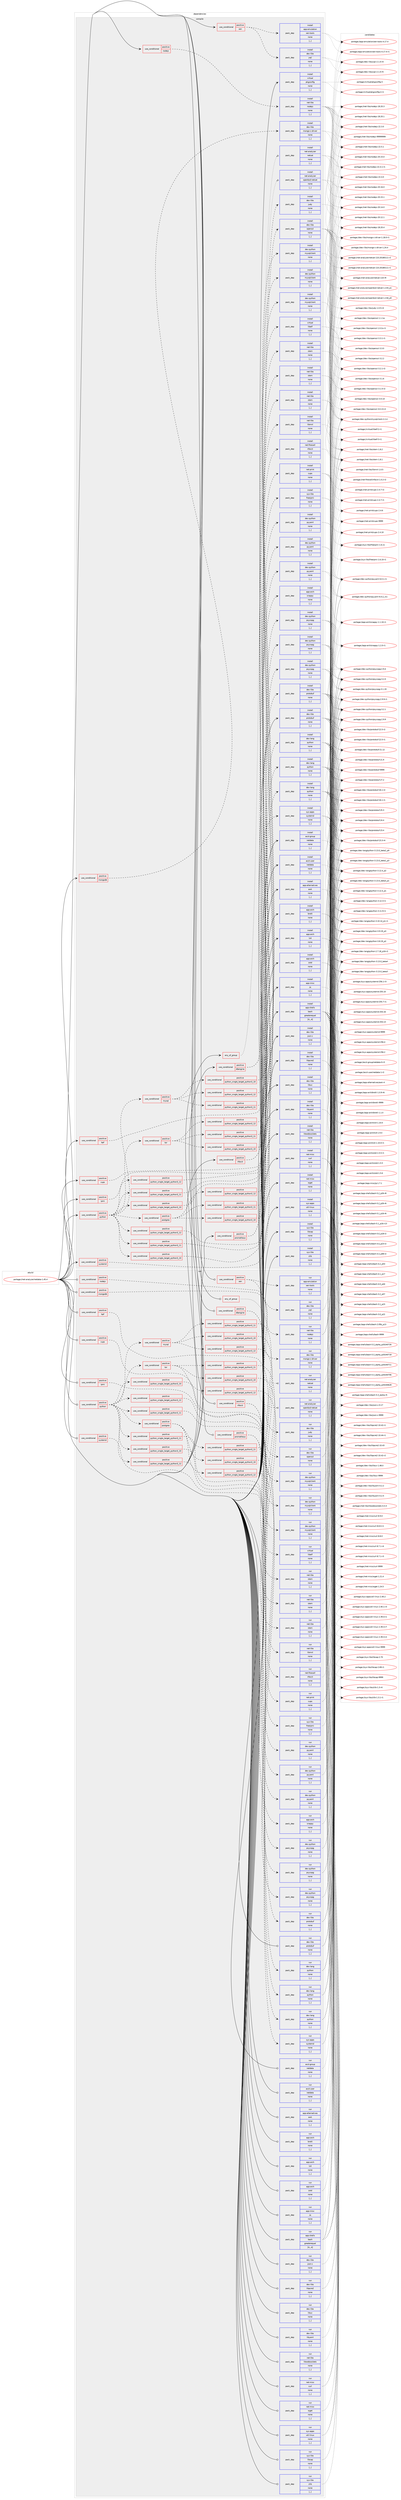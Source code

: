 digraph prolog {

# *************
# Graph options
# *************

newrank=true;
concentrate=true;
compound=true;
graph [rankdir=LR,fontname=Helvetica,fontsize=10,ranksep=1.5];#, ranksep=2.5, nodesep=0.2];
edge  [arrowhead=vee];
node  [fontname=Helvetica,fontsize=10];

# **********
# The ebuild
# **********

subgraph cluster_leftcol {
color=gray;
label=<<i>ebuild</i>>;
id [label="portage://net-analyzer/netdata-1.45.4", color=red, width=4, href="../net-analyzer/netdata-1.45.4.svg"];
}

# ****************
# The dependencies
# ****************

subgraph cluster_midcol {
color=gray;
label=<<i>dependencies</i>>;
subgraph cluster_compile {
fillcolor="#eeeeee";
style=filled;
label=<<i>compile</i>>;
subgraph any2399 {
dependency339520 [label=<<TABLE BORDER="0" CELLBORDER="1" CELLSPACING="0" CELLPADDING="4"><TR><TD CELLPADDING="10">any_of_group</TD></TR></TABLE>>, shape=none, color=red];subgraph pack249459 {
dependency339521 [label=<<TABLE BORDER="0" CELLBORDER="1" CELLSPACING="0" CELLPADDING="4" WIDTH="220"><TR><TD ROWSPAN="6" CELLPADDING="30">pack_dep</TD></TR><TR><TD WIDTH="110">install</TD></TR><TR><TD>net-analyzer</TD></TR><TR><TD>openbsd-netcat</TD></TR><TR><TD>none</TD></TR><TR><TD>[,,]</TD></TR></TABLE>>, shape=none, color=blue];
}
dependency339520:e -> dependency339521:w [weight=20,style="dotted",arrowhead="oinv"];
subgraph pack249460 {
dependency339522 [label=<<TABLE BORDER="0" CELLBORDER="1" CELLSPACING="0" CELLPADDING="4" WIDTH="220"><TR><TD ROWSPAN="6" CELLPADDING="30">pack_dep</TD></TR><TR><TD WIDTH="110">install</TD></TR><TR><TD>net-analyzer</TD></TR><TR><TD>netcat</TD></TR><TR><TD>none</TD></TR><TR><TD>[,,]</TD></TR></TABLE>>, shape=none, color=blue];
}
dependency339520:e -> dependency339522:w [weight=20,style="dotted",arrowhead="oinv"];
}
id:e -> dependency339520:w [weight=20,style="solid",arrowhead="vee"];
subgraph cond87480 {
dependency339523 [label=<<TABLE BORDER="0" CELLBORDER="1" CELLSPACING="0" CELLPADDING="4"><TR><TD ROWSPAN="3" CELLPADDING="10">use_conditional</TD></TR><TR><TD>positive</TD></TR><TR><TD>bpf</TD></TR></TABLE>>, shape=none, color=red];
subgraph pack249461 {
dependency339524 [label=<<TABLE BORDER="0" CELLBORDER="1" CELLSPACING="0" CELLPADDING="4" WIDTH="220"><TR><TD ROWSPAN="6" CELLPADDING="30">pack_dep</TD></TR><TR><TD WIDTH="110">install</TD></TR><TR><TD>virtual</TD></TR><TR><TD>libelf</TD></TR><TR><TD>none</TD></TR><TR><TD>[,,]</TD></TR></TABLE>>, shape=none, color=blue];
}
dependency339523:e -> dependency339524:w [weight=20,style="dashed",arrowhead="vee"];
}
id:e -> dependency339523:w [weight=20,style="solid",arrowhead="vee"];
subgraph cond87481 {
dependency339525 [label=<<TABLE BORDER="0" CELLBORDER="1" CELLSPACING="0" CELLPADDING="4"><TR><TD ROWSPAN="3" CELLPADDING="10">use_conditional</TD></TR><TR><TD>positive</TD></TR><TR><TD>cups</TD></TR></TABLE>>, shape=none, color=red];
subgraph pack249462 {
dependency339526 [label=<<TABLE BORDER="0" CELLBORDER="1" CELLSPACING="0" CELLPADDING="4" WIDTH="220"><TR><TD ROWSPAN="6" CELLPADDING="30">pack_dep</TD></TR><TR><TD WIDTH="110">install</TD></TR><TR><TD>net-print</TD></TR><TR><TD>cups</TD></TR><TR><TD>none</TD></TR><TR><TD>[,,]</TD></TR></TABLE>>, shape=none, color=blue];
}
dependency339525:e -> dependency339526:w [weight=20,style="dashed",arrowhead="vee"];
}
id:e -> dependency339525:w [weight=20,style="solid",arrowhead="vee"];
subgraph cond87482 {
dependency339527 [label=<<TABLE BORDER="0" CELLBORDER="1" CELLSPACING="0" CELLPADDING="4"><TR><TD ROWSPAN="3" CELLPADDING="10">use_conditional</TD></TR><TR><TD>positive</TD></TR><TR><TD>dbengine</TD></TR></TABLE>>, shape=none, color=red];
subgraph pack249463 {
dependency339528 [label=<<TABLE BORDER="0" CELLBORDER="1" CELLSPACING="0" CELLPADDING="4" WIDTH="220"><TR><TD ROWSPAN="6" CELLPADDING="30">pack_dep</TD></TR><TR><TD WIDTH="110">install</TD></TR><TR><TD>dev-libs</TD></TR><TR><TD>judy</TD></TR><TR><TD>none</TD></TR><TR><TD>[,,]</TD></TR></TABLE>>, shape=none, color=blue];
}
dependency339527:e -> dependency339528:w [weight=20,style="dashed",arrowhead="vee"];
subgraph pack249464 {
dependency339529 [label=<<TABLE BORDER="0" CELLBORDER="1" CELLSPACING="0" CELLPADDING="4" WIDTH="220"><TR><TD ROWSPAN="6" CELLPADDING="30">pack_dep</TD></TR><TR><TD WIDTH="110">install</TD></TR><TR><TD>dev-libs</TD></TR><TR><TD>openssl</TD></TR><TR><TD>none</TD></TR><TR><TD>[,,]</TD></TR></TABLE>>, shape=none, color=blue];
}
dependency339527:e -> dependency339529:w [weight=20,style="dashed",arrowhead="vee"];
}
id:e -> dependency339527:w [weight=20,style="solid",arrowhead="vee"];
subgraph cond87483 {
dependency339530 [label=<<TABLE BORDER="0" CELLBORDER="1" CELLSPACING="0" CELLPADDING="4"><TR><TD ROWSPAN="3" CELLPADDING="10">use_conditional</TD></TR><TR><TD>positive</TD></TR><TR><TD>ipmi</TD></TR></TABLE>>, shape=none, color=red];
subgraph pack249465 {
dependency339531 [label=<<TABLE BORDER="0" CELLBORDER="1" CELLSPACING="0" CELLPADDING="4" WIDTH="220"><TR><TD ROWSPAN="6" CELLPADDING="30">pack_dep</TD></TR><TR><TD WIDTH="110">install</TD></TR><TR><TD>sys-libs</TD></TR><TR><TD>freeipmi</TD></TR><TR><TD>none</TD></TR><TR><TD>[,,]</TD></TR></TABLE>>, shape=none, color=blue];
}
dependency339530:e -> dependency339531:w [weight=20,style="dashed",arrowhead="vee"];
}
id:e -> dependency339530:w [weight=20,style="solid",arrowhead="vee"];
subgraph cond87484 {
dependency339532 [label=<<TABLE BORDER="0" CELLBORDER="1" CELLSPACING="0" CELLPADDING="4"><TR><TD ROWSPAN="3" CELLPADDING="10">use_conditional</TD></TR><TR><TD>positive</TD></TR><TR><TD>mongodb</TD></TR></TABLE>>, shape=none, color=red];
subgraph pack249466 {
dependency339533 [label=<<TABLE BORDER="0" CELLBORDER="1" CELLSPACING="0" CELLPADDING="4" WIDTH="220"><TR><TD ROWSPAN="6" CELLPADDING="30">pack_dep</TD></TR><TR><TD WIDTH="110">install</TD></TR><TR><TD>dev-libs</TD></TR><TR><TD>mongo-c-driver</TD></TR><TR><TD>none</TD></TR><TR><TD>[,,]</TD></TR></TABLE>>, shape=none, color=blue];
}
dependency339532:e -> dependency339533:w [weight=20,style="dashed",arrowhead="vee"];
}
id:e -> dependency339532:w [weight=20,style="solid",arrowhead="vee"];
subgraph cond87485 {
dependency339534 [label=<<TABLE BORDER="0" CELLBORDER="1" CELLSPACING="0" CELLPADDING="4"><TR><TD ROWSPAN="3" CELLPADDING="10">use_conditional</TD></TR><TR><TD>positive</TD></TR><TR><TD>nfacct</TD></TR></TABLE>>, shape=none, color=red];
subgraph pack249467 {
dependency339535 [label=<<TABLE BORDER="0" CELLBORDER="1" CELLSPACING="0" CELLPADDING="4" WIDTH="220"><TR><TD ROWSPAN="6" CELLPADDING="30">pack_dep</TD></TR><TR><TD WIDTH="110">install</TD></TR><TR><TD>net-firewall</TD></TR><TR><TD>nfacct</TD></TR><TR><TD>none</TD></TR><TR><TD>[,,]</TD></TR></TABLE>>, shape=none, color=blue];
}
dependency339534:e -> dependency339535:w [weight=20,style="dashed",arrowhead="vee"];
subgraph pack249468 {
dependency339536 [label=<<TABLE BORDER="0" CELLBORDER="1" CELLSPACING="0" CELLPADDING="4" WIDTH="220"><TR><TD ROWSPAN="6" CELLPADDING="30">pack_dep</TD></TR><TR><TD WIDTH="110">install</TD></TR><TR><TD>net-libs</TD></TR><TR><TD>libmnl</TD></TR><TR><TD>none</TD></TR><TR><TD>[,,]</TD></TR></TABLE>>, shape=none, color=blue];
}
dependency339534:e -> dependency339536:w [weight=20,style="dashed",arrowhead="vee"];
}
id:e -> dependency339534:w [weight=20,style="solid",arrowhead="vee"];
subgraph cond87486 {
dependency339537 [label=<<TABLE BORDER="0" CELLBORDER="1" CELLSPACING="0" CELLPADDING="4"><TR><TD ROWSPAN="3" CELLPADDING="10">use_conditional</TD></TR><TR><TD>positive</TD></TR><TR><TD>nodejs</TD></TR></TABLE>>, shape=none, color=red];
subgraph pack249469 {
dependency339538 [label=<<TABLE BORDER="0" CELLBORDER="1" CELLSPACING="0" CELLPADDING="4" WIDTH="220"><TR><TD ROWSPAN="6" CELLPADDING="30">pack_dep</TD></TR><TR><TD WIDTH="110">install</TD></TR><TR><TD>net-libs</TD></TR><TR><TD>nodejs</TD></TR><TR><TD>none</TD></TR><TR><TD>[,,]</TD></TR></TABLE>>, shape=none, color=blue];
}
dependency339537:e -> dependency339538:w [weight=20,style="dashed",arrowhead="vee"];
}
id:e -> dependency339537:w [weight=20,style="solid",arrowhead="vee"];
subgraph cond87487 {
dependency339539 [label=<<TABLE BORDER="0" CELLBORDER="1" CELLSPACING="0" CELLPADDING="4"><TR><TD ROWSPAN="3" CELLPADDING="10">use_conditional</TD></TR><TR><TD>positive</TD></TR><TR><TD>prometheus</TD></TR></TABLE>>, shape=none, color=red];
subgraph pack249470 {
dependency339540 [label=<<TABLE BORDER="0" CELLBORDER="1" CELLSPACING="0" CELLPADDING="4" WIDTH="220"><TR><TD ROWSPAN="6" CELLPADDING="30">pack_dep</TD></TR><TR><TD WIDTH="110">install</TD></TR><TR><TD>app-arch</TD></TR><TR><TD>snappy</TD></TR><TR><TD>none</TD></TR><TR><TD>[,,]</TD></TR></TABLE>>, shape=none, color=blue];
}
dependency339539:e -> dependency339540:w [weight=20,style="dashed",arrowhead="vee"];
subgraph pack249471 {
dependency339541 [label=<<TABLE BORDER="0" CELLBORDER="1" CELLSPACING="0" CELLPADDING="4" WIDTH="220"><TR><TD ROWSPAN="6" CELLPADDING="30">pack_dep</TD></TR><TR><TD WIDTH="110">install</TD></TR><TR><TD>dev-libs</TD></TR><TR><TD>protobuf</TD></TR><TR><TD>none</TD></TR><TR><TD>[,,]</TD></TR></TABLE>>, shape=none, color=blue];
}
dependency339539:e -> dependency339541:w [weight=20,style="dashed",arrowhead="vee"];
}
id:e -> dependency339539:w [weight=20,style="solid",arrowhead="vee"];
subgraph cond87488 {
dependency339542 [label=<<TABLE BORDER="0" CELLBORDER="1" CELLSPACING="0" CELLPADDING="4"><TR><TD ROWSPAN="3" CELLPADDING="10">use_conditional</TD></TR><TR><TD>positive</TD></TR><TR><TD>python</TD></TR></TABLE>>, shape=none, color=red];
subgraph cond87489 {
dependency339543 [label=<<TABLE BORDER="0" CELLBORDER="1" CELLSPACING="0" CELLPADDING="4"><TR><TD ROWSPAN="3" CELLPADDING="10">use_conditional</TD></TR><TR><TD>positive</TD></TR><TR><TD>python_single_target_python3_10</TD></TR></TABLE>>, shape=none, color=red];
subgraph pack249472 {
dependency339544 [label=<<TABLE BORDER="0" CELLBORDER="1" CELLSPACING="0" CELLPADDING="4" WIDTH="220"><TR><TD ROWSPAN="6" CELLPADDING="30">pack_dep</TD></TR><TR><TD WIDTH="110">install</TD></TR><TR><TD>dev-lang</TD></TR><TR><TD>python</TD></TR><TR><TD>none</TD></TR><TR><TD>[,,]</TD></TR></TABLE>>, shape=none, color=blue];
}
dependency339543:e -> dependency339544:w [weight=20,style="dashed",arrowhead="vee"];
}
dependency339542:e -> dependency339543:w [weight=20,style="dashed",arrowhead="vee"];
subgraph cond87490 {
dependency339545 [label=<<TABLE BORDER="0" CELLBORDER="1" CELLSPACING="0" CELLPADDING="4"><TR><TD ROWSPAN="3" CELLPADDING="10">use_conditional</TD></TR><TR><TD>positive</TD></TR><TR><TD>python_single_target_python3_11</TD></TR></TABLE>>, shape=none, color=red];
subgraph pack249473 {
dependency339546 [label=<<TABLE BORDER="0" CELLBORDER="1" CELLSPACING="0" CELLPADDING="4" WIDTH="220"><TR><TD ROWSPAN="6" CELLPADDING="30">pack_dep</TD></TR><TR><TD WIDTH="110">install</TD></TR><TR><TD>dev-lang</TD></TR><TR><TD>python</TD></TR><TR><TD>none</TD></TR><TR><TD>[,,]</TD></TR></TABLE>>, shape=none, color=blue];
}
dependency339545:e -> dependency339546:w [weight=20,style="dashed",arrowhead="vee"];
}
dependency339542:e -> dependency339545:w [weight=20,style="dashed",arrowhead="vee"];
subgraph cond87491 {
dependency339547 [label=<<TABLE BORDER="0" CELLBORDER="1" CELLSPACING="0" CELLPADDING="4"><TR><TD ROWSPAN="3" CELLPADDING="10">use_conditional</TD></TR><TR><TD>positive</TD></TR><TR><TD>python_single_target_python3_12</TD></TR></TABLE>>, shape=none, color=red];
subgraph pack249474 {
dependency339548 [label=<<TABLE BORDER="0" CELLBORDER="1" CELLSPACING="0" CELLPADDING="4" WIDTH="220"><TR><TD ROWSPAN="6" CELLPADDING="30">pack_dep</TD></TR><TR><TD WIDTH="110">install</TD></TR><TR><TD>dev-lang</TD></TR><TR><TD>python</TD></TR><TR><TD>none</TD></TR><TR><TD>[,,]</TD></TR></TABLE>>, shape=none, color=blue];
}
dependency339547:e -> dependency339548:w [weight=20,style="dashed",arrowhead="vee"];
}
dependency339542:e -> dependency339547:w [weight=20,style="dashed",arrowhead="vee"];
subgraph cond87492 {
dependency339549 [label=<<TABLE BORDER="0" CELLBORDER="1" CELLSPACING="0" CELLPADDING="4"><TR><TD ROWSPAN="3" CELLPADDING="10">use_conditional</TD></TR><TR><TD>positive</TD></TR><TR><TD>python_single_target_python3_10</TD></TR></TABLE>>, shape=none, color=red];
subgraph pack249475 {
dependency339550 [label=<<TABLE BORDER="0" CELLBORDER="1" CELLSPACING="0" CELLPADDING="4" WIDTH="220"><TR><TD ROWSPAN="6" CELLPADDING="30">pack_dep</TD></TR><TR><TD WIDTH="110">install</TD></TR><TR><TD>dev-python</TD></TR><TR><TD>pyyaml</TD></TR><TR><TD>none</TD></TR><TR><TD>[,,]</TD></TR></TABLE>>, shape=none, color=blue];
}
dependency339549:e -> dependency339550:w [weight=20,style="dashed",arrowhead="vee"];
}
dependency339542:e -> dependency339549:w [weight=20,style="dashed",arrowhead="vee"];
subgraph cond87493 {
dependency339551 [label=<<TABLE BORDER="0" CELLBORDER="1" CELLSPACING="0" CELLPADDING="4"><TR><TD ROWSPAN="3" CELLPADDING="10">use_conditional</TD></TR><TR><TD>positive</TD></TR><TR><TD>python_single_target_python3_11</TD></TR></TABLE>>, shape=none, color=red];
subgraph pack249476 {
dependency339552 [label=<<TABLE BORDER="0" CELLBORDER="1" CELLSPACING="0" CELLPADDING="4" WIDTH="220"><TR><TD ROWSPAN="6" CELLPADDING="30">pack_dep</TD></TR><TR><TD WIDTH="110">install</TD></TR><TR><TD>dev-python</TD></TR><TR><TD>pyyaml</TD></TR><TR><TD>none</TD></TR><TR><TD>[,,]</TD></TR></TABLE>>, shape=none, color=blue];
}
dependency339551:e -> dependency339552:w [weight=20,style="dashed",arrowhead="vee"];
}
dependency339542:e -> dependency339551:w [weight=20,style="dashed",arrowhead="vee"];
subgraph cond87494 {
dependency339553 [label=<<TABLE BORDER="0" CELLBORDER="1" CELLSPACING="0" CELLPADDING="4"><TR><TD ROWSPAN="3" CELLPADDING="10">use_conditional</TD></TR><TR><TD>positive</TD></TR><TR><TD>python_single_target_python3_12</TD></TR></TABLE>>, shape=none, color=red];
subgraph pack249477 {
dependency339554 [label=<<TABLE BORDER="0" CELLBORDER="1" CELLSPACING="0" CELLPADDING="4" WIDTH="220"><TR><TD ROWSPAN="6" CELLPADDING="30">pack_dep</TD></TR><TR><TD WIDTH="110">install</TD></TR><TR><TD>dev-python</TD></TR><TR><TD>pyyaml</TD></TR><TR><TD>none</TD></TR><TR><TD>[,,]</TD></TR></TABLE>>, shape=none, color=blue];
}
dependency339553:e -> dependency339554:w [weight=20,style="dashed",arrowhead="vee"];
}
dependency339542:e -> dependency339553:w [weight=20,style="dashed",arrowhead="vee"];
subgraph cond87495 {
dependency339555 [label=<<TABLE BORDER="0" CELLBORDER="1" CELLSPACING="0" CELLPADDING="4"><TR><TD ROWSPAN="3" CELLPADDING="10">use_conditional</TD></TR><TR><TD>positive</TD></TR><TR><TD>mysql</TD></TR></TABLE>>, shape=none, color=red];
subgraph cond87496 {
dependency339556 [label=<<TABLE BORDER="0" CELLBORDER="1" CELLSPACING="0" CELLPADDING="4"><TR><TD ROWSPAN="3" CELLPADDING="10">use_conditional</TD></TR><TR><TD>positive</TD></TR><TR><TD>python_single_target_python3_10</TD></TR></TABLE>>, shape=none, color=red];
subgraph pack249478 {
dependency339557 [label=<<TABLE BORDER="0" CELLBORDER="1" CELLSPACING="0" CELLPADDING="4" WIDTH="220"><TR><TD ROWSPAN="6" CELLPADDING="30">pack_dep</TD></TR><TR><TD WIDTH="110">install</TD></TR><TR><TD>dev-python</TD></TR><TR><TD>mysqlclient</TD></TR><TR><TD>none</TD></TR><TR><TD>[,,]</TD></TR></TABLE>>, shape=none, color=blue];
}
dependency339556:e -> dependency339557:w [weight=20,style="dashed",arrowhead="vee"];
}
dependency339555:e -> dependency339556:w [weight=20,style="dashed",arrowhead="vee"];
subgraph cond87497 {
dependency339558 [label=<<TABLE BORDER="0" CELLBORDER="1" CELLSPACING="0" CELLPADDING="4"><TR><TD ROWSPAN="3" CELLPADDING="10">use_conditional</TD></TR><TR><TD>positive</TD></TR><TR><TD>python_single_target_python3_11</TD></TR></TABLE>>, shape=none, color=red];
subgraph pack249479 {
dependency339559 [label=<<TABLE BORDER="0" CELLBORDER="1" CELLSPACING="0" CELLPADDING="4" WIDTH="220"><TR><TD ROWSPAN="6" CELLPADDING="30">pack_dep</TD></TR><TR><TD WIDTH="110">install</TD></TR><TR><TD>dev-python</TD></TR><TR><TD>mysqlclient</TD></TR><TR><TD>none</TD></TR><TR><TD>[,,]</TD></TR></TABLE>>, shape=none, color=blue];
}
dependency339558:e -> dependency339559:w [weight=20,style="dashed",arrowhead="vee"];
}
dependency339555:e -> dependency339558:w [weight=20,style="dashed",arrowhead="vee"];
subgraph cond87498 {
dependency339560 [label=<<TABLE BORDER="0" CELLBORDER="1" CELLSPACING="0" CELLPADDING="4"><TR><TD ROWSPAN="3" CELLPADDING="10">use_conditional</TD></TR><TR><TD>positive</TD></TR><TR><TD>python_single_target_python3_12</TD></TR></TABLE>>, shape=none, color=red];
subgraph pack249480 {
dependency339561 [label=<<TABLE BORDER="0" CELLBORDER="1" CELLSPACING="0" CELLPADDING="4" WIDTH="220"><TR><TD ROWSPAN="6" CELLPADDING="30">pack_dep</TD></TR><TR><TD WIDTH="110">install</TD></TR><TR><TD>dev-python</TD></TR><TR><TD>mysqlclient</TD></TR><TR><TD>none</TD></TR><TR><TD>[,,]</TD></TR></TABLE>>, shape=none, color=blue];
}
dependency339560:e -> dependency339561:w [weight=20,style="dashed",arrowhead="vee"];
}
dependency339555:e -> dependency339560:w [weight=20,style="dashed",arrowhead="vee"];
}
dependency339542:e -> dependency339555:w [weight=20,style="dashed",arrowhead="vee"];
subgraph cond87499 {
dependency339562 [label=<<TABLE BORDER="0" CELLBORDER="1" CELLSPACING="0" CELLPADDING="4"><TR><TD ROWSPAN="3" CELLPADDING="10">use_conditional</TD></TR><TR><TD>positive</TD></TR><TR><TD>postgres</TD></TR></TABLE>>, shape=none, color=red];
subgraph cond87500 {
dependency339563 [label=<<TABLE BORDER="0" CELLBORDER="1" CELLSPACING="0" CELLPADDING="4"><TR><TD ROWSPAN="3" CELLPADDING="10">use_conditional</TD></TR><TR><TD>positive</TD></TR><TR><TD>python_single_target_python3_10</TD></TR></TABLE>>, shape=none, color=red];
subgraph pack249481 {
dependency339564 [label=<<TABLE BORDER="0" CELLBORDER="1" CELLSPACING="0" CELLPADDING="4" WIDTH="220"><TR><TD ROWSPAN="6" CELLPADDING="30">pack_dep</TD></TR><TR><TD WIDTH="110">install</TD></TR><TR><TD>dev-python</TD></TR><TR><TD>psycopg</TD></TR><TR><TD>none</TD></TR><TR><TD>[,,]</TD></TR></TABLE>>, shape=none, color=blue];
}
dependency339563:e -> dependency339564:w [weight=20,style="dashed",arrowhead="vee"];
}
dependency339562:e -> dependency339563:w [weight=20,style="dashed",arrowhead="vee"];
subgraph cond87501 {
dependency339565 [label=<<TABLE BORDER="0" CELLBORDER="1" CELLSPACING="0" CELLPADDING="4"><TR><TD ROWSPAN="3" CELLPADDING="10">use_conditional</TD></TR><TR><TD>positive</TD></TR><TR><TD>python_single_target_python3_11</TD></TR></TABLE>>, shape=none, color=red];
subgraph pack249482 {
dependency339566 [label=<<TABLE BORDER="0" CELLBORDER="1" CELLSPACING="0" CELLPADDING="4" WIDTH="220"><TR><TD ROWSPAN="6" CELLPADDING="30">pack_dep</TD></TR><TR><TD WIDTH="110">install</TD></TR><TR><TD>dev-python</TD></TR><TR><TD>psycopg</TD></TR><TR><TD>none</TD></TR><TR><TD>[,,]</TD></TR></TABLE>>, shape=none, color=blue];
}
dependency339565:e -> dependency339566:w [weight=20,style="dashed",arrowhead="vee"];
}
dependency339562:e -> dependency339565:w [weight=20,style="dashed",arrowhead="vee"];
subgraph cond87502 {
dependency339567 [label=<<TABLE BORDER="0" CELLBORDER="1" CELLSPACING="0" CELLPADDING="4"><TR><TD ROWSPAN="3" CELLPADDING="10">use_conditional</TD></TR><TR><TD>positive</TD></TR><TR><TD>python_single_target_python3_12</TD></TR></TABLE>>, shape=none, color=red];
subgraph pack249483 {
dependency339568 [label=<<TABLE BORDER="0" CELLBORDER="1" CELLSPACING="0" CELLPADDING="4" WIDTH="220"><TR><TD ROWSPAN="6" CELLPADDING="30">pack_dep</TD></TR><TR><TD WIDTH="110">install</TD></TR><TR><TD>dev-python</TD></TR><TR><TD>psycopg</TD></TR><TR><TD>none</TD></TR><TR><TD>[,,]</TD></TR></TABLE>>, shape=none, color=blue];
}
dependency339567:e -> dependency339568:w [weight=20,style="dashed",arrowhead="vee"];
}
dependency339562:e -> dependency339567:w [weight=20,style="dashed",arrowhead="vee"];
}
dependency339542:e -> dependency339562:w [weight=20,style="dashed",arrowhead="vee"];
subgraph cond87503 {
dependency339569 [label=<<TABLE BORDER="0" CELLBORDER="1" CELLSPACING="0" CELLPADDING="4"><TR><TD ROWSPAN="3" CELLPADDING="10">use_conditional</TD></TR><TR><TD>positive</TD></TR><TR><TD>tor</TD></TR></TABLE>>, shape=none, color=red];
subgraph cond87504 {
dependency339570 [label=<<TABLE BORDER="0" CELLBORDER="1" CELLSPACING="0" CELLPADDING="4"><TR><TD ROWSPAN="3" CELLPADDING="10">use_conditional</TD></TR><TR><TD>positive</TD></TR><TR><TD>python_single_target_python3_10</TD></TR></TABLE>>, shape=none, color=red];
subgraph pack249484 {
dependency339571 [label=<<TABLE BORDER="0" CELLBORDER="1" CELLSPACING="0" CELLPADDING="4" WIDTH="220"><TR><TD ROWSPAN="6" CELLPADDING="30">pack_dep</TD></TR><TR><TD WIDTH="110">install</TD></TR><TR><TD>net-libs</TD></TR><TR><TD>stem</TD></TR><TR><TD>none</TD></TR><TR><TD>[,,]</TD></TR></TABLE>>, shape=none, color=blue];
}
dependency339570:e -> dependency339571:w [weight=20,style="dashed",arrowhead="vee"];
}
dependency339569:e -> dependency339570:w [weight=20,style="dashed",arrowhead="vee"];
subgraph cond87505 {
dependency339572 [label=<<TABLE BORDER="0" CELLBORDER="1" CELLSPACING="0" CELLPADDING="4"><TR><TD ROWSPAN="3" CELLPADDING="10">use_conditional</TD></TR><TR><TD>positive</TD></TR><TR><TD>python_single_target_python3_11</TD></TR></TABLE>>, shape=none, color=red];
subgraph pack249485 {
dependency339573 [label=<<TABLE BORDER="0" CELLBORDER="1" CELLSPACING="0" CELLPADDING="4" WIDTH="220"><TR><TD ROWSPAN="6" CELLPADDING="30">pack_dep</TD></TR><TR><TD WIDTH="110">install</TD></TR><TR><TD>net-libs</TD></TR><TR><TD>stem</TD></TR><TR><TD>none</TD></TR><TR><TD>[,,]</TD></TR></TABLE>>, shape=none, color=blue];
}
dependency339572:e -> dependency339573:w [weight=20,style="dashed",arrowhead="vee"];
}
dependency339569:e -> dependency339572:w [weight=20,style="dashed",arrowhead="vee"];
subgraph cond87506 {
dependency339574 [label=<<TABLE BORDER="0" CELLBORDER="1" CELLSPACING="0" CELLPADDING="4"><TR><TD ROWSPAN="3" CELLPADDING="10">use_conditional</TD></TR><TR><TD>positive</TD></TR><TR><TD>python_single_target_python3_12</TD></TR></TABLE>>, shape=none, color=red];
subgraph pack249486 {
dependency339575 [label=<<TABLE BORDER="0" CELLBORDER="1" CELLSPACING="0" CELLPADDING="4" WIDTH="220"><TR><TD ROWSPAN="6" CELLPADDING="30">pack_dep</TD></TR><TR><TD WIDTH="110">install</TD></TR><TR><TD>net-libs</TD></TR><TR><TD>stem</TD></TR><TR><TD>none</TD></TR><TR><TD>[,,]</TD></TR></TABLE>>, shape=none, color=blue];
}
dependency339574:e -> dependency339575:w [weight=20,style="dashed",arrowhead="vee"];
}
dependency339569:e -> dependency339574:w [weight=20,style="dashed",arrowhead="vee"];
}
dependency339542:e -> dependency339569:w [weight=20,style="dashed",arrowhead="vee"];
}
id:e -> dependency339542:w [weight=20,style="solid",arrowhead="vee"];
subgraph cond87507 {
dependency339576 [label=<<TABLE BORDER="0" CELLBORDER="1" CELLSPACING="0" CELLPADDING="4"><TR><TD ROWSPAN="3" CELLPADDING="10">use_conditional</TD></TR><TR><TD>positive</TD></TR><TR><TD>systemd</TD></TR></TABLE>>, shape=none, color=red];
subgraph pack249487 {
dependency339577 [label=<<TABLE BORDER="0" CELLBORDER="1" CELLSPACING="0" CELLPADDING="4" WIDTH="220"><TR><TD ROWSPAN="6" CELLPADDING="30">pack_dep</TD></TR><TR><TD WIDTH="110">install</TD></TR><TR><TD>sys-apps</TD></TR><TR><TD>systemd</TD></TR><TR><TD>none</TD></TR><TR><TD>[,,]</TD></TR></TABLE>>, shape=none, color=blue];
}
dependency339576:e -> dependency339577:w [weight=20,style="dashed",arrowhead="vee"];
}
id:e -> dependency339576:w [weight=20,style="solid",arrowhead="vee"];
subgraph cond87508 {
dependency339578 [label=<<TABLE BORDER="0" CELLBORDER="1" CELLSPACING="0" CELLPADDING="4"><TR><TD ROWSPAN="3" CELLPADDING="10">use_conditional</TD></TR><TR><TD>positive</TD></TR><TR><TD>xen</TD></TR></TABLE>>, shape=none, color=red];
subgraph pack249488 {
dependency339579 [label=<<TABLE BORDER="0" CELLBORDER="1" CELLSPACING="0" CELLPADDING="4" WIDTH="220"><TR><TD ROWSPAN="6" CELLPADDING="30">pack_dep</TD></TR><TR><TD WIDTH="110">install</TD></TR><TR><TD>app-emulation</TD></TR><TR><TD>xen-tools</TD></TR><TR><TD>none</TD></TR><TR><TD>[,,]</TD></TR></TABLE>>, shape=none, color=blue];
}
dependency339578:e -> dependency339579:w [weight=20,style="dashed",arrowhead="vee"];
subgraph pack249489 {
dependency339580 [label=<<TABLE BORDER="0" CELLBORDER="1" CELLSPACING="0" CELLPADDING="4" WIDTH="220"><TR><TD ROWSPAN="6" CELLPADDING="30">pack_dep</TD></TR><TR><TD WIDTH="110">install</TD></TR><TR><TD>dev-libs</TD></TR><TR><TD>yajl</TD></TR><TR><TD>none</TD></TR><TR><TD>[,,]</TD></TR></TABLE>>, shape=none, color=blue];
}
dependency339578:e -> dependency339580:w [weight=20,style="dashed",arrowhead="vee"];
}
id:e -> dependency339578:w [weight=20,style="solid",arrowhead="vee"];
subgraph pack249490 {
dependency339581 [label=<<TABLE BORDER="0" CELLBORDER="1" CELLSPACING="0" CELLPADDING="4" WIDTH="220"><TR><TD ROWSPAN="6" CELLPADDING="30">pack_dep</TD></TR><TR><TD WIDTH="110">install</TD></TR><TR><TD>acct-group</TD></TR><TR><TD>netdata</TD></TR><TR><TD>none</TD></TR><TR><TD>[,,]</TD></TR></TABLE>>, shape=none, color=blue];
}
id:e -> dependency339581:w [weight=20,style="solid",arrowhead="vee"];
subgraph pack249491 {
dependency339582 [label=<<TABLE BORDER="0" CELLBORDER="1" CELLSPACING="0" CELLPADDING="4" WIDTH="220"><TR><TD ROWSPAN="6" CELLPADDING="30">pack_dep</TD></TR><TR><TD WIDTH="110">install</TD></TR><TR><TD>acct-user</TD></TR><TR><TD>netdata</TD></TR><TR><TD>none</TD></TR><TR><TD>[,,]</TD></TR></TABLE>>, shape=none, color=blue];
}
id:e -> dependency339582:w [weight=20,style="solid",arrowhead="vee"];
subgraph pack249492 {
dependency339583 [label=<<TABLE BORDER="0" CELLBORDER="1" CELLSPACING="0" CELLPADDING="4" WIDTH="220"><TR><TD ROWSPAN="6" CELLPADDING="30">pack_dep</TD></TR><TR><TD WIDTH="110">install</TD></TR><TR><TD>app-alternatives</TD></TR><TR><TD>awk</TD></TR><TR><TD>none</TD></TR><TR><TD>[,,]</TD></TR></TABLE>>, shape=none, color=blue];
}
id:e -> dependency339583:w [weight=20,style="solid",arrowhead="vee"];
subgraph pack249493 {
dependency339584 [label=<<TABLE BORDER="0" CELLBORDER="1" CELLSPACING="0" CELLPADDING="4" WIDTH="220"><TR><TD ROWSPAN="6" CELLPADDING="30">pack_dep</TD></TR><TR><TD WIDTH="110">install</TD></TR><TR><TD>app-arch</TD></TR><TR><TD>brotli</TD></TR><TR><TD>none</TD></TR><TR><TD>[,,]</TD></TR></TABLE>>, shape=none, color=blue];
}
id:e -> dependency339584:w [weight=20,style="solid",arrowhead="vee"];
subgraph pack249494 {
dependency339585 [label=<<TABLE BORDER="0" CELLBORDER="1" CELLSPACING="0" CELLPADDING="4" WIDTH="220"><TR><TD ROWSPAN="6" CELLPADDING="30">pack_dep</TD></TR><TR><TD WIDTH="110">install</TD></TR><TR><TD>app-arch</TD></TR><TR><TD>lz4</TD></TR><TR><TD>none</TD></TR><TR><TD>[,,]</TD></TR></TABLE>>, shape=none, color=blue];
}
id:e -> dependency339585:w [weight=20,style="solid",arrowhead="vee"];
subgraph pack249495 {
dependency339586 [label=<<TABLE BORDER="0" CELLBORDER="1" CELLSPACING="0" CELLPADDING="4" WIDTH="220"><TR><TD ROWSPAN="6" CELLPADDING="30">pack_dep</TD></TR><TR><TD WIDTH="110">install</TD></TR><TR><TD>app-arch</TD></TR><TR><TD>zstd</TD></TR><TR><TD>none</TD></TR><TR><TD>[,,]</TD></TR></TABLE>>, shape=none, color=blue];
}
id:e -> dependency339586:w [weight=20,style="solid",arrowhead="vee"];
subgraph pack249496 {
dependency339587 [label=<<TABLE BORDER="0" CELLBORDER="1" CELLSPACING="0" CELLPADDING="4" WIDTH="220"><TR><TD ROWSPAN="6" CELLPADDING="30">pack_dep</TD></TR><TR><TD WIDTH="110">install</TD></TR><TR><TD>app-misc</TD></TR><TR><TD>jq</TD></TR><TR><TD>none</TD></TR><TR><TD>[,,]</TD></TR></TABLE>>, shape=none, color=blue];
}
id:e -> dependency339587:w [weight=20,style="solid",arrowhead="vee"];
subgraph pack249497 {
dependency339588 [label=<<TABLE BORDER="0" CELLBORDER="1" CELLSPACING="0" CELLPADDING="4" WIDTH="220"><TR><TD ROWSPAN="6" CELLPADDING="30">pack_dep</TD></TR><TR><TD WIDTH="110">install</TD></TR><TR><TD>app-shells</TD></TR><TR><TD>bash</TD></TR><TR><TD>greaterequal</TD></TR><TR><TD>[4,,,4]</TD></TR></TABLE>>, shape=none, color=blue];
}
id:e -> dependency339588:w [weight=20,style="solid",arrowhead="vee"];
subgraph pack249498 {
dependency339589 [label=<<TABLE BORDER="0" CELLBORDER="1" CELLSPACING="0" CELLPADDING="4" WIDTH="220"><TR><TD ROWSPAN="6" CELLPADDING="30">pack_dep</TD></TR><TR><TD WIDTH="110">install</TD></TR><TR><TD>dev-libs</TD></TR><TR><TD>json-c</TD></TR><TR><TD>none</TD></TR><TR><TD>[,,]</TD></TR></TABLE>>, shape=none, color=blue];
}
id:e -> dependency339589:w [weight=20,style="solid",arrowhead="vee"];
subgraph pack249499 {
dependency339590 [label=<<TABLE BORDER="0" CELLBORDER="1" CELLSPACING="0" CELLPADDING="4" WIDTH="220"><TR><TD ROWSPAN="6" CELLPADDING="30">pack_dep</TD></TR><TR><TD WIDTH="110">install</TD></TR><TR><TD>dev-libs</TD></TR><TR><TD>libpcre2</TD></TR><TR><TD>none</TD></TR><TR><TD>[,,]</TD></TR></TABLE>>, shape=none, color=blue];
}
id:e -> dependency339590:w [weight=20,style="solid",arrowhead="vee"];
subgraph pack249500 {
dependency339591 [label=<<TABLE BORDER="0" CELLBORDER="1" CELLSPACING="0" CELLPADDING="4" WIDTH="220"><TR><TD ROWSPAN="6" CELLPADDING="30">pack_dep</TD></TR><TR><TD WIDTH="110">install</TD></TR><TR><TD>dev-libs</TD></TR><TR><TD>libuv</TD></TR><TR><TD>none</TD></TR><TR><TD>[,,]</TD></TR></TABLE>>, shape=none, color=blue];
}
id:e -> dependency339591:w [weight=20,style="solid",arrowhead="vee"];
subgraph pack249501 {
dependency339592 [label=<<TABLE BORDER="0" CELLBORDER="1" CELLSPACING="0" CELLPADDING="4" WIDTH="220"><TR><TD ROWSPAN="6" CELLPADDING="30">pack_dep</TD></TR><TR><TD WIDTH="110">install</TD></TR><TR><TD>dev-libs</TD></TR><TR><TD>libyaml</TD></TR><TR><TD>none</TD></TR><TR><TD>[,,]</TD></TR></TABLE>>, shape=none, color=blue];
}
id:e -> dependency339592:w [weight=20,style="solid",arrowhead="vee"];
subgraph pack249502 {
dependency339593 [label=<<TABLE BORDER="0" CELLBORDER="1" CELLSPACING="0" CELLPADDING="4" WIDTH="220"><TR><TD ROWSPAN="6" CELLPADDING="30">pack_dep</TD></TR><TR><TD WIDTH="110">install</TD></TR><TR><TD>dev-libs</TD></TR><TR><TD>protobuf</TD></TR><TR><TD>none</TD></TR><TR><TD>[,,]</TD></TR></TABLE>>, shape=none, color=blue];
}
id:e -> dependency339593:w [weight=20,style="solid",arrowhead="vee"];
subgraph pack249503 {
dependency339594 [label=<<TABLE BORDER="0" CELLBORDER="1" CELLSPACING="0" CELLPADDING="4" WIDTH="220"><TR><TD ROWSPAN="6" CELLPADDING="30">pack_dep</TD></TR><TR><TD WIDTH="110">install</TD></TR><TR><TD>net-libs</TD></TR><TR><TD>libwebsockets</TD></TR><TR><TD>none</TD></TR><TR><TD>[,,]</TD></TR></TABLE>>, shape=none, color=blue];
}
id:e -> dependency339594:w [weight=20,style="solid",arrowhead="vee"];
subgraph pack249504 {
dependency339595 [label=<<TABLE BORDER="0" CELLBORDER="1" CELLSPACING="0" CELLPADDING="4" WIDTH="220"><TR><TD ROWSPAN="6" CELLPADDING="30">pack_dep</TD></TR><TR><TD WIDTH="110">install</TD></TR><TR><TD>net-misc</TD></TR><TR><TD>curl</TD></TR><TR><TD>none</TD></TR><TR><TD>[,,]</TD></TR></TABLE>>, shape=none, color=blue];
}
id:e -> dependency339595:w [weight=20,style="solid",arrowhead="vee"];
subgraph pack249505 {
dependency339596 [label=<<TABLE BORDER="0" CELLBORDER="1" CELLSPACING="0" CELLPADDING="4" WIDTH="220"><TR><TD ROWSPAN="6" CELLPADDING="30">pack_dep</TD></TR><TR><TD WIDTH="110">install</TD></TR><TR><TD>net-misc</TD></TR><TR><TD>wget</TD></TR><TR><TD>none</TD></TR><TR><TD>[,,]</TD></TR></TABLE>>, shape=none, color=blue];
}
id:e -> dependency339596:w [weight=20,style="solid",arrowhead="vee"];
subgraph pack249506 {
dependency339597 [label=<<TABLE BORDER="0" CELLBORDER="1" CELLSPACING="0" CELLPADDING="4" WIDTH="220"><TR><TD ROWSPAN="6" CELLPADDING="30">pack_dep</TD></TR><TR><TD WIDTH="110">install</TD></TR><TR><TD>sys-apps</TD></TR><TR><TD>util-linux</TD></TR><TR><TD>none</TD></TR><TR><TD>[,,]</TD></TR></TABLE>>, shape=none, color=blue];
}
id:e -> dependency339597:w [weight=20,style="solid",arrowhead="vee"];
subgraph pack249507 {
dependency339598 [label=<<TABLE BORDER="0" CELLBORDER="1" CELLSPACING="0" CELLPADDING="4" WIDTH="220"><TR><TD ROWSPAN="6" CELLPADDING="30">pack_dep</TD></TR><TR><TD WIDTH="110">install</TD></TR><TR><TD>sys-libs</TD></TR><TR><TD>libcap</TD></TR><TR><TD>none</TD></TR><TR><TD>[,,]</TD></TR></TABLE>>, shape=none, color=blue];
}
id:e -> dependency339598:w [weight=20,style="solid",arrowhead="vee"];
subgraph pack249508 {
dependency339599 [label=<<TABLE BORDER="0" CELLBORDER="1" CELLSPACING="0" CELLPADDING="4" WIDTH="220"><TR><TD ROWSPAN="6" CELLPADDING="30">pack_dep</TD></TR><TR><TD WIDTH="110">install</TD></TR><TR><TD>sys-libs</TD></TR><TR><TD>zlib</TD></TR><TR><TD>none</TD></TR><TR><TD>[,,]</TD></TR></TABLE>>, shape=none, color=blue];
}
id:e -> dependency339599:w [weight=20,style="solid",arrowhead="vee"];
subgraph pack249509 {
dependency339600 [label=<<TABLE BORDER="0" CELLBORDER="1" CELLSPACING="0" CELLPADDING="4" WIDTH="220"><TR><TD ROWSPAN="6" CELLPADDING="30">pack_dep</TD></TR><TR><TD WIDTH="110">install</TD></TR><TR><TD>virtual</TD></TR><TR><TD>pkgconfig</TD></TR><TR><TD>none</TD></TR><TR><TD>[,,]</TD></TR></TABLE>>, shape=none, color=blue];
}
id:e -> dependency339600:w [weight=20,style="solid",arrowhead="vee"];
}
subgraph cluster_compileandrun {
fillcolor="#eeeeee";
style=filled;
label=<<i>compile and run</i>>;
}
subgraph cluster_run {
fillcolor="#eeeeee";
style=filled;
label=<<i>run</i>>;
subgraph any2400 {
dependency339601 [label=<<TABLE BORDER="0" CELLBORDER="1" CELLSPACING="0" CELLPADDING="4"><TR><TD CELLPADDING="10">any_of_group</TD></TR></TABLE>>, shape=none, color=red];subgraph pack249510 {
dependency339602 [label=<<TABLE BORDER="0" CELLBORDER="1" CELLSPACING="0" CELLPADDING="4" WIDTH="220"><TR><TD ROWSPAN="6" CELLPADDING="30">pack_dep</TD></TR><TR><TD WIDTH="110">run</TD></TR><TR><TD>net-analyzer</TD></TR><TR><TD>openbsd-netcat</TD></TR><TR><TD>none</TD></TR><TR><TD>[,,]</TD></TR></TABLE>>, shape=none, color=blue];
}
dependency339601:e -> dependency339602:w [weight=20,style="dotted",arrowhead="oinv"];
subgraph pack249511 {
dependency339603 [label=<<TABLE BORDER="0" CELLBORDER="1" CELLSPACING="0" CELLPADDING="4" WIDTH="220"><TR><TD ROWSPAN="6" CELLPADDING="30">pack_dep</TD></TR><TR><TD WIDTH="110">run</TD></TR><TR><TD>net-analyzer</TD></TR><TR><TD>netcat</TD></TR><TR><TD>none</TD></TR><TR><TD>[,,]</TD></TR></TABLE>>, shape=none, color=blue];
}
dependency339601:e -> dependency339603:w [weight=20,style="dotted",arrowhead="oinv"];
}
id:e -> dependency339601:w [weight=20,style="solid",arrowhead="odot"];
subgraph cond87509 {
dependency339604 [label=<<TABLE BORDER="0" CELLBORDER="1" CELLSPACING="0" CELLPADDING="4"><TR><TD ROWSPAN="3" CELLPADDING="10">use_conditional</TD></TR><TR><TD>positive</TD></TR><TR><TD>bpf</TD></TR></TABLE>>, shape=none, color=red];
subgraph pack249512 {
dependency339605 [label=<<TABLE BORDER="0" CELLBORDER="1" CELLSPACING="0" CELLPADDING="4" WIDTH="220"><TR><TD ROWSPAN="6" CELLPADDING="30">pack_dep</TD></TR><TR><TD WIDTH="110">run</TD></TR><TR><TD>virtual</TD></TR><TR><TD>libelf</TD></TR><TR><TD>none</TD></TR><TR><TD>[,,]</TD></TR></TABLE>>, shape=none, color=blue];
}
dependency339604:e -> dependency339605:w [weight=20,style="dashed",arrowhead="vee"];
}
id:e -> dependency339604:w [weight=20,style="solid",arrowhead="odot"];
subgraph cond87510 {
dependency339606 [label=<<TABLE BORDER="0" CELLBORDER="1" CELLSPACING="0" CELLPADDING="4"><TR><TD ROWSPAN="3" CELLPADDING="10">use_conditional</TD></TR><TR><TD>positive</TD></TR><TR><TD>cups</TD></TR></TABLE>>, shape=none, color=red];
subgraph pack249513 {
dependency339607 [label=<<TABLE BORDER="0" CELLBORDER="1" CELLSPACING="0" CELLPADDING="4" WIDTH="220"><TR><TD ROWSPAN="6" CELLPADDING="30">pack_dep</TD></TR><TR><TD WIDTH="110">run</TD></TR><TR><TD>net-print</TD></TR><TR><TD>cups</TD></TR><TR><TD>none</TD></TR><TR><TD>[,,]</TD></TR></TABLE>>, shape=none, color=blue];
}
dependency339606:e -> dependency339607:w [weight=20,style="dashed",arrowhead="vee"];
}
id:e -> dependency339606:w [weight=20,style="solid",arrowhead="odot"];
subgraph cond87511 {
dependency339608 [label=<<TABLE BORDER="0" CELLBORDER="1" CELLSPACING="0" CELLPADDING="4"><TR><TD ROWSPAN="3" CELLPADDING="10">use_conditional</TD></TR><TR><TD>positive</TD></TR><TR><TD>dbengine</TD></TR></TABLE>>, shape=none, color=red];
subgraph pack249514 {
dependency339609 [label=<<TABLE BORDER="0" CELLBORDER="1" CELLSPACING="0" CELLPADDING="4" WIDTH="220"><TR><TD ROWSPAN="6" CELLPADDING="30">pack_dep</TD></TR><TR><TD WIDTH="110">run</TD></TR><TR><TD>dev-libs</TD></TR><TR><TD>judy</TD></TR><TR><TD>none</TD></TR><TR><TD>[,,]</TD></TR></TABLE>>, shape=none, color=blue];
}
dependency339608:e -> dependency339609:w [weight=20,style="dashed",arrowhead="vee"];
subgraph pack249515 {
dependency339610 [label=<<TABLE BORDER="0" CELLBORDER="1" CELLSPACING="0" CELLPADDING="4" WIDTH="220"><TR><TD ROWSPAN="6" CELLPADDING="30">pack_dep</TD></TR><TR><TD WIDTH="110">run</TD></TR><TR><TD>dev-libs</TD></TR><TR><TD>openssl</TD></TR><TR><TD>none</TD></TR><TR><TD>[,,]</TD></TR></TABLE>>, shape=none, color=blue];
}
dependency339608:e -> dependency339610:w [weight=20,style="dashed",arrowhead="vee"];
}
id:e -> dependency339608:w [weight=20,style="solid",arrowhead="odot"];
subgraph cond87512 {
dependency339611 [label=<<TABLE BORDER="0" CELLBORDER="1" CELLSPACING="0" CELLPADDING="4"><TR><TD ROWSPAN="3" CELLPADDING="10">use_conditional</TD></TR><TR><TD>positive</TD></TR><TR><TD>ipmi</TD></TR></TABLE>>, shape=none, color=red];
subgraph pack249516 {
dependency339612 [label=<<TABLE BORDER="0" CELLBORDER="1" CELLSPACING="0" CELLPADDING="4" WIDTH="220"><TR><TD ROWSPAN="6" CELLPADDING="30">pack_dep</TD></TR><TR><TD WIDTH="110">run</TD></TR><TR><TD>sys-libs</TD></TR><TR><TD>freeipmi</TD></TR><TR><TD>none</TD></TR><TR><TD>[,,]</TD></TR></TABLE>>, shape=none, color=blue];
}
dependency339611:e -> dependency339612:w [weight=20,style="dashed",arrowhead="vee"];
}
id:e -> dependency339611:w [weight=20,style="solid",arrowhead="odot"];
subgraph cond87513 {
dependency339613 [label=<<TABLE BORDER="0" CELLBORDER="1" CELLSPACING="0" CELLPADDING="4"><TR><TD ROWSPAN="3" CELLPADDING="10">use_conditional</TD></TR><TR><TD>positive</TD></TR><TR><TD>mongodb</TD></TR></TABLE>>, shape=none, color=red];
subgraph pack249517 {
dependency339614 [label=<<TABLE BORDER="0" CELLBORDER="1" CELLSPACING="0" CELLPADDING="4" WIDTH="220"><TR><TD ROWSPAN="6" CELLPADDING="30">pack_dep</TD></TR><TR><TD WIDTH="110">run</TD></TR><TR><TD>dev-libs</TD></TR><TR><TD>mongo-c-driver</TD></TR><TR><TD>none</TD></TR><TR><TD>[,,]</TD></TR></TABLE>>, shape=none, color=blue];
}
dependency339613:e -> dependency339614:w [weight=20,style="dashed",arrowhead="vee"];
}
id:e -> dependency339613:w [weight=20,style="solid",arrowhead="odot"];
subgraph cond87514 {
dependency339615 [label=<<TABLE BORDER="0" CELLBORDER="1" CELLSPACING="0" CELLPADDING="4"><TR><TD ROWSPAN="3" CELLPADDING="10">use_conditional</TD></TR><TR><TD>positive</TD></TR><TR><TD>nfacct</TD></TR></TABLE>>, shape=none, color=red];
subgraph pack249518 {
dependency339616 [label=<<TABLE BORDER="0" CELLBORDER="1" CELLSPACING="0" CELLPADDING="4" WIDTH="220"><TR><TD ROWSPAN="6" CELLPADDING="30">pack_dep</TD></TR><TR><TD WIDTH="110">run</TD></TR><TR><TD>net-firewall</TD></TR><TR><TD>nfacct</TD></TR><TR><TD>none</TD></TR><TR><TD>[,,]</TD></TR></TABLE>>, shape=none, color=blue];
}
dependency339615:e -> dependency339616:w [weight=20,style="dashed",arrowhead="vee"];
subgraph pack249519 {
dependency339617 [label=<<TABLE BORDER="0" CELLBORDER="1" CELLSPACING="0" CELLPADDING="4" WIDTH="220"><TR><TD ROWSPAN="6" CELLPADDING="30">pack_dep</TD></TR><TR><TD WIDTH="110">run</TD></TR><TR><TD>net-libs</TD></TR><TR><TD>libmnl</TD></TR><TR><TD>none</TD></TR><TR><TD>[,,]</TD></TR></TABLE>>, shape=none, color=blue];
}
dependency339615:e -> dependency339617:w [weight=20,style="dashed",arrowhead="vee"];
}
id:e -> dependency339615:w [weight=20,style="solid",arrowhead="odot"];
subgraph cond87515 {
dependency339618 [label=<<TABLE BORDER="0" CELLBORDER="1" CELLSPACING="0" CELLPADDING="4"><TR><TD ROWSPAN="3" CELLPADDING="10">use_conditional</TD></TR><TR><TD>positive</TD></TR><TR><TD>nodejs</TD></TR></TABLE>>, shape=none, color=red];
subgraph pack249520 {
dependency339619 [label=<<TABLE BORDER="0" CELLBORDER="1" CELLSPACING="0" CELLPADDING="4" WIDTH="220"><TR><TD ROWSPAN="6" CELLPADDING="30">pack_dep</TD></TR><TR><TD WIDTH="110">run</TD></TR><TR><TD>net-libs</TD></TR><TR><TD>nodejs</TD></TR><TR><TD>none</TD></TR><TR><TD>[,,]</TD></TR></TABLE>>, shape=none, color=blue];
}
dependency339618:e -> dependency339619:w [weight=20,style="dashed",arrowhead="vee"];
}
id:e -> dependency339618:w [weight=20,style="solid",arrowhead="odot"];
subgraph cond87516 {
dependency339620 [label=<<TABLE BORDER="0" CELLBORDER="1" CELLSPACING="0" CELLPADDING="4"><TR><TD ROWSPAN="3" CELLPADDING="10">use_conditional</TD></TR><TR><TD>positive</TD></TR><TR><TD>prometheus</TD></TR></TABLE>>, shape=none, color=red];
subgraph pack249521 {
dependency339621 [label=<<TABLE BORDER="0" CELLBORDER="1" CELLSPACING="0" CELLPADDING="4" WIDTH="220"><TR><TD ROWSPAN="6" CELLPADDING="30">pack_dep</TD></TR><TR><TD WIDTH="110">run</TD></TR><TR><TD>app-arch</TD></TR><TR><TD>snappy</TD></TR><TR><TD>none</TD></TR><TR><TD>[,,]</TD></TR></TABLE>>, shape=none, color=blue];
}
dependency339620:e -> dependency339621:w [weight=20,style="dashed",arrowhead="vee"];
subgraph pack249522 {
dependency339622 [label=<<TABLE BORDER="0" CELLBORDER="1" CELLSPACING="0" CELLPADDING="4" WIDTH="220"><TR><TD ROWSPAN="6" CELLPADDING="30">pack_dep</TD></TR><TR><TD WIDTH="110">run</TD></TR><TR><TD>dev-libs</TD></TR><TR><TD>protobuf</TD></TR><TR><TD>none</TD></TR><TR><TD>[,,]</TD></TR></TABLE>>, shape=none, color=blue];
}
dependency339620:e -> dependency339622:w [weight=20,style="dashed",arrowhead="vee"];
}
id:e -> dependency339620:w [weight=20,style="solid",arrowhead="odot"];
subgraph cond87517 {
dependency339623 [label=<<TABLE BORDER="0" CELLBORDER="1" CELLSPACING="0" CELLPADDING="4"><TR><TD ROWSPAN="3" CELLPADDING="10">use_conditional</TD></TR><TR><TD>positive</TD></TR><TR><TD>python</TD></TR></TABLE>>, shape=none, color=red];
subgraph cond87518 {
dependency339624 [label=<<TABLE BORDER="0" CELLBORDER="1" CELLSPACING="0" CELLPADDING="4"><TR><TD ROWSPAN="3" CELLPADDING="10">use_conditional</TD></TR><TR><TD>positive</TD></TR><TR><TD>python_single_target_python3_10</TD></TR></TABLE>>, shape=none, color=red];
subgraph pack249523 {
dependency339625 [label=<<TABLE BORDER="0" CELLBORDER="1" CELLSPACING="0" CELLPADDING="4" WIDTH="220"><TR><TD ROWSPAN="6" CELLPADDING="30">pack_dep</TD></TR><TR><TD WIDTH="110">run</TD></TR><TR><TD>dev-lang</TD></TR><TR><TD>python</TD></TR><TR><TD>none</TD></TR><TR><TD>[,,]</TD></TR></TABLE>>, shape=none, color=blue];
}
dependency339624:e -> dependency339625:w [weight=20,style="dashed",arrowhead="vee"];
}
dependency339623:e -> dependency339624:w [weight=20,style="dashed",arrowhead="vee"];
subgraph cond87519 {
dependency339626 [label=<<TABLE BORDER="0" CELLBORDER="1" CELLSPACING="0" CELLPADDING="4"><TR><TD ROWSPAN="3" CELLPADDING="10">use_conditional</TD></TR><TR><TD>positive</TD></TR><TR><TD>python_single_target_python3_11</TD></TR></TABLE>>, shape=none, color=red];
subgraph pack249524 {
dependency339627 [label=<<TABLE BORDER="0" CELLBORDER="1" CELLSPACING="0" CELLPADDING="4" WIDTH="220"><TR><TD ROWSPAN="6" CELLPADDING="30">pack_dep</TD></TR><TR><TD WIDTH="110">run</TD></TR><TR><TD>dev-lang</TD></TR><TR><TD>python</TD></TR><TR><TD>none</TD></TR><TR><TD>[,,]</TD></TR></TABLE>>, shape=none, color=blue];
}
dependency339626:e -> dependency339627:w [weight=20,style="dashed",arrowhead="vee"];
}
dependency339623:e -> dependency339626:w [weight=20,style="dashed",arrowhead="vee"];
subgraph cond87520 {
dependency339628 [label=<<TABLE BORDER="0" CELLBORDER="1" CELLSPACING="0" CELLPADDING="4"><TR><TD ROWSPAN="3" CELLPADDING="10">use_conditional</TD></TR><TR><TD>positive</TD></TR><TR><TD>python_single_target_python3_12</TD></TR></TABLE>>, shape=none, color=red];
subgraph pack249525 {
dependency339629 [label=<<TABLE BORDER="0" CELLBORDER="1" CELLSPACING="0" CELLPADDING="4" WIDTH="220"><TR><TD ROWSPAN="6" CELLPADDING="30">pack_dep</TD></TR><TR><TD WIDTH="110">run</TD></TR><TR><TD>dev-lang</TD></TR><TR><TD>python</TD></TR><TR><TD>none</TD></TR><TR><TD>[,,]</TD></TR></TABLE>>, shape=none, color=blue];
}
dependency339628:e -> dependency339629:w [weight=20,style="dashed",arrowhead="vee"];
}
dependency339623:e -> dependency339628:w [weight=20,style="dashed",arrowhead="vee"];
subgraph cond87521 {
dependency339630 [label=<<TABLE BORDER="0" CELLBORDER="1" CELLSPACING="0" CELLPADDING="4"><TR><TD ROWSPAN="3" CELLPADDING="10">use_conditional</TD></TR><TR><TD>positive</TD></TR><TR><TD>python_single_target_python3_10</TD></TR></TABLE>>, shape=none, color=red];
subgraph pack249526 {
dependency339631 [label=<<TABLE BORDER="0" CELLBORDER="1" CELLSPACING="0" CELLPADDING="4" WIDTH="220"><TR><TD ROWSPAN="6" CELLPADDING="30">pack_dep</TD></TR><TR><TD WIDTH="110">run</TD></TR><TR><TD>dev-python</TD></TR><TR><TD>pyyaml</TD></TR><TR><TD>none</TD></TR><TR><TD>[,,]</TD></TR></TABLE>>, shape=none, color=blue];
}
dependency339630:e -> dependency339631:w [weight=20,style="dashed",arrowhead="vee"];
}
dependency339623:e -> dependency339630:w [weight=20,style="dashed",arrowhead="vee"];
subgraph cond87522 {
dependency339632 [label=<<TABLE BORDER="0" CELLBORDER="1" CELLSPACING="0" CELLPADDING="4"><TR><TD ROWSPAN="3" CELLPADDING="10">use_conditional</TD></TR><TR><TD>positive</TD></TR><TR><TD>python_single_target_python3_11</TD></TR></TABLE>>, shape=none, color=red];
subgraph pack249527 {
dependency339633 [label=<<TABLE BORDER="0" CELLBORDER="1" CELLSPACING="0" CELLPADDING="4" WIDTH="220"><TR><TD ROWSPAN="6" CELLPADDING="30">pack_dep</TD></TR><TR><TD WIDTH="110">run</TD></TR><TR><TD>dev-python</TD></TR><TR><TD>pyyaml</TD></TR><TR><TD>none</TD></TR><TR><TD>[,,]</TD></TR></TABLE>>, shape=none, color=blue];
}
dependency339632:e -> dependency339633:w [weight=20,style="dashed",arrowhead="vee"];
}
dependency339623:e -> dependency339632:w [weight=20,style="dashed",arrowhead="vee"];
subgraph cond87523 {
dependency339634 [label=<<TABLE BORDER="0" CELLBORDER="1" CELLSPACING="0" CELLPADDING="4"><TR><TD ROWSPAN="3" CELLPADDING="10">use_conditional</TD></TR><TR><TD>positive</TD></TR><TR><TD>python_single_target_python3_12</TD></TR></TABLE>>, shape=none, color=red];
subgraph pack249528 {
dependency339635 [label=<<TABLE BORDER="0" CELLBORDER="1" CELLSPACING="0" CELLPADDING="4" WIDTH="220"><TR><TD ROWSPAN="6" CELLPADDING="30">pack_dep</TD></TR><TR><TD WIDTH="110">run</TD></TR><TR><TD>dev-python</TD></TR><TR><TD>pyyaml</TD></TR><TR><TD>none</TD></TR><TR><TD>[,,]</TD></TR></TABLE>>, shape=none, color=blue];
}
dependency339634:e -> dependency339635:w [weight=20,style="dashed",arrowhead="vee"];
}
dependency339623:e -> dependency339634:w [weight=20,style="dashed",arrowhead="vee"];
subgraph cond87524 {
dependency339636 [label=<<TABLE BORDER="0" CELLBORDER="1" CELLSPACING="0" CELLPADDING="4"><TR><TD ROWSPAN="3" CELLPADDING="10">use_conditional</TD></TR><TR><TD>positive</TD></TR><TR><TD>mysql</TD></TR></TABLE>>, shape=none, color=red];
subgraph cond87525 {
dependency339637 [label=<<TABLE BORDER="0" CELLBORDER="1" CELLSPACING="0" CELLPADDING="4"><TR><TD ROWSPAN="3" CELLPADDING="10">use_conditional</TD></TR><TR><TD>positive</TD></TR><TR><TD>python_single_target_python3_10</TD></TR></TABLE>>, shape=none, color=red];
subgraph pack249529 {
dependency339638 [label=<<TABLE BORDER="0" CELLBORDER="1" CELLSPACING="0" CELLPADDING="4" WIDTH="220"><TR><TD ROWSPAN="6" CELLPADDING="30">pack_dep</TD></TR><TR><TD WIDTH="110">run</TD></TR><TR><TD>dev-python</TD></TR><TR><TD>mysqlclient</TD></TR><TR><TD>none</TD></TR><TR><TD>[,,]</TD></TR></TABLE>>, shape=none, color=blue];
}
dependency339637:e -> dependency339638:w [weight=20,style="dashed",arrowhead="vee"];
}
dependency339636:e -> dependency339637:w [weight=20,style="dashed",arrowhead="vee"];
subgraph cond87526 {
dependency339639 [label=<<TABLE BORDER="0" CELLBORDER="1" CELLSPACING="0" CELLPADDING="4"><TR><TD ROWSPAN="3" CELLPADDING="10">use_conditional</TD></TR><TR><TD>positive</TD></TR><TR><TD>python_single_target_python3_11</TD></TR></TABLE>>, shape=none, color=red];
subgraph pack249530 {
dependency339640 [label=<<TABLE BORDER="0" CELLBORDER="1" CELLSPACING="0" CELLPADDING="4" WIDTH="220"><TR><TD ROWSPAN="6" CELLPADDING="30">pack_dep</TD></TR><TR><TD WIDTH="110">run</TD></TR><TR><TD>dev-python</TD></TR><TR><TD>mysqlclient</TD></TR><TR><TD>none</TD></TR><TR><TD>[,,]</TD></TR></TABLE>>, shape=none, color=blue];
}
dependency339639:e -> dependency339640:w [weight=20,style="dashed",arrowhead="vee"];
}
dependency339636:e -> dependency339639:w [weight=20,style="dashed",arrowhead="vee"];
subgraph cond87527 {
dependency339641 [label=<<TABLE BORDER="0" CELLBORDER="1" CELLSPACING="0" CELLPADDING="4"><TR><TD ROWSPAN="3" CELLPADDING="10">use_conditional</TD></TR><TR><TD>positive</TD></TR><TR><TD>python_single_target_python3_12</TD></TR></TABLE>>, shape=none, color=red];
subgraph pack249531 {
dependency339642 [label=<<TABLE BORDER="0" CELLBORDER="1" CELLSPACING="0" CELLPADDING="4" WIDTH="220"><TR><TD ROWSPAN="6" CELLPADDING="30">pack_dep</TD></TR><TR><TD WIDTH="110">run</TD></TR><TR><TD>dev-python</TD></TR><TR><TD>mysqlclient</TD></TR><TR><TD>none</TD></TR><TR><TD>[,,]</TD></TR></TABLE>>, shape=none, color=blue];
}
dependency339641:e -> dependency339642:w [weight=20,style="dashed",arrowhead="vee"];
}
dependency339636:e -> dependency339641:w [weight=20,style="dashed",arrowhead="vee"];
}
dependency339623:e -> dependency339636:w [weight=20,style="dashed",arrowhead="vee"];
subgraph cond87528 {
dependency339643 [label=<<TABLE BORDER="0" CELLBORDER="1" CELLSPACING="0" CELLPADDING="4"><TR><TD ROWSPAN="3" CELLPADDING="10">use_conditional</TD></TR><TR><TD>positive</TD></TR><TR><TD>postgres</TD></TR></TABLE>>, shape=none, color=red];
subgraph cond87529 {
dependency339644 [label=<<TABLE BORDER="0" CELLBORDER="1" CELLSPACING="0" CELLPADDING="4"><TR><TD ROWSPAN="3" CELLPADDING="10">use_conditional</TD></TR><TR><TD>positive</TD></TR><TR><TD>python_single_target_python3_10</TD></TR></TABLE>>, shape=none, color=red];
subgraph pack249532 {
dependency339645 [label=<<TABLE BORDER="0" CELLBORDER="1" CELLSPACING="0" CELLPADDING="4" WIDTH="220"><TR><TD ROWSPAN="6" CELLPADDING="30">pack_dep</TD></TR><TR><TD WIDTH="110">run</TD></TR><TR><TD>dev-python</TD></TR><TR><TD>psycopg</TD></TR><TR><TD>none</TD></TR><TR><TD>[,,]</TD></TR></TABLE>>, shape=none, color=blue];
}
dependency339644:e -> dependency339645:w [weight=20,style="dashed",arrowhead="vee"];
}
dependency339643:e -> dependency339644:w [weight=20,style="dashed",arrowhead="vee"];
subgraph cond87530 {
dependency339646 [label=<<TABLE BORDER="0" CELLBORDER="1" CELLSPACING="0" CELLPADDING="4"><TR><TD ROWSPAN="3" CELLPADDING="10">use_conditional</TD></TR><TR><TD>positive</TD></TR><TR><TD>python_single_target_python3_11</TD></TR></TABLE>>, shape=none, color=red];
subgraph pack249533 {
dependency339647 [label=<<TABLE BORDER="0" CELLBORDER="1" CELLSPACING="0" CELLPADDING="4" WIDTH="220"><TR><TD ROWSPAN="6" CELLPADDING="30">pack_dep</TD></TR><TR><TD WIDTH="110">run</TD></TR><TR><TD>dev-python</TD></TR><TR><TD>psycopg</TD></TR><TR><TD>none</TD></TR><TR><TD>[,,]</TD></TR></TABLE>>, shape=none, color=blue];
}
dependency339646:e -> dependency339647:w [weight=20,style="dashed",arrowhead="vee"];
}
dependency339643:e -> dependency339646:w [weight=20,style="dashed",arrowhead="vee"];
subgraph cond87531 {
dependency339648 [label=<<TABLE BORDER="0" CELLBORDER="1" CELLSPACING="0" CELLPADDING="4"><TR><TD ROWSPAN="3" CELLPADDING="10">use_conditional</TD></TR><TR><TD>positive</TD></TR><TR><TD>python_single_target_python3_12</TD></TR></TABLE>>, shape=none, color=red];
subgraph pack249534 {
dependency339649 [label=<<TABLE BORDER="0" CELLBORDER="1" CELLSPACING="0" CELLPADDING="4" WIDTH="220"><TR><TD ROWSPAN="6" CELLPADDING="30">pack_dep</TD></TR><TR><TD WIDTH="110">run</TD></TR><TR><TD>dev-python</TD></TR><TR><TD>psycopg</TD></TR><TR><TD>none</TD></TR><TR><TD>[,,]</TD></TR></TABLE>>, shape=none, color=blue];
}
dependency339648:e -> dependency339649:w [weight=20,style="dashed",arrowhead="vee"];
}
dependency339643:e -> dependency339648:w [weight=20,style="dashed",arrowhead="vee"];
}
dependency339623:e -> dependency339643:w [weight=20,style="dashed",arrowhead="vee"];
subgraph cond87532 {
dependency339650 [label=<<TABLE BORDER="0" CELLBORDER="1" CELLSPACING="0" CELLPADDING="4"><TR><TD ROWSPAN="3" CELLPADDING="10">use_conditional</TD></TR><TR><TD>positive</TD></TR><TR><TD>tor</TD></TR></TABLE>>, shape=none, color=red];
subgraph cond87533 {
dependency339651 [label=<<TABLE BORDER="0" CELLBORDER="1" CELLSPACING="0" CELLPADDING="4"><TR><TD ROWSPAN="3" CELLPADDING="10">use_conditional</TD></TR><TR><TD>positive</TD></TR><TR><TD>python_single_target_python3_10</TD></TR></TABLE>>, shape=none, color=red];
subgraph pack249535 {
dependency339652 [label=<<TABLE BORDER="0" CELLBORDER="1" CELLSPACING="0" CELLPADDING="4" WIDTH="220"><TR><TD ROWSPAN="6" CELLPADDING="30">pack_dep</TD></TR><TR><TD WIDTH="110">run</TD></TR><TR><TD>net-libs</TD></TR><TR><TD>stem</TD></TR><TR><TD>none</TD></TR><TR><TD>[,,]</TD></TR></TABLE>>, shape=none, color=blue];
}
dependency339651:e -> dependency339652:w [weight=20,style="dashed",arrowhead="vee"];
}
dependency339650:e -> dependency339651:w [weight=20,style="dashed",arrowhead="vee"];
subgraph cond87534 {
dependency339653 [label=<<TABLE BORDER="0" CELLBORDER="1" CELLSPACING="0" CELLPADDING="4"><TR><TD ROWSPAN="3" CELLPADDING="10">use_conditional</TD></TR><TR><TD>positive</TD></TR><TR><TD>python_single_target_python3_11</TD></TR></TABLE>>, shape=none, color=red];
subgraph pack249536 {
dependency339654 [label=<<TABLE BORDER="0" CELLBORDER="1" CELLSPACING="0" CELLPADDING="4" WIDTH="220"><TR><TD ROWSPAN="6" CELLPADDING="30">pack_dep</TD></TR><TR><TD WIDTH="110">run</TD></TR><TR><TD>net-libs</TD></TR><TR><TD>stem</TD></TR><TR><TD>none</TD></TR><TR><TD>[,,]</TD></TR></TABLE>>, shape=none, color=blue];
}
dependency339653:e -> dependency339654:w [weight=20,style="dashed",arrowhead="vee"];
}
dependency339650:e -> dependency339653:w [weight=20,style="dashed",arrowhead="vee"];
subgraph cond87535 {
dependency339655 [label=<<TABLE BORDER="0" CELLBORDER="1" CELLSPACING="0" CELLPADDING="4"><TR><TD ROWSPAN="3" CELLPADDING="10">use_conditional</TD></TR><TR><TD>positive</TD></TR><TR><TD>python_single_target_python3_12</TD></TR></TABLE>>, shape=none, color=red];
subgraph pack249537 {
dependency339656 [label=<<TABLE BORDER="0" CELLBORDER="1" CELLSPACING="0" CELLPADDING="4" WIDTH="220"><TR><TD ROWSPAN="6" CELLPADDING="30">pack_dep</TD></TR><TR><TD WIDTH="110">run</TD></TR><TR><TD>net-libs</TD></TR><TR><TD>stem</TD></TR><TR><TD>none</TD></TR><TR><TD>[,,]</TD></TR></TABLE>>, shape=none, color=blue];
}
dependency339655:e -> dependency339656:w [weight=20,style="dashed",arrowhead="vee"];
}
dependency339650:e -> dependency339655:w [weight=20,style="dashed",arrowhead="vee"];
}
dependency339623:e -> dependency339650:w [weight=20,style="dashed",arrowhead="vee"];
}
id:e -> dependency339623:w [weight=20,style="solid",arrowhead="odot"];
subgraph cond87536 {
dependency339657 [label=<<TABLE BORDER="0" CELLBORDER="1" CELLSPACING="0" CELLPADDING="4"><TR><TD ROWSPAN="3" CELLPADDING="10">use_conditional</TD></TR><TR><TD>positive</TD></TR><TR><TD>systemd</TD></TR></TABLE>>, shape=none, color=red];
subgraph pack249538 {
dependency339658 [label=<<TABLE BORDER="0" CELLBORDER="1" CELLSPACING="0" CELLPADDING="4" WIDTH="220"><TR><TD ROWSPAN="6" CELLPADDING="30">pack_dep</TD></TR><TR><TD WIDTH="110">run</TD></TR><TR><TD>sys-apps</TD></TR><TR><TD>systemd</TD></TR><TR><TD>none</TD></TR><TR><TD>[,,]</TD></TR></TABLE>>, shape=none, color=blue];
}
dependency339657:e -> dependency339658:w [weight=20,style="dashed",arrowhead="vee"];
}
id:e -> dependency339657:w [weight=20,style="solid",arrowhead="odot"];
subgraph cond87537 {
dependency339659 [label=<<TABLE BORDER="0" CELLBORDER="1" CELLSPACING="0" CELLPADDING="4"><TR><TD ROWSPAN="3" CELLPADDING="10">use_conditional</TD></TR><TR><TD>positive</TD></TR><TR><TD>xen</TD></TR></TABLE>>, shape=none, color=red];
subgraph pack249539 {
dependency339660 [label=<<TABLE BORDER="0" CELLBORDER="1" CELLSPACING="0" CELLPADDING="4" WIDTH="220"><TR><TD ROWSPAN="6" CELLPADDING="30">pack_dep</TD></TR><TR><TD WIDTH="110">run</TD></TR><TR><TD>app-emulation</TD></TR><TR><TD>xen-tools</TD></TR><TR><TD>none</TD></TR><TR><TD>[,,]</TD></TR></TABLE>>, shape=none, color=blue];
}
dependency339659:e -> dependency339660:w [weight=20,style="dashed",arrowhead="vee"];
subgraph pack249540 {
dependency339661 [label=<<TABLE BORDER="0" CELLBORDER="1" CELLSPACING="0" CELLPADDING="4" WIDTH="220"><TR><TD ROWSPAN="6" CELLPADDING="30">pack_dep</TD></TR><TR><TD WIDTH="110">run</TD></TR><TR><TD>dev-libs</TD></TR><TR><TD>yajl</TD></TR><TR><TD>none</TD></TR><TR><TD>[,,]</TD></TR></TABLE>>, shape=none, color=blue];
}
dependency339659:e -> dependency339661:w [weight=20,style="dashed",arrowhead="vee"];
}
id:e -> dependency339659:w [weight=20,style="solid",arrowhead="odot"];
subgraph pack249541 {
dependency339662 [label=<<TABLE BORDER="0" CELLBORDER="1" CELLSPACING="0" CELLPADDING="4" WIDTH="220"><TR><TD ROWSPAN="6" CELLPADDING="30">pack_dep</TD></TR><TR><TD WIDTH="110">run</TD></TR><TR><TD>acct-group</TD></TR><TR><TD>netdata</TD></TR><TR><TD>none</TD></TR><TR><TD>[,,]</TD></TR></TABLE>>, shape=none, color=blue];
}
id:e -> dependency339662:w [weight=20,style="solid",arrowhead="odot"];
subgraph pack249542 {
dependency339663 [label=<<TABLE BORDER="0" CELLBORDER="1" CELLSPACING="0" CELLPADDING="4" WIDTH="220"><TR><TD ROWSPAN="6" CELLPADDING="30">pack_dep</TD></TR><TR><TD WIDTH="110">run</TD></TR><TR><TD>acct-user</TD></TR><TR><TD>netdata</TD></TR><TR><TD>none</TD></TR><TR><TD>[,,]</TD></TR></TABLE>>, shape=none, color=blue];
}
id:e -> dependency339663:w [weight=20,style="solid",arrowhead="odot"];
subgraph pack249543 {
dependency339664 [label=<<TABLE BORDER="0" CELLBORDER="1" CELLSPACING="0" CELLPADDING="4" WIDTH="220"><TR><TD ROWSPAN="6" CELLPADDING="30">pack_dep</TD></TR><TR><TD WIDTH="110">run</TD></TR><TR><TD>app-alternatives</TD></TR><TR><TD>awk</TD></TR><TR><TD>none</TD></TR><TR><TD>[,,]</TD></TR></TABLE>>, shape=none, color=blue];
}
id:e -> dependency339664:w [weight=20,style="solid",arrowhead="odot"];
subgraph pack249544 {
dependency339665 [label=<<TABLE BORDER="0" CELLBORDER="1" CELLSPACING="0" CELLPADDING="4" WIDTH="220"><TR><TD ROWSPAN="6" CELLPADDING="30">pack_dep</TD></TR><TR><TD WIDTH="110">run</TD></TR><TR><TD>app-arch</TD></TR><TR><TD>brotli</TD></TR><TR><TD>none</TD></TR><TR><TD>[,,]</TD></TR></TABLE>>, shape=none, color=blue];
}
id:e -> dependency339665:w [weight=20,style="solid",arrowhead="odot"];
subgraph pack249545 {
dependency339666 [label=<<TABLE BORDER="0" CELLBORDER="1" CELLSPACING="0" CELLPADDING="4" WIDTH="220"><TR><TD ROWSPAN="6" CELLPADDING="30">pack_dep</TD></TR><TR><TD WIDTH="110">run</TD></TR><TR><TD>app-arch</TD></TR><TR><TD>lz4</TD></TR><TR><TD>none</TD></TR><TR><TD>[,,]</TD></TR></TABLE>>, shape=none, color=blue];
}
id:e -> dependency339666:w [weight=20,style="solid",arrowhead="odot"];
subgraph pack249546 {
dependency339667 [label=<<TABLE BORDER="0" CELLBORDER="1" CELLSPACING="0" CELLPADDING="4" WIDTH="220"><TR><TD ROWSPAN="6" CELLPADDING="30">pack_dep</TD></TR><TR><TD WIDTH="110">run</TD></TR><TR><TD>app-arch</TD></TR><TR><TD>zstd</TD></TR><TR><TD>none</TD></TR><TR><TD>[,,]</TD></TR></TABLE>>, shape=none, color=blue];
}
id:e -> dependency339667:w [weight=20,style="solid",arrowhead="odot"];
subgraph pack249547 {
dependency339668 [label=<<TABLE BORDER="0" CELLBORDER="1" CELLSPACING="0" CELLPADDING="4" WIDTH="220"><TR><TD ROWSPAN="6" CELLPADDING="30">pack_dep</TD></TR><TR><TD WIDTH="110">run</TD></TR><TR><TD>app-misc</TD></TR><TR><TD>jq</TD></TR><TR><TD>none</TD></TR><TR><TD>[,,]</TD></TR></TABLE>>, shape=none, color=blue];
}
id:e -> dependency339668:w [weight=20,style="solid",arrowhead="odot"];
subgraph pack249548 {
dependency339669 [label=<<TABLE BORDER="0" CELLBORDER="1" CELLSPACING="0" CELLPADDING="4" WIDTH="220"><TR><TD ROWSPAN="6" CELLPADDING="30">pack_dep</TD></TR><TR><TD WIDTH="110">run</TD></TR><TR><TD>app-shells</TD></TR><TR><TD>bash</TD></TR><TR><TD>greaterequal</TD></TR><TR><TD>[4,,,4]</TD></TR></TABLE>>, shape=none, color=blue];
}
id:e -> dependency339669:w [weight=20,style="solid",arrowhead="odot"];
subgraph pack249549 {
dependency339670 [label=<<TABLE BORDER="0" CELLBORDER="1" CELLSPACING="0" CELLPADDING="4" WIDTH="220"><TR><TD ROWSPAN="6" CELLPADDING="30">pack_dep</TD></TR><TR><TD WIDTH="110">run</TD></TR><TR><TD>dev-libs</TD></TR><TR><TD>json-c</TD></TR><TR><TD>none</TD></TR><TR><TD>[,,]</TD></TR></TABLE>>, shape=none, color=blue];
}
id:e -> dependency339670:w [weight=20,style="solid",arrowhead="odot"];
subgraph pack249550 {
dependency339671 [label=<<TABLE BORDER="0" CELLBORDER="1" CELLSPACING="0" CELLPADDING="4" WIDTH="220"><TR><TD ROWSPAN="6" CELLPADDING="30">pack_dep</TD></TR><TR><TD WIDTH="110">run</TD></TR><TR><TD>dev-libs</TD></TR><TR><TD>libpcre2</TD></TR><TR><TD>none</TD></TR><TR><TD>[,,]</TD></TR></TABLE>>, shape=none, color=blue];
}
id:e -> dependency339671:w [weight=20,style="solid",arrowhead="odot"];
subgraph pack249551 {
dependency339672 [label=<<TABLE BORDER="0" CELLBORDER="1" CELLSPACING="0" CELLPADDING="4" WIDTH="220"><TR><TD ROWSPAN="6" CELLPADDING="30">pack_dep</TD></TR><TR><TD WIDTH="110">run</TD></TR><TR><TD>dev-libs</TD></TR><TR><TD>libuv</TD></TR><TR><TD>none</TD></TR><TR><TD>[,,]</TD></TR></TABLE>>, shape=none, color=blue];
}
id:e -> dependency339672:w [weight=20,style="solid",arrowhead="odot"];
subgraph pack249552 {
dependency339673 [label=<<TABLE BORDER="0" CELLBORDER="1" CELLSPACING="0" CELLPADDING="4" WIDTH="220"><TR><TD ROWSPAN="6" CELLPADDING="30">pack_dep</TD></TR><TR><TD WIDTH="110">run</TD></TR><TR><TD>dev-libs</TD></TR><TR><TD>libyaml</TD></TR><TR><TD>none</TD></TR><TR><TD>[,,]</TD></TR></TABLE>>, shape=none, color=blue];
}
id:e -> dependency339673:w [weight=20,style="solid",arrowhead="odot"];
subgraph pack249553 {
dependency339674 [label=<<TABLE BORDER="0" CELLBORDER="1" CELLSPACING="0" CELLPADDING="4" WIDTH="220"><TR><TD ROWSPAN="6" CELLPADDING="30">pack_dep</TD></TR><TR><TD WIDTH="110">run</TD></TR><TR><TD>dev-libs</TD></TR><TR><TD>protobuf</TD></TR><TR><TD>none</TD></TR><TR><TD>[,,]</TD></TR></TABLE>>, shape=none, color=blue];
}
id:e -> dependency339674:w [weight=20,style="solid",arrowhead="odot"];
subgraph pack249554 {
dependency339675 [label=<<TABLE BORDER="0" CELLBORDER="1" CELLSPACING="0" CELLPADDING="4" WIDTH="220"><TR><TD ROWSPAN="6" CELLPADDING="30">pack_dep</TD></TR><TR><TD WIDTH="110">run</TD></TR><TR><TD>net-libs</TD></TR><TR><TD>libwebsockets</TD></TR><TR><TD>none</TD></TR><TR><TD>[,,]</TD></TR></TABLE>>, shape=none, color=blue];
}
id:e -> dependency339675:w [weight=20,style="solid",arrowhead="odot"];
subgraph pack249555 {
dependency339676 [label=<<TABLE BORDER="0" CELLBORDER="1" CELLSPACING="0" CELLPADDING="4" WIDTH="220"><TR><TD ROWSPAN="6" CELLPADDING="30">pack_dep</TD></TR><TR><TD WIDTH="110">run</TD></TR><TR><TD>net-misc</TD></TR><TR><TD>curl</TD></TR><TR><TD>none</TD></TR><TR><TD>[,,]</TD></TR></TABLE>>, shape=none, color=blue];
}
id:e -> dependency339676:w [weight=20,style="solid",arrowhead="odot"];
subgraph pack249556 {
dependency339677 [label=<<TABLE BORDER="0" CELLBORDER="1" CELLSPACING="0" CELLPADDING="4" WIDTH="220"><TR><TD ROWSPAN="6" CELLPADDING="30">pack_dep</TD></TR><TR><TD WIDTH="110">run</TD></TR><TR><TD>net-misc</TD></TR><TR><TD>wget</TD></TR><TR><TD>none</TD></TR><TR><TD>[,,]</TD></TR></TABLE>>, shape=none, color=blue];
}
id:e -> dependency339677:w [weight=20,style="solid",arrowhead="odot"];
subgraph pack249557 {
dependency339678 [label=<<TABLE BORDER="0" CELLBORDER="1" CELLSPACING="0" CELLPADDING="4" WIDTH="220"><TR><TD ROWSPAN="6" CELLPADDING="30">pack_dep</TD></TR><TR><TD WIDTH="110">run</TD></TR><TR><TD>sys-apps</TD></TR><TR><TD>util-linux</TD></TR><TR><TD>none</TD></TR><TR><TD>[,,]</TD></TR></TABLE>>, shape=none, color=blue];
}
id:e -> dependency339678:w [weight=20,style="solid",arrowhead="odot"];
subgraph pack249558 {
dependency339679 [label=<<TABLE BORDER="0" CELLBORDER="1" CELLSPACING="0" CELLPADDING="4" WIDTH="220"><TR><TD ROWSPAN="6" CELLPADDING="30">pack_dep</TD></TR><TR><TD WIDTH="110">run</TD></TR><TR><TD>sys-libs</TD></TR><TR><TD>libcap</TD></TR><TR><TD>none</TD></TR><TR><TD>[,,]</TD></TR></TABLE>>, shape=none, color=blue];
}
id:e -> dependency339679:w [weight=20,style="solid",arrowhead="odot"];
subgraph pack249559 {
dependency339680 [label=<<TABLE BORDER="0" CELLBORDER="1" CELLSPACING="0" CELLPADDING="4" WIDTH="220"><TR><TD ROWSPAN="6" CELLPADDING="30">pack_dep</TD></TR><TR><TD WIDTH="110">run</TD></TR><TR><TD>sys-libs</TD></TR><TR><TD>zlib</TD></TR><TR><TD>none</TD></TR><TR><TD>[,,]</TD></TR></TABLE>>, shape=none, color=blue];
}
id:e -> dependency339680:w [weight=20,style="solid",arrowhead="odot"];
}
}

# **************
# The candidates
# **************

subgraph cluster_choices {
rank=same;
color=gray;
label=<<i>candidates</i>>;

subgraph choice249459 {
color=black;
nodesep=1;
choice11010111645971109710812112210111447111112101110981151004511010111699971164549465049579511249 [label="portage://net-analyzer/openbsd-netcat-1.219_p1", color=red, width=4,href="../net-analyzer/openbsd-netcat-1.219_p1.svg"];
choice11010111645971109710812112210111447111112101110981151004511010111699971164549465049569511253 [label="portage://net-analyzer/openbsd-netcat-1.218_p5", color=red, width=4,href="../net-analyzer/openbsd-netcat-1.218_p5.svg"];
dependency339521:e -> choice11010111645971109710812112210111447111112101110981151004511010111699971164549465049579511249:w [style=dotted,weight="100"];
dependency339521:e -> choice11010111645971109710812112210111447111112101110981151004511010111699971164549465049569511253:w [style=dotted,weight="100"];
}
subgraph choice249460 {
color=black;
nodesep=1;
choice110101116459711097108121122101114471101011169997116454949484650484956484949494511450 [label="portage://net-analyzer/netcat-110.20180111-r2", color=red, width=4,href="../net-analyzer/netcat-110.20180111-r2.svg"];
choice110101116459711097108121122101114471101011169997116454949484650484956484949494511449 [label="portage://net-analyzer/netcat-110.20180111-r1", color=red, width=4,href="../net-analyzer/netcat-110.20180111-r1.svg"];
choice110101116459711097108121122101114471101011169997116454949484511457 [label="portage://net-analyzer/netcat-110-r9", color=red, width=4,href="../net-analyzer/netcat-110-r9.svg"];
dependency339522:e -> choice110101116459711097108121122101114471101011169997116454949484650484956484949494511450:w [style=dotted,weight="100"];
dependency339522:e -> choice110101116459711097108121122101114471101011169997116454949484650484956484949494511449:w [style=dotted,weight="100"];
dependency339522:e -> choice110101116459711097108121122101114471101011169997116454949484511457:w [style=dotted,weight="100"];
}
subgraph choice249461 {
color=black;
nodesep=1;
choice11810511411611797108471081059810110810245514511449 [label="portage://virtual/libelf-3-r1", color=red, width=4,href="../virtual/libelf-3-r1.svg"];
choice11810511411611797108471081059810110810245504511449 [label="portage://virtual/libelf-2-r1", color=red, width=4,href="../virtual/libelf-2-r1.svg"];
dependency339524:e -> choice11810511411611797108471081059810110810245514511449:w [style=dotted,weight="100"];
dependency339524:e -> choice11810511411611797108471081059810110810245504511449:w [style=dotted,weight="100"];
}
subgraph choice249462 {
color=black;
nodesep=1;
choice1101011164511211410511011647991171121154557575757 [label="portage://net-print/cups-9999", color=red, width=4,href="../net-print/cups-9999.svg"];
choice11010111645112114105110116479911711211545504652464948 [label="portage://net-print/cups-2.4.10", color=red, width=4,href="../net-print/cups-2.4.10.svg"];
choice1101011164511211410511011647991171121154550465246554511450 [label="portage://net-print/cups-2.4.7-r2", color=red, width=4,href="../net-print/cups-2.4.7-r2.svg"];
choice1101011164511211410511011647991171121154550465246554511449 [label="portage://net-print/cups-2.4.7-r1", color=red, width=4,href="../net-print/cups-2.4.7-r1.svg"];
choice110101116451121141051101164799117112115455046524654 [label="portage://net-print/cups-2.4.6", color=red, width=4,href="../net-print/cups-2.4.6.svg"];
dependency339526:e -> choice1101011164511211410511011647991171121154557575757:w [style=dotted,weight="100"];
dependency339526:e -> choice11010111645112114105110116479911711211545504652464948:w [style=dotted,weight="100"];
dependency339526:e -> choice1101011164511211410511011647991171121154550465246554511450:w [style=dotted,weight="100"];
dependency339526:e -> choice1101011164511211410511011647991171121154550465246554511449:w [style=dotted,weight="100"];
dependency339526:e -> choice110101116451121141051101164799117112115455046524654:w [style=dotted,weight="100"];
}
subgraph choice249463 {
color=black;
nodesep=1;
choice1001011184510810598115471061171001214549464846534511452 [label="portage://dev-libs/judy-1.0.5-r4", color=red, width=4,href="../dev-libs/judy-1.0.5-r4.svg"];
dependency339528:e -> choice1001011184510810598115471061171001214549464846534511452:w [style=dotted,weight="100"];
}
subgraph choice249464 {
color=black;
nodesep=1;
choice1001011184510810598115471111121011101151151084551465146494511449 [label="portage://dev-libs/openssl-3.3.1-r1", color=red, width=4,href="../dev-libs/openssl-3.3.1-r1.svg"];
choice100101118451081059811547111112101110115115108455146514648 [label="portage://dev-libs/openssl-3.3.0", color=red, width=4,href="../dev-libs/openssl-3.3.0.svg"];
choice100101118451081059811547111112101110115115108455146504650 [label="portage://dev-libs/openssl-3.2.2", color=red, width=4,href="../dev-libs/openssl-3.2.2.svg"];
choice1001011184510810598115471111121011101151151084551465046494511450 [label="portage://dev-libs/openssl-3.2.1-r2", color=red, width=4,href="../dev-libs/openssl-3.2.1-r2.svg"];
choice100101118451081059811547111112101110115115108455146494654 [label="portage://dev-libs/openssl-3.1.6", color=red, width=4,href="../dev-libs/openssl-3.1.6.svg"];
choice1001011184510810598115471111121011101151151084551464946534511450 [label="portage://dev-libs/openssl-3.1.5-r2", color=red, width=4,href="../dev-libs/openssl-3.1.5-r2.svg"];
choice10010111845108105981154711111210111011511510845514648464952 [label="portage://dev-libs/openssl-3.0.14", color=red, width=4,href="../dev-libs/openssl-3.0.14.svg"];
choice100101118451081059811547111112101110115115108455146484649514511450 [label="portage://dev-libs/openssl-3.0.13-r2", color=red, width=4,href="../dev-libs/openssl-3.0.13-r2.svg"];
choice100101118451081059811547111112101110115115108454946494649119 [label="portage://dev-libs/openssl-1.1.1w", color=red, width=4,href="../dev-libs/openssl-1.1.1w.svg"];
choice1001011184510810598115471111121011101151151084549464846501174511449 [label="portage://dev-libs/openssl-1.0.2u-r1", color=red, width=4,href="../dev-libs/openssl-1.0.2u-r1.svg"];
dependency339529:e -> choice1001011184510810598115471111121011101151151084551465146494511449:w [style=dotted,weight="100"];
dependency339529:e -> choice100101118451081059811547111112101110115115108455146514648:w [style=dotted,weight="100"];
dependency339529:e -> choice100101118451081059811547111112101110115115108455146504650:w [style=dotted,weight="100"];
dependency339529:e -> choice1001011184510810598115471111121011101151151084551465046494511450:w [style=dotted,weight="100"];
dependency339529:e -> choice100101118451081059811547111112101110115115108455146494654:w [style=dotted,weight="100"];
dependency339529:e -> choice1001011184510810598115471111121011101151151084551464946534511450:w [style=dotted,weight="100"];
dependency339529:e -> choice10010111845108105981154711111210111011511510845514648464952:w [style=dotted,weight="100"];
dependency339529:e -> choice100101118451081059811547111112101110115115108455146484649514511450:w [style=dotted,weight="100"];
dependency339529:e -> choice100101118451081059811547111112101110115115108454946494649119:w [style=dotted,weight="100"];
dependency339529:e -> choice1001011184510810598115471111121011101151151084549464846501174511449:w [style=dotted,weight="100"];
}
subgraph choice249465 {
color=black;
nodesep=1;
choice11512111545108105981154710211410110110511210910545494654464949 [label="portage://sys-libs/freeipmi-1.6.11", color=red, width=4,href="../sys-libs/freeipmi-1.6.11.svg"];
choice115121115451081059811547102114101101105112109105454946544649484511449 [label="portage://sys-libs/freeipmi-1.6.10-r1", color=red, width=4,href="../sys-libs/freeipmi-1.6.10-r1.svg"];
dependency339531:e -> choice11512111545108105981154710211410110110511210910545494654464949:w [style=dotted,weight="100"];
dependency339531:e -> choice115121115451081059811547102114101101105112109105454946544649484511449:w [style=dotted,weight="100"];
}
subgraph choice249466 {
color=black;
nodesep=1;
choice10010111845108105981154710911111010311145994510011410511810111445494650524652 [label="portage://dev-libs/mongo-c-driver-1.24.4", color=red, width=4,href="../dev-libs/mongo-c-driver-1.24.4.svg"];
choice100101118451081059811547109111110103111459945100114105118101114454946495646484511449 [label="portage://dev-libs/mongo-c-driver-1.18.0-r1", color=red, width=4,href="../dev-libs/mongo-c-driver-1.18.0-r1.svg"];
dependency339533:e -> choice10010111845108105981154710911111010311145994510011410511810111445494650524652:w [style=dotted,weight="100"];
dependency339533:e -> choice100101118451081059811547109111110103111459945100114105118101114454946495646484511449:w [style=dotted,weight="100"];
}
subgraph choice249467 {
color=black;
nodesep=1;
choice1101011164510210511410111997108108471101029799991164549464846504511450 [label="portage://net-firewall/nfacct-1.0.2-r2", color=red, width=4,href="../net-firewall/nfacct-1.0.2-r2.svg"];
dependency339535:e -> choice1101011164510210511410111997108108471101029799991164549464846504511450:w [style=dotted,weight="100"];
}
subgraph choice249468 {
color=black;
nodesep=1;
choice11010111645108105981154710810598109110108454946484653 [label="portage://net-libs/libmnl-1.0.5", color=red, width=4,href="../net-libs/libmnl-1.0.5.svg"];
dependency339536:e -> choice11010111645108105981154710810598109110108454946484653:w [style=dotted,weight="100"];
}
subgraph choice249469 {
color=black;
nodesep=1;
choice110101116451081059811547110111100101106115455757575757575757 [label="portage://net-libs/nodejs-99999999", color=red, width=4,href="../net-libs/nodejs-99999999.svg"];
choice11010111645108105981154711011110010110611545505046534649 [label="portage://net-libs/nodejs-22.5.1", color=red, width=4,href="../net-libs/nodejs-22.5.1.svg"];
choice110101116451081059811547110111100101106115455050465246494511449 [label="portage://net-libs/nodejs-22.4.1-r1", color=red, width=4,href="../net-libs/nodejs-22.4.1-r1.svg"];
choice11010111645108105981154711011110010110611545505046524648 [label="portage://net-libs/nodejs-22.4.0", color=red, width=4,href="../net-libs/nodejs-22.4.0.svg"];
choice11010111645108105981154711011110010110611545505046514648 [label="portage://net-libs/nodejs-22.3.0", color=red, width=4,href="../net-libs/nodejs-22.3.0.svg"];
choice1101011164510810598115471101111001011061154550484649544648 [label="portage://net-libs/nodejs-20.16.0", color=red, width=4,href="../net-libs/nodejs-20.16.0.svg"];
choice1101011164510810598115471101111001011061154550484649534649 [label="portage://net-libs/nodejs-20.15.1", color=red, width=4,href="../net-libs/nodejs-20.15.1.svg"];
choice1101011164510810598115471101111001011061154550484649534648 [label="portage://net-libs/nodejs-20.15.0", color=red, width=4,href="../net-libs/nodejs-20.15.0.svg"];
choice1101011164510810598115471101111001011061154550484649524648 [label="portage://net-libs/nodejs-20.14.0", color=red, width=4,href="../net-libs/nodejs-20.14.0.svg"];
choice1101011164510810598115471101111001011061154550484649504649 [label="portage://net-libs/nodejs-20.12.1", color=red, width=4,href="../net-libs/nodejs-20.12.1.svg"];
choice1101011164510810598115471101111001011061154549564650484652 [label="portage://net-libs/nodejs-18.20.4", color=red, width=4,href="../net-libs/nodejs-18.20.4.svg"];
choice1101011164510810598115471101111001011061154549564650484651 [label="portage://net-libs/nodejs-18.20.3", color=red, width=4,href="../net-libs/nodejs-18.20.3.svg"];
choice1101011164510810598115471101111001011061154549564650484649 [label="portage://net-libs/nodejs-18.20.1", color=red, width=4,href="../net-libs/nodejs-18.20.1.svg"];
dependency339538:e -> choice110101116451081059811547110111100101106115455757575757575757:w [style=dotted,weight="100"];
dependency339538:e -> choice11010111645108105981154711011110010110611545505046534649:w [style=dotted,weight="100"];
dependency339538:e -> choice110101116451081059811547110111100101106115455050465246494511449:w [style=dotted,weight="100"];
dependency339538:e -> choice11010111645108105981154711011110010110611545505046524648:w [style=dotted,weight="100"];
dependency339538:e -> choice11010111645108105981154711011110010110611545505046514648:w [style=dotted,weight="100"];
dependency339538:e -> choice1101011164510810598115471101111001011061154550484649544648:w [style=dotted,weight="100"];
dependency339538:e -> choice1101011164510810598115471101111001011061154550484649534649:w [style=dotted,weight="100"];
dependency339538:e -> choice1101011164510810598115471101111001011061154550484649534648:w [style=dotted,weight="100"];
dependency339538:e -> choice1101011164510810598115471101111001011061154550484649524648:w [style=dotted,weight="100"];
dependency339538:e -> choice1101011164510810598115471101111001011061154550484649504649:w [style=dotted,weight="100"];
dependency339538:e -> choice1101011164510810598115471101111001011061154549564650484652:w [style=dotted,weight="100"];
dependency339538:e -> choice1101011164510810598115471101111001011061154549564650484651:w [style=dotted,weight="100"];
dependency339538:e -> choice1101011164510810598115471101111001011061154549564650484649:w [style=dotted,weight="100"];
}
subgraph choice249470 {
color=black;
nodesep=1;
choice9711211245971149910447115110971121121214549465046484511449 [label="portage://app-arch/snappy-1.2.0-r1", color=red, width=4,href="../app-arch/snappy-1.2.0-r1.svg"];
choice971121124597114991044711511097112112121454946494649484511449 [label="portage://app-arch/snappy-1.1.10-r1", color=red, width=4,href="../app-arch/snappy-1.1.10-r1.svg"];
dependency339540:e -> choice9711211245971149910447115110971121121214549465046484511449:w [style=dotted,weight="100"];
dependency339540:e -> choice971121124597114991044711511097112112121454946494649484511449:w [style=dotted,weight="100"];
}
subgraph choice249471 {
color=black;
nodesep=1;
choice100101118451081059811547112114111116111981171024557575757 [label="portage://dev-libs/protobuf-9999", color=red, width=4,href="../dev-libs/protobuf-9999.svg"];
choice100101118451081059811547112114111116111981171024550554650 [label="portage://dev-libs/protobuf-27.2", color=red, width=4,href="../dev-libs/protobuf-27.2.svg"];
choice1001011184510810598115471121141111161119811710245505446494511450 [label="portage://dev-libs/protobuf-26.1-r2", color=red, width=4,href="../dev-libs/protobuf-26.1-r2.svg"];
choice1001011184510810598115471121141111161119811710245505446494511449 [label="portage://dev-libs/protobuf-26.1-r1", color=red, width=4,href="../dev-libs/protobuf-26.1-r1.svg"];
choice100101118451081059811547112114111116111981171024550534651 [label="portage://dev-libs/protobuf-25.3", color=red, width=4,href="../dev-libs/protobuf-25.3.svg"];
choice100101118451081059811547112114111116111981171024550524652 [label="portage://dev-libs/protobuf-24.4", color=red, width=4,href="../dev-libs/protobuf-24.4.svg"];
choice100101118451081059811547112114111116111981171024550514652 [label="portage://dev-libs/protobuf-23.4", color=red, width=4,href="../dev-libs/protobuf-23.4.svg"];
choice1001011184510810598115471121141111161119811710245505146514511452 [label="portage://dev-libs/protobuf-23.3-r4", color=red, width=4,href="../dev-libs/protobuf-23.3-r4.svg"];
choice1001011184510810598115471121141111161119811710245505046534511450 [label="portage://dev-libs/protobuf-22.5-r2", color=red, width=4,href="../dev-libs/protobuf-22.5-r2.svg"];
choice1001011184510810598115471121141111161119811710245505046534511449 [label="portage://dev-libs/protobuf-22.5-r1", color=red, width=4,href="../dev-libs/protobuf-22.5-r1.svg"];
choice10010111845108105981154711211411111611198117102455049464950 [label="portage://dev-libs/protobuf-21.12", color=red, width=4,href="../dev-libs/protobuf-21.12.svg"];
choice100101118451081059811547112114111116111981171024550494657 [label="portage://dev-libs/protobuf-21.9", color=red, width=4,href="../dev-libs/protobuf-21.9.svg"];
dependency339541:e -> choice100101118451081059811547112114111116111981171024557575757:w [style=dotted,weight="100"];
dependency339541:e -> choice100101118451081059811547112114111116111981171024550554650:w [style=dotted,weight="100"];
dependency339541:e -> choice1001011184510810598115471121141111161119811710245505446494511450:w [style=dotted,weight="100"];
dependency339541:e -> choice1001011184510810598115471121141111161119811710245505446494511449:w [style=dotted,weight="100"];
dependency339541:e -> choice100101118451081059811547112114111116111981171024550534651:w [style=dotted,weight="100"];
dependency339541:e -> choice100101118451081059811547112114111116111981171024550524652:w [style=dotted,weight="100"];
dependency339541:e -> choice100101118451081059811547112114111116111981171024550514652:w [style=dotted,weight="100"];
dependency339541:e -> choice1001011184510810598115471121141111161119811710245505146514511452:w [style=dotted,weight="100"];
dependency339541:e -> choice1001011184510810598115471121141111161119811710245505046534511450:w [style=dotted,weight="100"];
dependency339541:e -> choice1001011184510810598115471121141111161119811710245505046534511449:w [style=dotted,weight="100"];
dependency339541:e -> choice10010111845108105981154711211411111611198117102455049464950:w [style=dotted,weight="100"];
dependency339541:e -> choice100101118451081059811547112114111116111981171024550494657:w [style=dotted,weight="100"];
}
subgraph choice249472 {
color=black;
nodesep=1;
choice1001011184510897110103471121211161041111104551464951464895981011169752 [label="portage://dev-lang/python-3.13.0_beta4", color=red, width=4,href="../dev-lang/python-3.13.0_beta4.svg"];
choice10010111845108971101034711212111610411111045514649514648959810111697519511249 [label="portage://dev-lang/python-3.13.0_beta3_p1", color=red, width=4,href="../dev-lang/python-3.13.0_beta3_p1.svg"];
choice1001011184510897110103471121211161041111104551464951464895981011169751 [label="portage://dev-lang/python-3.13.0_beta3", color=red, width=4,href="../dev-lang/python-3.13.0_beta3.svg"];
choice10010111845108971101034711212111610411111045514649514648959810111697509511257 [label="portage://dev-lang/python-3.13.0_beta2_p9", color=red, width=4,href="../dev-lang/python-3.13.0_beta2_p9.svg"];
choice10010111845108971101034711212111610411111045514649514648959810111697499511251 [label="portage://dev-lang/python-3.13.0_beta1_p3", color=red, width=4,href="../dev-lang/python-3.13.0_beta1_p3.svg"];
choice100101118451089711010347112121116104111110455146495046529511250 [label="portage://dev-lang/python-3.12.4_p2", color=red, width=4,href="../dev-lang/python-3.12.4_p2.svg"];
choice100101118451089711010347112121116104111110455146495046529511249 [label="portage://dev-lang/python-3.12.4_p1", color=red, width=4,href="../dev-lang/python-3.12.4_p1.svg"];
choice100101118451089711010347112121116104111110455146495046514511449 [label="portage://dev-lang/python-3.12.3-r1", color=red, width=4,href="../dev-lang/python-3.12.3-r1.svg"];
choice100101118451089711010347112121116104111110455146494946574511449 [label="portage://dev-lang/python-3.11.9-r1", color=red, width=4,href="../dev-lang/python-3.11.9-r1.svg"];
choice100101118451089711010347112121116104111110455146494846495295112494511449 [label="portage://dev-lang/python-3.10.14_p1-r1", color=red, width=4,href="../dev-lang/python-3.10.14_p1-r1.svg"];
choice100101118451089711010347112121116104111110455146574649579511251 [label="portage://dev-lang/python-3.9.19_p3", color=red, width=4,href="../dev-lang/python-3.9.19_p3.svg"];
choice100101118451089711010347112121116104111110455146564649579511250 [label="portage://dev-lang/python-3.8.19_p2", color=red, width=4,href="../dev-lang/python-3.8.19_p2.svg"];
choice100101118451089711010347112121116104111110455046554649569511249544511450 [label="portage://dev-lang/python-2.7.18_p16-r2", color=red, width=4,href="../dev-lang/python-2.7.18_p16-r2.svg"];
dependency339544:e -> choice1001011184510897110103471121211161041111104551464951464895981011169752:w [style=dotted,weight="100"];
dependency339544:e -> choice10010111845108971101034711212111610411111045514649514648959810111697519511249:w [style=dotted,weight="100"];
dependency339544:e -> choice1001011184510897110103471121211161041111104551464951464895981011169751:w [style=dotted,weight="100"];
dependency339544:e -> choice10010111845108971101034711212111610411111045514649514648959810111697509511257:w [style=dotted,weight="100"];
dependency339544:e -> choice10010111845108971101034711212111610411111045514649514648959810111697499511251:w [style=dotted,weight="100"];
dependency339544:e -> choice100101118451089711010347112121116104111110455146495046529511250:w [style=dotted,weight="100"];
dependency339544:e -> choice100101118451089711010347112121116104111110455146495046529511249:w [style=dotted,weight="100"];
dependency339544:e -> choice100101118451089711010347112121116104111110455146495046514511449:w [style=dotted,weight="100"];
dependency339544:e -> choice100101118451089711010347112121116104111110455146494946574511449:w [style=dotted,weight="100"];
dependency339544:e -> choice100101118451089711010347112121116104111110455146494846495295112494511449:w [style=dotted,weight="100"];
dependency339544:e -> choice100101118451089711010347112121116104111110455146574649579511251:w [style=dotted,weight="100"];
dependency339544:e -> choice100101118451089711010347112121116104111110455146564649579511250:w [style=dotted,weight="100"];
dependency339544:e -> choice100101118451089711010347112121116104111110455046554649569511249544511450:w [style=dotted,weight="100"];
}
subgraph choice249473 {
color=black;
nodesep=1;
choice1001011184510897110103471121211161041111104551464951464895981011169752 [label="portage://dev-lang/python-3.13.0_beta4", color=red, width=4,href="../dev-lang/python-3.13.0_beta4.svg"];
choice10010111845108971101034711212111610411111045514649514648959810111697519511249 [label="portage://dev-lang/python-3.13.0_beta3_p1", color=red, width=4,href="../dev-lang/python-3.13.0_beta3_p1.svg"];
choice1001011184510897110103471121211161041111104551464951464895981011169751 [label="portage://dev-lang/python-3.13.0_beta3", color=red, width=4,href="../dev-lang/python-3.13.0_beta3.svg"];
choice10010111845108971101034711212111610411111045514649514648959810111697509511257 [label="portage://dev-lang/python-3.13.0_beta2_p9", color=red, width=4,href="../dev-lang/python-3.13.0_beta2_p9.svg"];
choice10010111845108971101034711212111610411111045514649514648959810111697499511251 [label="portage://dev-lang/python-3.13.0_beta1_p3", color=red, width=4,href="../dev-lang/python-3.13.0_beta1_p3.svg"];
choice100101118451089711010347112121116104111110455146495046529511250 [label="portage://dev-lang/python-3.12.4_p2", color=red, width=4,href="../dev-lang/python-3.12.4_p2.svg"];
choice100101118451089711010347112121116104111110455146495046529511249 [label="portage://dev-lang/python-3.12.4_p1", color=red, width=4,href="../dev-lang/python-3.12.4_p1.svg"];
choice100101118451089711010347112121116104111110455146495046514511449 [label="portage://dev-lang/python-3.12.3-r1", color=red, width=4,href="../dev-lang/python-3.12.3-r1.svg"];
choice100101118451089711010347112121116104111110455146494946574511449 [label="portage://dev-lang/python-3.11.9-r1", color=red, width=4,href="../dev-lang/python-3.11.9-r1.svg"];
choice100101118451089711010347112121116104111110455146494846495295112494511449 [label="portage://dev-lang/python-3.10.14_p1-r1", color=red, width=4,href="../dev-lang/python-3.10.14_p1-r1.svg"];
choice100101118451089711010347112121116104111110455146574649579511251 [label="portage://dev-lang/python-3.9.19_p3", color=red, width=4,href="../dev-lang/python-3.9.19_p3.svg"];
choice100101118451089711010347112121116104111110455146564649579511250 [label="portage://dev-lang/python-3.8.19_p2", color=red, width=4,href="../dev-lang/python-3.8.19_p2.svg"];
choice100101118451089711010347112121116104111110455046554649569511249544511450 [label="portage://dev-lang/python-2.7.18_p16-r2", color=red, width=4,href="../dev-lang/python-2.7.18_p16-r2.svg"];
dependency339546:e -> choice1001011184510897110103471121211161041111104551464951464895981011169752:w [style=dotted,weight="100"];
dependency339546:e -> choice10010111845108971101034711212111610411111045514649514648959810111697519511249:w [style=dotted,weight="100"];
dependency339546:e -> choice1001011184510897110103471121211161041111104551464951464895981011169751:w [style=dotted,weight="100"];
dependency339546:e -> choice10010111845108971101034711212111610411111045514649514648959810111697509511257:w [style=dotted,weight="100"];
dependency339546:e -> choice10010111845108971101034711212111610411111045514649514648959810111697499511251:w [style=dotted,weight="100"];
dependency339546:e -> choice100101118451089711010347112121116104111110455146495046529511250:w [style=dotted,weight="100"];
dependency339546:e -> choice100101118451089711010347112121116104111110455146495046529511249:w [style=dotted,weight="100"];
dependency339546:e -> choice100101118451089711010347112121116104111110455146495046514511449:w [style=dotted,weight="100"];
dependency339546:e -> choice100101118451089711010347112121116104111110455146494946574511449:w [style=dotted,weight="100"];
dependency339546:e -> choice100101118451089711010347112121116104111110455146494846495295112494511449:w [style=dotted,weight="100"];
dependency339546:e -> choice100101118451089711010347112121116104111110455146574649579511251:w [style=dotted,weight="100"];
dependency339546:e -> choice100101118451089711010347112121116104111110455146564649579511250:w [style=dotted,weight="100"];
dependency339546:e -> choice100101118451089711010347112121116104111110455046554649569511249544511450:w [style=dotted,weight="100"];
}
subgraph choice249474 {
color=black;
nodesep=1;
choice1001011184510897110103471121211161041111104551464951464895981011169752 [label="portage://dev-lang/python-3.13.0_beta4", color=red, width=4,href="../dev-lang/python-3.13.0_beta4.svg"];
choice10010111845108971101034711212111610411111045514649514648959810111697519511249 [label="portage://dev-lang/python-3.13.0_beta3_p1", color=red, width=4,href="../dev-lang/python-3.13.0_beta3_p1.svg"];
choice1001011184510897110103471121211161041111104551464951464895981011169751 [label="portage://dev-lang/python-3.13.0_beta3", color=red, width=4,href="../dev-lang/python-3.13.0_beta3.svg"];
choice10010111845108971101034711212111610411111045514649514648959810111697509511257 [label="portage://dev-lang/python-3.13.0_beta2_p9", color=red, width=4,href="../dev-lang/python-3.13.0_beta2_p9.svg"];
choice10010111845108971101034711212111610411111045514649514648959810111697499511251 [label="portage://dev-lang/python-3.13.0_beta1_p3", color=red, width=4,href="../dev-lang/python-3.13.0_beta1_p3.svg"];
choice100101118451089711010347112121116104111110455146495046529511250 [label="portage://dev-lang/python-3.12.4_p2", color=red, width=4,href="../dev-lang/python-3.12.4_p2.svg"];
choice100101118451089711010347112121116104111110455146495046529511249 [label="portage://dev-lang/python-3.12.4_p1", color=red, width=4,href="../dev-lang/python-3.12.4_p1.svg"];
choice100101118451089711010347112121116104111110455146495046514511449 [label="portage://dev-lang/python-3.12.3-r1", color=red, width=4,href="../dev-lang/python-3.12.3-r1.svg"];
choice100101118451089711010347112121116104111110455146494946574511449 [label="portage://dev-lang/python-3.11.9-r1", color=red, width=4,href="../dev-lang/python-3.11.9-r1.svg"];
choice100101118451089711010347112121116104111110455146494846495295112494511449 [label="portage://dev-lang/python-3.10.14_p1-r1", color=red, width=4,href="../dev-lang/python-3.10.14_p1-r1.svg"];
choice100101118451089711010347112121116104111110455146574649579511251 [label="portage://dev-lang/python-3.9.19_p3", color=red, width=4,href="../dev-lang/python-3.9.19_p3.svg"];
choice100101118451089711010347112121116104111110455146564649579511250 [label="portage://dev-lang/python-3.8.19_p2", color=red, width=4,href="../dev-lang/python-3.8.19_p2.svg"];
choice100101118451089711010347112121116104111110455046554649569511249544511450 [label="portage://dev-lang/python-2.7.18_p16-r2", color=red, width=4,href="../dev-lang/python-2.7.18_p16-r2.svg"];
dependency339548:e -> choice1001011184510897110103471121211161041111104551464951464895981011169752:w [style=dotted,weight="100"];
dependency339548:e -> choice10010111845108971101034711212111610411111045514649514648959810111697519511249:w [style=dotted,weight="100"];
dependency339548:e -> choice1001011184510897110103471121211161041111104551464951464895981011169751:w [style=dotted,weight="100"];
dependency339548:e -> choice10010111845108971101034711212111610411111045514649514648959810111697509511257:w [style=dotted,weight="100"];
dependency339548:e -> choice10010111845108971101034711212111610411111045514649514648959810111697499511251:w [style=dotted,weight="100"];
dependency339548:e -> choice100101118451089711010347112121116104111110455146495046529511250:w [style=dotted,weight="100"];
dependency339548:e -> choice100101118451089711010347112121116104111110455146495046529511249:w [style=dotted,weight="100"];
dependency339548:e -> choice100101118451089711010347112121116104111110455146495046514511449:w [style=dotted,weight="100"];
dependency339548:e -> choice100101118451089711010347112121116104111110455146494946574511449:w [style=dotted,weight="100"];
dependency339548:e -> choice100101118451089711010347112121116104111110455146494846495295112494511449:w [style=dotted,weight="100"];
dependency339548:e -> choice100101118451089711010347112121116104111110455146574649579511251:w [style=dotted,weight="100"];
dependency339548:e -> choice100101118451089711010347112121116104111110455146564649579511250:w [style=dotted,weight="100"];
dependency339548:e -> choice100101118451089711010347112121116104111110455046554649569511249544511450:w [style=dotted,weight="100"];
}
subgraph choice249475 {
color=black;
nodesep=1;
choice100101118451121211161041111104711212112197109108455446484650951149949 [label="portage://dev-python/pyyaml-6.0.2_rc1", color=red, width=4,href="../dev-python/pyyaml-6.0.2_rc1.svg"];
choice1001011184511212111610411111047112121121971091084554464846494511449 [label="portage://dev-python/pyyaml-6.0.1-r1", color=red, width=4,href="../dev-python/pyyaml-6.0.1-r1.svg"];
dependency339550:e -> choice100101118451121211161041111104711212112197109108455446484650951149949:w [style=dotted,weight="100"];
dependency339550:e -> choice1001011184511212111610411111047112121121971091084554464846494511449:w [style=dotted,weight="100"];
}
subgraph choice249476 {
color=black;
nodesep=1;
choice100101118451121211161041111104711212112197109108455446484650951149949 [label="portage://dev-python/pyyaml-6.0.2_rc1", color=red, width=4,href="../dev-python/pyyaml-6.0.2_rc1.svg"];
choice1001011184511212111610411111047112121121971091084554464846494511449 [label="portage://dev-python/pyyaml-6.0.1-r1", color=red, width=4,href="../dev-python/pyyaml-6.0.1-r1.svg"];
dependency339552:e -> choice100101118451121211161041111104711212112197109108455446484650951149949:w [style=dotted,weight="100"];
dependency339552:e -> choice1001011184511212111610411111047112121121971091084554464846494511449:w [style=dotted,weight="100"];
}
subgraph choice249477 {
color=black;
nodesep=1;
choice100101118451121211161041111104711212112197109108455446484650951149949 [label="portage://dev-python/pyyaml-6.0.2_rc1", color=red, width=4,href="../dev-python/pyyaml-6.0.2_rc1.svg"];
choice1001011184511212111610411111047112121121971091084554464846494511449 [label="portage://dev-python/pyyaml-6.0.1-r1", color=red, width=4,href="../dev-python/pyyaml-6.0.1-r1.svg"];
dependency339554:e -> choice100101118451121211161041111104711212112197109108455446484650951149949:w [style=dotted,weight="100"];
dependency339554:e -> choice1001011184511212111610411111047112121121971091084554464846494511449:w [style=dotted,weight="100"];
}
subgraph choice249478 {
color=black;
nodesep=1;
choice100101118451121211161041111104710912111511310899108105101110116455046504652 [label="portage://dev-python/mysqlclient-2.2.4", color=red, width=4,href="../dev-python/mysqlclient-2.2.4.svg"];
dependency339557:e -> choice100101118451121211161041111104710912111511310899108105101110116455046504652:w [style=dotted,weight="100"];
}
subgraph choice249479 {
color=black;
nodesep=1;
choice100101118451121211161041111104710912111511310899108105101110116455046504652 [label="portage://dev-python/mysqlclient-2.2.4", color=red, width=4,href="../dev-python/mysqlclient-2.2.4.svg"];
dependency339559:e -> choice100101118451121211161041111104710912111511310899108105101110116455046504652:w [style=dotted,weight="100"];
}
subgraph choice249480 {
color=black;
nodesep=1;
choice100101118451121211161041111104710912111511310899108105101110116455046504652 [label="portage://dev-python/mysqlclient-2.2.4", color=red, width=4,href="../dev-python/mysqlclient-2.2.4.svg"];
dependency339561:e -> choice100101118451121211161041111104710912111511310899108105101110116455046504652:w [style=dotted,weight="100"];
}
subgraph choice249481 {
color=black;
nodesep=1;
choice100101118451121211161041111104711211512199111112103455146504649 [label="portage://dev-python/psycopg-3.2.1", color=red, width=4,href="../dev-python/psycopg-3.2.1.svg"];
choice100101118451121211161041111104711211512199111112103455146504648 [label="portage://dev-python/psycopg-3.2.0", color=red, width=4,href="../dev-python/psycopg-3.2.0.svg"];
choice10010111845112121116104111110471121151219911111210345514649464957 [label="portage://dev-python/psycopg-3.1.19", color=red, width=4,href="../dev-python/psycopg-3.1.19.svg"];
choice1001011184511212111610411111047112115121991111121034550465746574511449 [label="portage://dev-python/psycopg-2.9.9-r1", color=red, width=4,href="../dev-python/psycopg-2.9.9-r1.svg"];
choice100101118451121211161041111104711211512199111112103455046574657 [label="portage://dev-python/psycopg-2.9.9", color=red, width=4,href="../dev-python/psycopg-2.9.9.svg"];
choice100101118451121211161041111104711211512199111112103455046574652 [label="portage://dev-python/psycopg-2.9.4", color=red, width=4,href="../dev-python/psycopg-2.9.4.svg"];
dependency339564:e -> choice100101118451121211161041111104711211512199111112103455146504649:w [style=dotted,weight="100"];
dependency339564:e -> choice100101118451121211161041111104711211512199111112103455146504648:w [style=dotted,weight="100"];
dependency339564:e -> choice10010111845112121116104111110471121151219911111210345514649464957:w [style=dotted,weight="100"];
dependency339564:e -> choice1001011184511212111610411111047112115121991111121034550465746574511449:w [style=dotted,weight="100"];
dependency339564:e -> choice100101118451121211161041111104711211512199111112103455046574657:w [style=dotted,weight="100"];
dependency339564:e -> choice100101118451121211161041111104711211512199111112103455046574652:w [style=dotted,weight="100"];
}
subgraph choice249482 {
color=black;
nodesep=1;
choice100101118451121211161041111104711211512199111112103455146504649 [label="portage://dev-python/psycopg-3.2.1", color=red, width=4,href="../dev-python/psycopg-3.2.1.svg"];
choice100101118451121211161041111104711211512199111112103455146504648 [label="portage://dev-python/psycopg-3.2.0", color=red, width=4,href="../dev-python/psycopg-3.2.0.svg"];
choice10010111845112121116104111110471121151219911111210345514649464957 [label="portage://dev-python/psycopg-3.1.19", color=red, width=4,href="../dev-python/psycopg-3.1.19.svg"];
choice1001011184511212111610411111047112115121991111121034550465746574511449 [label="portage://dev-python/psycopg-2.9.9-r1", color=red, width=4,href="../dev-python/psycopg-2.9.9-r1.svg"];
choice100101118451121211161041111104711211512199111112103455046574657 [label="portage://dev-python/psycopg-2.9.9", color=red, width=4,href="../dev-python/psycopg-2.9.9.svg"];
choice100101118451121211161041111104711211512199111112103455046574652 [label="portage://dev-python/psycopg-2.9.4", color=red, width=4,href="../dev-python/psycopg-2.9.4.svg"];
dependency339566:e -> choice100101118451121211161041111104711211512199111112103455146504649:w [style=dotted,weight="100"];
dependency339566:e -> choice100101118451121211161041111104711211512199111112103455146504648:w [style=dotted,weight="100"];
dependency339566:e -> choice10010111845112121116104111110471121151219911111210345514649464957:w [style=dotted,weight="100"];
dependency339566:e -> choice1001011184511212111610411111047112115121991111121034550465746574511449:w [style=dotted,weight="100"];
dependency339566:e -> choice100101118451121211161041111104711211512199111112103455046574657:w [style=dotted,weight="100"];
dependency339566:e -> choice100101118451121211161041111104711211512199111112103455046574652:w [style=dotted,weight="100"];
}
subgraph choice249483 {
color=black;
nodesep=1;
choice100101118451121211161041111104711211512199111112103455146504649 [label="portage://dev-python/psycopg-3.2.1", color=red, width=4,href="../dev-python/psycopg-3.2.1.svg"];
choice100101118451121211161041111104711211512199111112103455146504648 [label="portage://dev-python/psycopg-3.2.0", color=red, width=4,href="../dev-python/psycopg-3.2.0.svg"];
choice10010111845112121116104111110471121151219911111210345514649464957 [label="portage://dev-python/psycopg-3.1.19", color=red, width=4,href="../dev-python/psycopg-3.1.19.svg"];
choice1001011184511212111610411111047112115121991111121034550465746574511449 [label="portage://dev-python/psycopg-2.9.9-r1", color=red, width=4,href="../dev-python/psycopg-2.9.9-r1.svg"];
choice100101118451121211161041111104711211512199111112103455046574657 [label="portage://dev-python/psycopg-2.9.9", color=red, width=4,href="../dev-python/psycopg-2.9.9.svg"];
choice100101118451121211161041111104711211512199111112103455046574652 [label="portage://dev-python/psycopg-2.9.4", color=red, width=4,href="../dev-python/psycopg-2.9.4.svg"];
dependency339568:e -> choice100101118451121211161041111104711211512199111112103455146504649:w [style=dotted,weight="100"];
dependency339568:e -> choice100101118451121211161041111104711211512199111112103455146504648:w [style=dotted,weight="100"];
dependency339568:e -> choice10010111845112121116104111110471121151219911111210345514649464957:w [style=dotted,weight="100"];
dependency339568:e -> choice1001011184511212111610411111047112115121991111121034550465746574511449:w [style=dotted,weight="100"];
dependency339568:e -> choice100101118451121211161041111104711211512199111112103455046574657:w [style=dotted,weight="100"];
dependency339568:e -> choice100101118451121211161041111104711211512199111112103455046574652:w [style=dotted,weight="100"];
}
subgraph choice249484 {
color=black;
nodesep=1;
choice110101116451081059811547115116101109454946564650 [label="portage://net-libs/stem-1.8.2", color=red, width=4,href="../net-libs/stem-1.8.2.svg"];
choice110101116451081059811547115116101109454946564649 [label="portage://net-libs/stem-1.8.1", color=red, width=4,href="../net-libs/stem-1.8.1.svg"];
dependency339571:e -> choice110101116451081059811547115116101109454946564650:w [style=dotted,weight="100"];
dependency339571:e -> choice110101116451081059811547115116101109454946564649:w [style=dotted,weight="100"];
}
subgraph choice249485 {
color=black;
nodesep=1;
choice110101116451081059811547115116101109454946564650 [label="portage://net-libs/stem-1.8.2", color=red, width=4,href="../net-libs/stem-1.8.2.svg"];
choice110101116451081059811547115116101109454946564649 [label="portage://net-libs/stem-1.8.1", color=red, width=4,href="../net-libs/stem-1.8.1.svg"];
dependency339573:e -> choice110101116451081059811547115116101109454946564650:w [style=dotted,weight="100"];
dependency339573:e -> choice110101116451081059811547115116101109454946564649:w [style=dotted,weight="100"];
}
subgraph choice249486 {
color=black;
nodesep=1;
choice110101116451081059811547115116101109454946564650 [label="portage://net-libs/stem-1.8.2", color=red, width=4,href="../net-libs/stem-1.8.2.svg"];
choice110101116451081059811547115116101109454946564649 [label="portage://net-libs/stem-1.8.1", color=red, width=4,href="../net-libs/stem-1.8.1.svg"];
dependency339575:e -> choice110101116451081059811547115116101109454946564650:w [style=dotted,weight="100"];
dependency339575:e -> choice110101116451081059811547115116101109454946564649:w [style=dotted,weight="100"];
}
subgraph choice249487 {
color=black;
nodesep=1;
choice1151211154597112112115471151211151161011091004557575757 [label="portage://sys-apps/systemd-9999", color=red, width=4,href="../sys-apps/systemd-9999.svg"];
choice115121115459711211211547115121115116101109100455053544652 [label="portage://sys-apps/systemd-256.4", color=red, width=4,href="../sys-apps/systemd-256.4.svg"];
choice115121115459711211211547115121115116101109100455053544650 [label="portage://sys-apps/systemd-256.2", color=red, width=4,href="../sys-apps/systemd-256.2.svg"];
choice1151211154597112112115471151211151161011091004550535446494511451 [label="portage://sys-apps/systemd-256.1-r3", color=red, width=4,href="../sys-apps/systemd-256.1-r3.svg"];
choice11512111545971121121154711512111511610110910045505353464948 [label="portage://sys-apps/systemd-255.10", color=red, width=4,href="../sys-apps/systemd-255.10.svg"];
choice1151211154597112112115471151211151161011091004550535346554511449 [label="portage://sys-apps/systemd-255.7-r1", color=red, width=4,href="../sys-apps/systemd-255.7-r1.svg"];
choice11512111545971121121154711512111511610110910045505352464954 [label="portage://sys-apps/systemd-254.16", color=red, width=4,href="../sys-apps/systemd-254.16.svg"];
choice11512111545971121121154711512111511610110910045505352464951 [label="portage://sys-apps/systemd-254.13", color=red, width=4,href="../sys-apps/systemd-254.13.svg"];
dependency339577:e -> choice1151211154597112112115471151211151161011091004557575757:w [style=dotted,weight="100"];
dependency339577:e -> choice115121115459711211211547115121115116101109100455053544652:w [style=dotted,weight="100"];
dependency339577:e -> choice115121115459711211211547115121115116101109100455053544650:w [style=dotted,weight="100"];
dependency339577:e -> choice1151211154597112112115471151211151161011091004550535446494511451:w [style=dotted,weight="100"];
dependency339577:e -> choice11512111545971121121154711512111511610110910045505353464948:w [style=dotted,weight="100"];
dependency339577:e -> choice1151211154597112112115471151211151161011091004550535346554511449:w [style=dotted,weight="100"];
dependency339577:e -> choice11512111545971121121154711512111511610110910045505352464954:w [style=dotted,weight="100"];
dependency339577:e -> choice11512111545971121121154711512111511610110910045505352464951:w [style=dotted,weight="100"];
}
subgraph choice249488 {
color=black;
nodesep=1;
choice9711211245101109117108971161051111104712010111045116111111108115455246495546524511449 [label="portage://app-emulation/xen-tools-4.17.4-r1", color=red, width=4,href="../app-emulation/xen-tools-4.17.4-r1.svg"];
choice971121124510110911710897116105111110471201011104511611111110811545524649554652 [label="portage://app-emulation/xen-tools-4.17.4", color=red, width=4,href="../app-emulation/xen-tools-4.17.4.svg"];
dependency339579:e -> choice9711211245101109117108971161051111104712010111045116111111108115455246495546524511449:w [style=dotted,weight="100"];
dependency339579:e -> choice971121124510110911710897116105111110471201011104511611111110811545524649554652:w [style=dotted,weight="100"];
}
subgraph choice249489 {
color=black;
nodesep=1;
choice100101118451081059811547121971061084550464946484511453 [label="portage://dev-libs/yajl-2.1.0-r5", color=red, width=4,href="../dev-libs/yajl-2.1.0-r5.svg"];
choice100101118451081059811547121971061084550464946484511452 [label="portage://dev-libs/yajl-2.1.0-r4", color=red, width=4,href="../dev-libs/yajl-2.1.0-r4.svg"];
dependency339580:e -> choice100101118451081059811547121971061084550464946484511453:w [style=dotted,weight="100"];
dependency339580:e -> choice100101118451081059811547121971061084550464946484511452:w [style=dotted,weight="100"];
}
subgraph choice249490 {
color=black;
nodesep=1;
choice9799991164510311411111711247110101116100971169745484511451 [label="portage://acct-group/netdata-0-r3", color=red, width=4,href="../acct-group/netdata-0-r3.svg"];
dependency339581:e -> choice9799991164510311411111711247110101116100971169745484511451:w [style=dotted,weight="100"];
}
subgraph choice249491 {
color=black;
nodesep=1;
choice9799991164511711510111447110101116100971169745494511450 [label="portage://acct-user/netdata-1-r2", color=red, width=4,href="../acct-user/netdata-1-r2.svg"];
dependency339582:e -> choice9799991164511711510111447110101116100971169745494511450:w [style=dotted,weight="100"];
}
subgraph choice249492 {
color=black;
nodesep=1;
choice9711211245971081161011141109711610511810111547971191074552 [label="portage://app-alternatives/awk-4", color=red, width=4,href="../app-alternatives/awk-4.svg"];
dependency339583:e -> choice9711211245971081161011141109711610511810111547971191074552:w [style=dotted,weight="100"];
}
subgraph choice249493 {
color=black;
nodesep=1;
choice9711211245971149910447981141111161081054557575757 [label="portage://app-arch/brotli-9999", color=red, width=4,href="../app-arch/brotli-9999.svg"];
choice971121124597114991044798114111116108105454946494648 [label="portage://app-arch/brotli-1.1.0", color=red, width=4,href="../app-arch/brotli-1.1.0.svg"];
choice9711211245971149910447981141111161081054549464846574511454 [label="portage://app-arch/brotli-1.0.9-r6", color=red, width=4,href="../app-arch/brotli-1.0.9-r6.svg"];
dependency339584:e -> choice9711211245971149910447981141111161081054557575757:w [style=dotted,weight="100"];
dependency339584:e -> choice971121124597114991044798114111116108105454946494648:w [style=dotted,weight="100"];
dependency339584:e -> choice9711211245971149910447981141111161081054549464846574511454:w [style=dotted,weight="100"];
}
subgraph choice249494 {
color=black;
nodesep=1;
choice971121124597114991044710812252454946494846484511449 [label="portage://app-arch/lz4-1.10.0-r1", color=red, width=4,href="../app-arch/lz4-1.10.0-r1.svg"];
choice97112112459711499104471081225245494649484648 [label="portage://app-arch/lz4-1.10.0", color=red, width=4,href="../app-arch/lz4-1.10.0.svg"];
choice971121124597114991044710812252454946574652 [label="portage://app-arch/lz4-1.9.4", color=red, width=4,href="../app-arch/lz4-1.9.4.svg"];
dependency339585:e -> choice971121124597114991044710812252454946494846484511449:w [style=dotted,weight="100"];
dependency339585:e -> choice97112112459711499104471081225245494649484648:w [style=dotted,weight="100"];
dependency339585:e -> choice971121124597114991044710812252454946574652:w [style=dotted,weight="100"];
}
subgraph choice249495 {
color=black;
nodesep=1;
choice9711211245971149910447122115116100454946534654 [label="portage://app-arch/zstd-1.5.6", color=red, width=4,href="../app-arch/zstd-1.5.6.svg"];
choice97112112459711499104471221151161004549465346534511449 [label="portage://app-arch/zstd-1.5.5-r1", color=red, width=4,href="../app-arch/zstd-1.5.5-r1.svg"];
choice9711211245971149910447122115116100454946534653 [label="portage://app-arch/zstd-1.5.5", color=red, width=4,href="../app-arch/zstd-1.5.5.svg"];
dependency339586:e -> choice9711211245971149910447122115116100454946534654:w [style=dotted,weight="100"];
dependency339586:e -> choice97112112459711499104471221151161004549465346534511449:w [style=dotted,weight="100"];
dependency339586:e -> choice9711211245971149910447122115116100454946534653:w [style=dotted,weight="100"];
}
subgraph choice249496 {
color=black;
nodesep=1;
choice97112112451091051159947106113454946554649 [label="portage://app-misc/jq-1.7.1", color=red, width=4,href="../app-misc/jq-1.7.1.svg"];
dependency339587:e -> choice97112112451091051159947106113454946554649:w [style=dotted,weight="100"];
}
subgraph choice249497 {
color=black;
nodesep=1;
choice97112112451151041011081081154798971151044557575757 [label="portage://app-shells/bash-9999", color=red, width=4,href="../app-shells/bash-9999.svg"];
choice971121124511510410110810811547989711510445534651959710811210497951125048505248555054 [label="portage://app-shells/bash-5.3_alpha_p20240726", color=red, width=4,href="../app-shells/bash-5.3_alpha_p20240726.svg"];
choice971121124511510410110810811547989711510445534651959710811210497951125048505248554956 [label="portage://app-shells/bash-5.3_alpha_p20240718", color=red, width=4,href="../app-shells/bash-5.3_alpha_p20240718.svg"];
choice971121124511510410110810811547989711510445534651959710811210497951125048505248554949 [label="portage://app-shells/bash-5.3_alpha_p20240711", color=red, width=4,href="../app-shells/bash-5.3_alpha_p20240711.svg"];
choice971121124511510410110810811547989711510445534651959710811210497951125048505248554854 [label="portage://app-shells/bash-5.3_alpha_p20240706", color=red, width=4,href="../app-shells/bash-5.3_alpha_p20240706.svg"];
choice971121124511510410110810811547989711510445534651959710811210497951125048505248545056 [label="portage://app-shells/bash-5.3_alpha_p20240628", color=red, width=4,href="../app-shells/bash-5.3_alpha_p20240628.svg"];
choice9711211245115104101108108115479897115104455346519597108112104974511453 [label="portage://app-shells/bash-5.3_alpha-r5", color=red, width=4,href="../app-shells/bash-5.3_alpha-r5.svg"];
choice9711211245115104101108108115479897115104455346509511250544511456 [label="portage://app-shells/bash-5.2_p26-r8", color=red, width=4,href="../app-shells/bash-5.2_p26-r8.svg"];
choice9711211245115104101108108115479897115104455346509511250544511454 [label="portage://app-shells/bash-5.2_p26-r6", color=red, width=4,href="../app-shells/bash-5.2_p26-r6.svg"];
choice9711211245115104101108108115479897115104455346499511249544511454 [label="portage://app-shells/bash-5.1_p16-r6", color=red, width=4,href="../app-shells/bash-5.1_p16-r6.svg"];
choice971121124511510410110810811547989711510445534649951124954451144951 [label="portage://app-shells/bash-5.1_p16-r13", color=red, width=4,href="../app-shells/bash-5.1_p16-r13.svg"];
choice9711211245115104101108108115479897115104455346489511249564511450 [label="portage://app-shells/bash-5.0_p18-r2", color=red, width=4,href="../app-shells/bash-5.0_p18-r2.svg"];
choice9711211245115104101108108115479897115104455246529511250514511450 [label="portage://app-shells/bash-4.4_p23-r2", color=red, width=4,href="../app-shells/bash-4.4_p23-r2.svg"];
choice9711211245115104101108108115479897115104455246519511252564511450 [label="portage://app-shells/bash-4.3_p48-r2", color=red, width=4,href="../app-shells/bash-4.3_p48-r2.svg"];
choice971121124511510410110810811547989711510445524650951125351 [label="portage://app-shells/bash-4.2_p53", color=red, width=4,href="../app-shells/bash-4.2_p53.svg"];
choice971121124511510410110810811547989711510445524649951124955 [label="portage://app-shells/bash-4.1_p17", color=red, width=4,href="../app-shells/bash-4.1_p17.svg"];
choice971121124511510410110810811547989711510445524648951125252 [label="portage://app-shells/bash-4.0_p44", color=red, width=4,href="../app-shells/bash-4.0_p44.svg"];
choice971121124511510410110810811547989711510445514650951125355 [label="portage://app-shells/bash-3.2_p57", color=red, width=4,href="../app-shells/bash-3.2_p57.svg"];
choice971121124511510410110810811547989711510445514649951125051 [label="portage://app-shells/bash-3.1_p23", color=red, width=4,href="../app-shells/bash-3.1_p23.svg"];
choice971121124511510410110810811547989711510445514648951125050 [label="portage://app-shells/bash-3.0_p22", color=red, width=4,href="../app-shells/bash-3.0_p22.svg"];
choice9711211245115104101108108115479897115104455046485398951124951 [label="portage://app-shells/bash-2.05b_p13", color=red, width=4,href="../app-shells/bash-2.05b_p13.svg"];
dependency339588:e -> choice97112112451151041011081081154798971151044557575757:w [style=dotted,weight="100"];
dependency339588:e -> choice971121124511510410110810811547989711510445534651959710811210497951125048505248555054:w [style=dotted,weight="100"];
dependency339588:e -> choice971121124511510410110810811547989711510445534651959710811210497951125048505248554956:w [style=dotted,weight="100"];
dependency339588:e -> choice971121124511510410110810811547989711510445534651959710811210497951125048505248554949:w [style=dotted,weight="100"];
dependency339588:e -> choice971121124511510410110810811547989711510445534651959710811210497951125048505248554854:w [style=dotted,weight="100"];
dependency339588:e -> choice971121124511510410110810811547989711510445534651959710811210497951125048505248545056:w [style=dotted,weight="100"];
dependency339588:e -> choice9711211245115104101108108115479897115104455346519597108112104974511453:w [style=dotted,weight="100"];
dependency339588:e -> choice9711211245115104101108108115479897115104455346509511250544511456:w [style=dotted,weight="100"];
dependency339588:e -> choice9711211245115104101108108115479897115104455346509511250544511454:w [style=dotted,weight="100"];
dependency339588:e -> choice9711211245115104101108108115479897115104455346499511249544511454:w [style=dotted,weight="100"];
dependency339588:e -> choice971121124511510410110810811547989711510445534649951124954451144951:w [style=dotted,weight="100"];
dependency339588:e -> choice9711211245115104101108108115479897115104455346489511249564511450:w [style=dotted,weight="100"];
dependency339588:e -> choice9711211245115104101108108115479897115104455246529511250514511450:w [style=dotted,weight="100"];
dependency339588:e -> choice9711211245115104101108108115479897115104455246519511252564511450:w [style=dotted,weight="100"];
dependency339588:e -> choice971121124511510410110810811547989711510445524650951125351:w [style=dotted,weight="100"];
dependency339588:e -> choice971121124511510410110810811547989711510445524649951124955:w [style=dotted,weight="100"];
dependency339588:e -> choice971121124511510410110810811547989711510445524648951125252:w [style=dotted,weight="100"];
dependency339588:e -> choice971121124511510410110810811547989711510445514650951125355:w [style=dotted,weight="100"];
dependency339588:e -> choice971121124511510410110810811547989711510445514649951125051:w [style=dotted,weight="100"];
dependency339588:e -> choice971121124511510410110810811547989711510445514648951125050:w [style=dotted,weight="100"];
dependency339588:e -> choice9711211245115104101108108115479897115104455046485398951124951:w [style=dotted,weight="100"];
}
subgraph choice249498 {
color=black;
nodesep=1;
choice10010111845108105981154710611511111045994557575757 [label="portage://dev-libs/json-c-9999", color=red, width=4,href="../dev-libs/json-c-9999.svg"];
choice10010111845108105981154710611511111045994548464955 [label="portage://dev-libs/json-c-0.17", color=red, width=4,href="../dev-libs/json-c-0.17.svg"];
dependency339589:e -> choice10010111845108105981154710611511111045994557575757:w [style=dotted,weight="100"];
dependency339589:e -> choice10010111845108105981154710611511111045994548464955:w [style=dotted,weight="100"];
}
subgraph choice249499 {
color=black;
nodesep=1;
choice1001011184510810598115471081059811299114101504549484652524511449 [label="portage://dev-libs/libpcre2-10.44-r1", color=red, width=4,href="../dev-libs/libpcre2-10.44-r1.svg"];
choice100101118451081059811547108105981129911410150454948465251 [label="portage://dev-libs/libpcre2-10.43", color=red, width=4,href="../dev-libs/libpcre2-10.43.svg"];
choice1001011184510810598115471081059811299114101504549484652504511450 [label="portage://dev-libs/libpcre2-10.42-r2", color=red, width=4,href="../dev-libs/libpcre2-10.42-r2.svg"];
choice1001011184510810598115471081059811299114101504549484652504511449 [label="portage://dev-libs/libpcre2-10.42-r1", color=red, width=4,href="../dev-libs/libpcre2-10.42-r1.svg"];
dependency339590:e -> choice1001011184510810598115471081059811299114101504549484652524511449:w [style=dotted,weight="100"];
dependency339590:e -> choice100101118451081059811547108105981129911410150454948465251:w [style=dotted,weight="100"];
dependency339590:e -> choice1001011184510810598115471081059811299114101504549484652504511450:w [style=dotted,weight="100"];
dependency339590:e -> choice1001011184510810598115471081059811299114101504549484652504511449:w [style=dotted,weight="100"];
}
subgraph choice249500 {
color=black;
nodesep=1;
choice100101118451081059811547108105981171184557575757 [label="portage://dev-libs/libuv-9999", color=red, width=4,href="../dev-libs/libuv-9999.svg"];
choice1001011184510810598115471081059811711845494652564648 [label="portage://dev-libs/libuv-1.48.0", color=red, width=4,href="../dev-libs/libuv-1.48.0.svg"];
dependency339591:e -> choice100101118451081059811547108105981171184557575757:w [style=dotted,weight="100"];
dependency339591:e -> choice1001011184510810598115471081059811711845494652564648:w [style=dotted,weight="100"];
}
subgraph choice249501 {
color=black;
nodesep=1;
choice1001011184510810598115471081059812197109108454846504653 [label="portage://dev-libs/libyaml-0.2.5", color=red, width=4,href="../dev-libs/libyaml-0.2.5.svg"];
choice1001011184510810598115471081059812197109108454846504650 [label="portage://dev-libs/libyaml-0.2.2", color=red, width=4,href="../dev-libs/libyaml-0.2.2.svg"];
dependency339592:e -> choice1001011184510810598115471081059812197109108454846504653:w [style=dotted,weight="100"];
dependency339592:e -> choice1001011184510810598115471081059812197109108454846504650:w [style=dotted,weight="100"];
}
subgraph choice249502 {
color=black;
nodesep=1;
choice100101118451081059811547112114111116111981171024557575757 [label="portage://dev-libs/protobuf-9999", color=red, width=4,href="../dev-libs/protobuf-9999.svg"];
choice100101118451081059811547112114111116111981171024550554650 [label="portage://dev-libs/protobuf-27.2", color=red, width=4,href="../dev-libs/protobuf-27.2.svg"];
choice1001011184510810598115471121141111161119811710245505446494511450 [label="portage://dev-libs/protobuf-26.1-r2", color=red, width=4,href="../dev-libs/protobuf-26.1-r2.svg"];
choice1001011184510810598115471121141111161119811710245505446494511449 [label="portage://dev-libs/protobuf-26.1-r1", color=red, width=4,href="../dev-libs/protobuf-26.1-r1.svg"];
choice100101118451081059811547112114111116111981171024550534651 [label="portage://dev-libs/protobuf-25.3", color=red, width=4,href="../dev-libs/protobuf-25.3.svg"];
choice100101118451081059811547112114111116111981171024550524652 [label="portage://dev-libs/protobuf-24.4", color=red, width=4,href="../dev-libs/protobuf-24.4.svg"];
choice100101118451081059811547112114111116111981171024550514652 [label="portage://dev-libs/protobuf-23.4", color=red, width=4,href="../dev-libs/protobuf-23.4.svg"];
choice1001011184510810598115471121141111161119811710245505146514511452 [label="portage://dev-libs/protobuf-23.3-r4", color=red, width=4,href="../dev-libs/protobuf-23.3-r4.svg"];
choice1001011184510810598115471121141111161119811710245505046534511450 [label="portage://dev-libs/protobuf-22.5-r2", color=red, width=4,href="../dev-libs/protobuf-22.5-r2.svg"];
choice1001011184510810598115471121141111161119811710245505046534511449 [label="portage://dev-libs/protobuf-22.5-r1", color=red, width=4,href="../dev-libs/protobuf-22.5-r1.svg"];
choice10010111845108105981154711211411111611198117102455049464950 [label="portage://dev-libs/protobuf-21.12", color=red, width=4,href="../dev-libs/protobuf-21.12.svg"];
choice100101118451081059811547112114111116111981171024550494657 [label="portage://dev-libs/protobuf-21.9", color=red, width=4,href="../dev-libs/protobuf-21.9.svg"];
dependency339593:e -> choice100101118451081059811547112114111116111981171024557575757:w [style=dotted,weight="100"];
dependency339593:e -> choice100101118451081059811547112114111116111981171024550554650:w [style=dotted,weight="100"];
dependency339593:e -> choice1001011184510810598115471121141111161119811710245505446494511450:w [style=dotted,weight="100"];
dependency339593:e -> choice1001011184510810598115471121141111161119811710245505446494511449:w [style=dotted,weight="100"];
dependency339593:e -> choice100101118451081059811547112114111116111981171024550534651:w [style=dotted,weight="100"];
dependency339593:e -> choice100101118451081059811547112114111116111981171024550524652:w [style=dotted,weight="100"];
dependency339593:e -> choice100101118451081059811547112114111116111981171024550514652:w [style=dotted,weight="100"];
dependency339593:e -> choice1001011184510810598115471121141111161119811710245505146514511452:w [style=dotted,weight="100"];
dependency339593:e -> choice1001011184510810598115471121141111161119811710245505046534511450:w [style=dotted,weight="100"];
dependency339593:e -> choice1001011184510810598115471121141111161119811710245505046534511449:w [style=dotted,weight="100"];
dependency339593:e -> choice10010111845108105981154711211411111611198117102455049464950:w [style=dotted,weight="100"];
dependency339593:e -> choice100101118451081059811547112114111116111981171024550494657:w [style=dotted,weight="100"];
}
subgraph choice249503 {
color=black;
nodesep=1;
choice110101116451081059811547108105981191019811511199107101116115455246514651 [label="portage://net-libs/libwebsockets-4.3.3", color=red, width=4,href="../net-libs/libwebsockets-4.3.3.svg"];
dependency339594:e -> choice110101116451081059811547108105981191019811511199107101116115455246514651:w [style=dotted,weight="100"];
}
subgraph choice249504 {
color=black;
nodesep=1;
choice110101116451091051159947991171141084557575757 [label="portage://net-misc/curl-9999", color=red, width=4,href="../net-misc/curl-9999.svg"];
choice11010111645109105115994799117114108455646574648 [label="portage://net-misc/curl-8.9.0", color=red, width=4,href="../net-misc/curl-8.9.0.svg"];
choice110101116451091051159947991171141084556465646484511449 [label="portage://net-misc/curl-8.8.0-r1", color=red, width=4,href="../net-misc/curl-8.8.0-r1.svg"];
choice11010111645109105115994799117114108455646564648 [label="portage://net-misc/curl-8.8.0", color=red, width=4,href="../net-misc/curl-8.8.0.svg"];
choice110101116451091051159947991171141084556465546494511452 [label="portage://net-misc/curl-8.7.1-r4", color=red, width=4,href="../net-misc/curl-8.7.1-r4.svg"];
choice110101116451091051159947991171141084556465546494511451 [label="portage://net-misc/curl-8.7.1-r3", color=red, width=4,href="../net-misc/curl-8.7.1-r3.svg"];
dependency339595:e -> choice110101116451091051159947991171141084557575757:w [style=dotted,weight="100"];
dependency339595:e -> choice11010111645109105115994799117114108455646574648:w [style=dotted,weight="100"];
dependency339595:e -> choice110101116451091051159947991171141084556465646484511449:w [style=dotted,weight="100"];
dependency339595:e -> choice11010111645109105115994799117114108455646564648:w [style=dotted,weight="100"];
dependency339595:e -> choice110101116451091051159947991171141084556465546494511452:w [style=dotted,weight="100"];
dependency339595:e -> choice110101116451091051159947991171141084556465546494511451:w [style=dotted,weight="100"];
}
subgraph choice249505 {
color=black;
nodesep=1;
choice11010111645109105115994711910310111645494650524653 [label="portage://net-misc/wget-1.24.5", color=red, width=4,href="../net-misc/wget-1.24.5.svg"];
choice11010111645109105115994711910310111645494650494652 [label="portage://net-misc/wget-1.21.4", color=red, width=4,href="../net-misc/wget-1.21.4.svg"];
dependency339596:e -> choice11010111645109105115994711910310111645494650524653:w [style=dotted,weight="100"];
dependency339596:e -> choice11010111645109105115994711910310111645494650494652:w [style=dotted,weight="100"];
}
subgraph choice249506 {
color=black;
nodesep=1;
choice115121115459711211211547117116105108451081051101171204557575757 [label="portage://sys-apps/util-linux-9999", color=red, width=4,href="../sys-apps/util-linux-9999.svg"];
choice1151211154597112112115471171161051084510810511011712045504652484650 [label="portage://sys-apps/util-linux-2.40.2", color=red, width=4,href="../sys-apps/util-linux-2.40.2.svg"];
choice11512111545971121121154711711610510845108105110117120455046524846494511451 [label="portage://sys-apps/util-linux-2.40.1-r3", color=red, width=4,href="../sys-apps/util-linux-2.40.1-r3.svg"];
choice11512111545971121121154711711610510845108105110117120455046515746524511449 [label="portage://sys-apps/util-linux-2.39.4-r1", color=red, width=4,href="../sys-apps/util-linux-2.39.4-r1.svg"];
choice11512111545971121121154711711610510845108105110117120455046515746514511455 [label="portage://sys-apps/util-linux-2.39.3-r7", color=red, width=4,href="../sys-apps/util-linux-2.39.3-r7.svg"];
choice11512111545971121121154711711610510845108105110117120455046515746514511450 [label="portage://sys-apps/util-linux-2.39.3-r2", color=red, width=4,href="../sys-apps/util-linux-2.39.3-r2.svg"];
dependency339597:e -> choice115121115459711211211547117116105108451081051101171204557575757:w [style=dotted,weight="100"];
dependency339597:e -> choice1151211154597112112115471171161051084510810511011712045504652484650:w [style=dotted,weight="100"];
dependency339597:e -> choice11512111545971121121154711711610510845108105110117120455046524846494511451:w [style=dotted,weight="100"];
dependency339597:e -> choice11512111545971121121154711711610510845108105110117120455046515746524511449:w [style=dotted,weight="100"];
dependency339597:e -> choice11512111545971121121154711711610510845108105110117120455046515746514511455:w [style=dotted,weight="100"];
dependency339597:e -> choice11512111545971121121154711711610510845108105110117120455046515746514511450:w [style=dotted,weight="100"];
}
subgraph choice249507 {
color=black;
nodesep=1;
choice1151211154510810598115471081059899971124557575757 [label="portage://sys-libs/libcap-9999", color=red, width=4,href="../sys-libs/libcap-9999.svg"];
choice1151211154510810598115471081059899971124550465548 [label="portage://sys-libs/libcap-2.70", color=red, width=4,href="../sys-libs/libcap-2.70.svg"];
choice11512111545108105981154710810598999711245504654574511449 [label="portage://sys-libs/libcap-2.69-r1", color=red, width=4,href="../sys-libs/libcap-2.69-r1.svg"];
dependency339598:e -> choice1151211154510810598115471081059899971124557575757:w [style=dotted,weight="100"];
dependency339598:e -> choice1151211154510810598115471081059899971124550465548:w [style=dotted,weight="100"];
dependency339598:e -> choice11512111545108105981154710810598999711245504654574511449:w [style=dotted,weight="100"];
}
subgraph choice249508 {
color=black;
nodesep=1;
choice115121115451081059811547122108105984549465146494511449 [label="portage://sys-libs/zlib-1.3.1-r1", color=red, width=4,href="../sys-libs/zlib-1.3.1-r1.svg"];
choice11512111545108105981154712210810598454946514511452 [label="portage://sys-libs/zlib-1.3-r4", color=red, width=4,href="../sys-libs/zlib-1.3-r4.svg"];
dependency339599:e -> choice115121115451081059811547122108105984549465146494511449:w [style=dotted,weight="100"];
dependency339599:e -> choice11512111545108105981154712210810598454946514511452:w [style=dotted,weight="100"];
}
subgraph choice249509 {
color=black;
nodesep=1;
choice1181051141161179710847112107103991111101021051034551 [label="portage://virtual/pkgconfig-3", color=red, width=4,href="../virtual/pkgconfig-3.svg"];
choice11810511411611797108471121071039911111010210510345504511449 [label="portage://virtual/pkgconfig-2-r1", color=red, width=4,href="../virtual/pkgconfig-2-r1.svg"];
dependency339600:e -> choice1181051141161179710847112107103991111101021051034551:w [style=dotted,weight="100"];
dependency339600:e -> choice11810511411611797108471121071039911111010210510345504511449:w [style=dotted,weight="100"];
}
subgraph choice249510 {
color=black;
nodesep=1;
choice11010111645971109710812112210111447111112101110981151004511010111699971164549465049579511249 [label="portage://net-analyzer/openbsd-netcat-1.219_p1", color=red, width=4,href="../net-analyzer/openbsd-netcat-1.219_p1.svg"];
choice11010111645971109710812112210111447111112101110981151004511010111699971164549465049569511253 [label="portage://net-analyzer/openbsd-netcat-1.218_p5", color=red, width=4,href="../net-analyzer/openbsd-netcat-1.218_p5.svg"];
dependency339602:e -> choice11010111645971109710812112210111447111112101110981151004511010111699971164549465049579511249:w [style=dotted,weight="100"];
dependency339602:e -> choice11010111645971109710812112210111447111112101110981151004511010111699971164549465049569511253:w [style=dotted,weight="100"];
}
subgraph choice249511 {
color=black;
nodesep=1;
choice110101116459711097108121122101114471101011169997116454949484650484956484949494511450 [label="portage://net-analyzer/netcat-110.20180111-r2", color=red, width=4,href="../net-analyzer/netcat-110.20180111-r2.svg"];
choice110101116459711097108121122101114471101011169997116454949484650484956484949494511449 [label="portage://net-analyzer/netcat-110.20180111-r1", color=red, width=4,href="../net-analyzer/netcat-110.20180111-r1.svg"];
choice110101116459711097108121122101114471101011169997116454949484511457 [label="portage://net-analyzer/netcat-110-r9", color=red, width=4,href="../net-analyzer/netcat-110-r9.svg"];
dependency339603:e -> choice110101116459711097108121122101114471101011169997116454949484650484956484949494511450:w [style=dotted,weight="100"];
dependency339603:e -> choice110101116459711097108121122101114471101011169997116454949484650484956484949494511449:w [style=dotted,weight="100"];
dependency339603:e -> choice110101116459711097108121122101114471101011169997116454949484511457:w [style=dotted,weight="100"];
}
subgraph choice249512 {
color=black;
nodesep=1;
choice11810511411611797108471081059810110810245514511449 [label="portage://virtual/libelf-3-r1", color=red, width=4,href="../virtual/libelf-3-r1.svg"];
choice11810511411611797108471081059810110810245504511449 [label="portage://virtual/libelf-2-r1", color=red, width=4,href="../virtual/libelf-2-r1.svg"];
dependency339605:e -> choice11810511411611797108471081059810110810245514511449:w [style=dotted,weight="100"];
dependency339605:e -> choice11810511411611797108471081059810110810245504511449:w [style=dotted,weight="100"];
}
subgraph choice249513 {
color=black;
nodesep=1;
choice1101011164511211410511011647991171121154557575757 [label="portage://net-print/cups-9999", color=red, width=4,href="../net-print/cups-9999.svg"];
choice11010111645112114105110116479911711211545504652464948 [label="portage://net-print/cups-2.4.10", color=red, width=4,href="../net-print/cups-2.4.10.svg"];
choice1101011164511211410511011647991171121154550465246554511450 [label="portage://net-print/cups-2.4.7-r2", color=red, width=4,href="../net-print/cups-2.4.7-r2.svg"];
choice1101011164511211410511011647991171121154550465246554511449 [label="portage://net-print/cups-2.4.7-r1", color=red, width=4,href="../net-print/cups-2.4.7-r1.svg"];
choice110101116451121141051101164799117112115455046524654 [label="portage://net-print/cups-2.4.6", color=red, width=4,href="../net-print/cups-2.4.6.svg"];
dependency339607:e -> choice1101011164511211410511011647991171121154557575757:w [style=dotted,weight="100"];
dependency339607:e -> choice11010111645112114105110116479911711211545504652464948:w [style=dotted,weight="100"];
dependency339607:e -> choice1101011164511211410511011647991171121154550465246554511450:w [style=dotted,weight="100"];
dependency339607:e -> choice1101011164511211410511011647991171121154550465246554511449:w [style=dotted,weight="100"];
dependency339607:e -> choice110101116451121141051101164799117112115455046524654:w [style=dotted,weight="100"];
}
subgraph choice249514 {
color=black;
nodesep=1;
choice1001011184510810598115471061171001214549464846534511452 [label="portage://dev-libs/judy-1.0.5-r4", color=red, width=4,href="../dev-libs/judy-1.0.5-r4.svg"];
dependency339609:e -> choice1001011184510810598115471061171001214549464846534511452:w [style=dotted,weight="100"];
}
subgraph choice249515 {
color=black;
nodesep=1;
choice1001011184510810598115471111121011101151151084551465146494511449 [label="portage://dev-libs/openssl-3.3.1-r1", color=red, width=4,href="../dev-libs/openssl-3.3.1-r1.svg"];
choice100101118451081059811547111112101110115115108455146514648 [label="portage://dev-libs/openssl-3.3.0", color=red, width=4,href="../dev-libs/openssl-3.3.0.svg"];
choice100101118451081059811547111112101110115115108455146504650 [label="portage://dev-libs/openssl-3.2.2", color=red, width=4,href="../dev-libs/openssl-3.2.2.svg"];
choice1001011184510810598115471111121011101151151084551465046494511450 [label="portage://dev-libs/openssl-3.2.1-r2", color=red, width=4,href="../dev-libs/openssl-3.2.1-r2.svg"];
choice100101118451081059811547111112101110115115108455146494654 [label="portage://dev-libs/openssl-3.1.6", color=red, width=4,href="../dev-libs/openssl-3.1.6.svg"];
choice1001011184510810598115471111121011101151151084551464946534511450 [label="portage://dev-libs/openssl-3.1.5-r2", color=red, width=4,href="../dev-libs/openssl-3.1.5-r2.svg"];
choice10010111845108105981154711111210111011511510845514648464952 [label="portage://dev-libs/openssl-3.0.14", color=red, width=4,href="../dev-libs/openssl-3.0.14.svg"];
choice100101118451081059811547111112101110115115108455146484649514511450 [label="portage://dev-libs/openssl-3.0.13-r2", color=red, width=4,href="../dev-libs/openssl-3.0.13-r2.svg"];
choice100101118451081059811547111112101110115115108454946494649119 [label="portage://dev-libs/openssl-1.1.1w", color=red, width=4,href="../dev-libs/openssl-1.1.1w.svg"];
choice1001011184510810598115471111121011101151151084549464846501174511449 [label="portage://dev-libs/openssl-1.0.2u-r1", color=red, width=4,href="../dev-libs/openssl-1.0.2u-r1.svg"];
dependency339610:e -> choice1001011184510810598115471111121011101151151084551465146494511449:w [style=dotted,weight="100"];
dependency339610:e -> choice100101118451081059811547111112101110115115108455146514648:w [style=dotted,weight="100"];
dependency339610:e -> choice100101118451081059811547111112101110115115108455146504650:w [style=dotted,weight="100"];
dependency339610:e -> choice1001011184510810598115471111121011101151151084551465046494511450:w [style=dotted,weight="100"];
dependency339610:e -> choice100101118451081059811547111112101110115115108455146494654:w [style=dotted,weight="100"];
dependency339610:e -> choice1001011184510810598115471111121011101151151084551464946534511450:w [style=dotted,weight="100"];
dependency339610:e -> choice10010111845108105981154711111210111011511510845514648464952:w [style=dotted,weight="100"];
dependency339610:e -> choice100101118451081059811547111112101110115115108455146484649514511450:w [style=dotted,weight="100"];
dependency339610:e -> choice100101118451081059811547111112101110115115108454946494649119:w [style=dotted,weight="100"];
dependency339610:e -> choice1001011184510810598115471111121011101151151084549464846501174511449:w [style=dotted,weight="100"];
}
subgraph choice249516 {
color=black;
nodesep=1;
choice11512111545108105981154710211410110110511210910545494654464949 [label="portage://sys-libs/freeipmi-1.6.11", color=red, width=4,href="../sys-libs/freeipmi-1.6.11.svg"];
choice115121115451081059811547102114101101105112109105454946544649484511449 [label="portage://sys-libs/freeipmi-1.6.10-r1", color=red, width=4,href="../sys-libs/freeipmi-1.6.10-r1.svg"];
dependency339612:e -> choice11512111545108105981154710211410110110511210910545494654464949:w [style=dotted,weight="100"];
dependency339612:e -> choice115121115451081059811547102114101101105112109105454946544649484511449:w [style=dotted,weight="100"];
}
subgraph choice249517 {
color=black;
nodesep=1;
choice10010111845108105981154710911111010311145994510011410511810111445494650524652 [label="portage://dev-libs/mongo-c-driver-1.24.4", color=red, width=4,href="../dev-libs/mongo-c-driver-1.24.4.svg"];
choice100101118451081059811547109111110103111459945100114105118101114454946495646484511449 [label="portage://dev-libs/mongo-c-driver-1.18.0-r1", color=red, width=4,href="../dev-libs/mongo-c-driver-1.18.0-r1.svg"];
dependency339614:e -> choice10010111845108105981154710911111010311145994510011410511810111445494650524652:w [style=dotted,weight="100"];
dependency339614:e -> choice100101118451081059811547109111110103111459945100114105118101114454946495646484511449:w [style=dotted,weight="100"];
}
subgraph choice249518 {
color=black;
nodesep=1;
choice1101011164510210511410111997108108471101029799991164549464846504511450 [label="portage://net-firewall/nfacct-1.0.2-r2", color=red, width=4,href="../net-firewall/nfacct-1.0.2-r2.svg"];
dependency339616:e -> choice1101011164510210511410111997108108471101029799991164549464846504511450:w [style=dotted,weight="100"];
}
subgraph choice249519 {
color=black;
nodesep=1;
choice11010111645108105981154710810598109110108454946484653 [label="portage://net-libs/libmnl-1.0.5", color=red, width=4,href="../net-libs/libmnl-1.0.5.svg"];
dependency339617:e -> choice11010111645108105981154710810598109110108454946484653:w [style=dotted,weight="100"];
}
subgraph choice249520 {
color=black;
nodesep=1;
choice110101116451081059811547110111100101106115455757575757575757 [label="portage://net-libs/nodejs-99999999", color=red, width=4,href="../net-libs/nodejs-99999999.svg"];
choice11010111645108105981154711011110010110611545505046534649 [label="portage://net-libs/nodejs-22.5.1", color=red, width=4,href="../net-libs/nodejs-22.5.1.svg"];
choice110101116451081059811547110111100101106115455050465246494511449 [label="portage://net-libs/nodejs-22.4.1-r1", color=red, width=4,href="../net-libs/nodejs-22.4.1-r1.svg"];
choice11010111645108105981154711011110010110611545505046524648 [label="portage://net-libs/nodejs-22.4.0", color=red, width=4,href="../net-libs/nodejs-22.4.0.svg"];
choice11010111645108105981154711011110010110611545505046514648 [label="portage://net-libs/nodejs-22.3.0", color=red, width=4,href="../net-libs/nodejs-22.3.0.svg"];
choice1101011164510810598115471101111001011061154550484649544648 [label="portage://net-libs/nodejs-20.16.0", color=red, width=4,href="../net-libs/nodejs-20.16.0.svg"];
choice1101011164510810598115471101111001011061154550484649534649 [label="portage://net-libs/nodejs-20.15.1", color=red, width=4,href="../net-libs/nodejs-20.15.1.svg"];
choice1101011164510810598115471101111001011061154550484649534648 [label="portage://net-libs/nodejs-20.15.0", color=red, width=4,href="../net-libs/nodejs-20.15.0.svg"];
choice1101011164510810598115471101111001011061154550484649524648 [label="portage://net-libs/nodejs-20.14.0", color=red, width=4,href="../net-libs/nodejs-20.14.0.svg"];
choice1101011164510810598115471101111001011061154550484649504649 [label="portage://net-libs/nodejs-20.12.1", color=red, width=4,href="../net-libs/nodejs-20.12.1.svg"];
choice1101011164510810598115471101111001011061154549564650484652 [label="portage://net-libs/nodejs-18.20.4", color=red, width=4,href="../net-libs/nodejs-18.20.4.svg"];
choice1101011164510810598115471101111001011061154549564650484651 [label="portage://net-libs/nodejs-18.20.3", color=red, width=4,href="../net-libs/nodejs-18.20.3.svg"];
choice1101011164510810598115471101111001011061154549564650484649 [label="portage://net-libs/nodejs-18.20.1", color=red, width=4,href="../net-libs/nodejs-18.20.1.svg"];
dependency339619:e -> choice110101116451081059811547110111100101106115455757575757575757:w [style=dotted,weight="100"];
dependency339619:e -> choice11010111645108105981154711011110010110611545505046534649:w [style=dotted,weight="100"];
dependency339619:e -> choice110101116451081059811547110111100101106115455050465246494511449:w [style=dotted,weight="100"];
dependency339619:e -> choice11010111645108105981154711011110010110611545505046524648:w [style=dotted,weight="100"];
dependency339619:e -> choice11010111645108105981154711011110010110611545505046514648:w [style=dotted,weight="100"];
dependency339619:e -> choice1101011164510810598115471101111001011061154550484649544648:w [style=dotted,weight="100"];
dependency339619:e -> choice1101011164510810598115471101111001011061154550484649534649:w [style=dotted,weight="100"];
dependency339619:e -> choice1101011164510810598115471101111001011061154550484649534648:w [style=dotted,weight="100"];
dependency339619:e -> choice1101011164510810598115471101111001011061154550484649524648:w [style=dotted,weight="100"];
dependency339619:e -> choice1101011164510810598115471101111001011061154550484649504649:w [style=dotted,weight="100"];
dependency339619:e -> choice1101011164510810598115471101111001011061154549564650484652:w [style=dotted,weight="100"];
dependency339619:e -> choice1101011164510810598115471101111001011061154549564650484651:w [style=dotted,weight="100"];
dependency339619:e -> choice1101011164510810598115471101111001011061154549564650484649:w [style=dotted,weight="100"];
}
subgraph choice249521 {
color=black;
nodesep=1;
choice9711211245971149910447115110971121121214549465046484511449 [label="portage://app-arch/snappy-1.2.0-r1", color=red, width=4,href="../app-arch/snappy-1.2.0-r1.svg"];
choice971121124597114991044711511097112112121454946494649484511449 [label="portage://app-arch/snappy-1.1.10-r1", color=red, width=4,href="../app-arch/snappy-1.1.10-r1.svg"];
dependency339621:e -> choice9711211245971149910447115110971121121214549465046484511449:w [style=dotted,weight="100"];
dependency339621:e -> choice971121124597114991044711511097112112121454946494649484511449:w [style=dotted,weight="100"];
}
subgraph choice249522 {
color=black;
nodesep=1;
choice100101118451081059811547112114111116111981171024557575757 [label="portage://dev-libs/protobuf-9999", color=red, width=4,href="../dev-libs/protobuf-9999.svg"];
choice100101118451081059811547112114111116111981171024550554650 [label="portage://dev-libs/protobuf-27.2", color=red, width=4,href="../dev-libs/protobuf-27.2.svg"];
choice1001011184510810598115471121141111161119811710245505446494511450 [label="portage://dev-libs/protobuf-26.1-r2", color=red, width=4,href="../dev-libs/protobuf-26.1-r2.svg"];
choice1001011184510810598115471121141111161119811710245505446494511449 [label="portage://dev-libs/protobuf-26.1-r1", color=red, width=4,href="../dev-libs/protobuf-26.1-r1.svg"];
choice100101118451081059811547112114111116111981171024550534651 [label="portage://dev-libs/protobuf-25.3", color=red, width=4,href="../dev-libs/protobuf-25.3.svg"];
choice100101118451081059811547112114111116111981171024550524652 [label="portage://dev-libs/protobuf-24.4", color=red, width=4,href="../dev-libs/protobuf-24.4.svg"];
choice100101118451081059811547112114111116111981171024550514652 [label="portage://dev-libs/protobuf-23.4", color=red, width=4,href="../dev-libs/protobuf-23.4.svg"];
choice1001011184510810598115471121141111161119811710245505146514511452 [label="portage://dev-libs/protobuf-23.3-r4", color=red, width=4,href="../dev-libs/protobuf-23.3-r4.svg"];
choice1001011184510810598115471121141111161119811710245505046534511450 [label="portage://dev-libs/protobuf-22.5-r2", color=red, width=4,href="../dev-libs/protobuf-22.5-r2.svg"];
choice1001011184510810598115471121141111161119811710245505046534511449 [label="portage://dev-libs/protobuf-22.5-r1", color=red, width=4,href="../dev-libs/protobuf-22.5-r1.svg"];
choice10010111845108105981154711211411111611198117102455049464950 [label="portage://dev-libs/protobuf-21.12", color=red, width=4,href="../dev-libs/protobuf-21.12.svg"];
choice100101118451081059811547112114111116111981171024550494657 [label="portage://dev-libs/protobuf-21.9", color=red, width=4,href="../dev-libs/protobuf-21.9.svg"];
dependency339622:e -> choice100101118451081059811547112114111116111981171024557575757:w [style=dotted,weight="100"];
dependency339622:e -> choice100101118451081059811547112114111116111981171024550554650:w [style=dotted,weight="100"];
dependency339622:e -> choice1001011184510810598115471121141111161119811710245505446494511450:w [style=dotted,weight="100"];
dependency339622:e -> choice1001011184510810598115471121141111161119811710245505446494511449:w [style=dotted,weight="100"];
dependency339622:e -> choice100101118451081059811547112114111116111981171024550534651:w [style=dotted,weight="100"];
dependency339622:e -> choice100101118451081059811547112114111116111981171024550524652:w [style=dotted,weight="100"];
dependency339622:e -> choice100101118451081059811547112114111116111981171024550514652:w [style=dotted,weight="100"];
dependency339622:e -> choice1001011184510810598115471121141111161119811710245505146514511452:w [style=dotted,weight="100"];
dependency339622:e -> choice1001011184510810598115471121141111161119811710245505046534511450:w [style=dotted,weight="100"];
dependency339622:e -> choice1001011184510810598115471121141111161119811710245505046534511449:w [style=dotted,weight="100"];
dependency339622:e -> choice10010111845108105981154711211411111611198117102455049464950:w [style=dotted,weight="100"];
dependency339622:e -> choice100101118451081059811547112114111116111981171024550494657:w [style=dotted,weight="100"];
}
subgraph choice249523 {
color=black;
nodesep=1;
choice1001011184510897110103471121211161041111104551464951464895981011169752 [label="portage://dev-lang/python-3.13.0_beta4", color=red, width=4,href="../dev-lang/python-3.13.0_beta4.svg"];
choice10010111845108971101034711212111610411111045514649514648959810111697519511249 [label="portage://dev-lang/python-3.13.0_beta3_p1", color=red, width=4,href="../dev-lang/python-3.13.0_beta3_p1.svg"];
choice1001011184510897110103471121211161041111104551464951464895981011169751 [label="portage://dev-lang/python-3.13.0_beta3", color=red, width=4,href="../dev-lang/python-3.13.0_beta3.svg"];
choice10010111845108971101034711212111610411111045514649514648959810111697509511257 [label="portage://dev-lang/python-3.13.0_beta2_p9", color=red, width=4,href="../dev-lang/python-3.13.0_beta2_p9.svg"];
choice10010111845108971101034711212111610411111045514649514648959810111697499511251 [label="portage://dev-lang/python-3.13.0_beta1_p3", color=red, width=4,href="../dev-lang/python-3.13.0_beta1_p3.svg"];
choice100101118451089711010347112121116104111110455146495046529511250 [label="portage://dev-lang/python-3.12.4_p2", color=red, width=4,href="../dev-lang/python-3.12.4_p2.svg"];
choice100101118451089711010347112121116104111110455146495046529511249 [label="portage://dev-lang/python-3.12.4_p1", color=red, width=4,href="../dev-lang/python-3.12.4_p1.svg"];
choice100101118451089711010347112121116104111110455146495046514511449 [label="portage://dev-lang/python-3.12.3-r1", color=red, width=4,href="../dev-lang/python-3.12.3-r1.svg"];
choice100101118451089711010347112121116104111110455146494946574511449 [label="portage://dev-lang/python-3.11.9-r1", color=red, width=4,href="../dev-lang/python-3.11.9-r1.svg"];
choice100101118451089711010347112121116104111110455146494846495295112494511449 [label="portage://dev-lang/python-3.10.14_p1-r1", color=red, width=4,href="../dev-lang/python-3.10.14_p1-r1.svg"];
choice100101118451089711010347112121116104111110455146574649579511251 [label="portage://dev-lang/python-3.9.19_p3", color=red, width=4,href="../dev-lang/python-3.9.19_p3.svg"];
choice100101118451089711010347112121116104111110455146564649579511250 [label="portage://dev-lang/python-3.8.19_p2", color=red, width=4,href="../dev-lang/python-3.8.19_p2.svg"];
choice100101118451089711010347112121116104111110455046554649569511249544511450 [label="portage://dev-lang/python-2.7.18_p16-r2", color=red, width=4,href="../dev-lang/python-2.7.18_p16-r2.svg"];
dependency339625:e -> choice1001011184510897110103471121211161041111104551464951464895981011169752:w [style=dotted,weight="100"];
dependency339625:e -> choice10010111845108971101034711212111610411111045514649514648959810111697519511249:w [style=dotted,weight="100"];
dependency339625:e -> choice1001011184510897110103471121211161041111104551464951464895981011169751:w [style=dotted,weight="100"];
dependency339625:e -> choice10010111845108971101034711212111610411111045514649514648959810111697509511257:w [style=dotted,weight="100"];
dependency339625:e -> choice10010111845108971101034711212111610411111045514649514648959810111697499511251:w [style=dotted,weight="100"];
dependency339625:e -> choice100101118451089711010347112121116104111110455146495046529511250:w [style=dotted,weight="100"];
dependency339625:e -> choice100101118451089711010347112121116104111110455146495046529511249:w [style=dotted,weight="100"];
dependency339625:e -> choice100101118451089711010347112121116104111110455146495046514511449:w [style=dotted,weight="100"];
dependency339625:e -> choice100101118451089711010347112121116104111110455146494946574511449:w [style=dotted,weight="100"];
dependency339625:e -> choice100101118451089711010347112121116104111110455146494846495295112494511449:w [style=dotted,weight="100"];
dependency339625:e -> choice100101118451089711010347112121116104111110455146574649579511251:w [style=dotted,weight="100"];
dependency339625:e -> choice100101118451089711010347112121116104111110455146564649579511250:w [style=dotted,weight="100"];
dependency339625:e -> choice100101118451089711010347112121116104111110455046554649569511249544511450:w [style=dotted,weight="100"];
}
subgraph choice249524 {
color=black;
nodesep=1;
choice1001011184510897110103471121211161041111104551464951464895981011169752 [label="portage://dev-lang/python-3.13.0_beta4", color=red, width=4,href="../dev-lang/python-3.13.0_beta4.svg"];
choice10010111845108971101034711212111610411111045514649514648959810111697519511249 [label="portage://dev-lang/python-3.13.0_beta3_p1", color=red, width=4,href="../dev-lang/python-3.13.0_beta3_p1.svg"];
choice1001011184510897110103471121211161041111104551464951464895981011169751 [label="portage://dev-lang/python-3.13.0_beta3", color=red, width=4,href="../dev-lang/python-3.13.0_beta3.svg"];
choice10010111845108971101034711212111610411111045514649514648959810111697509511257 [label="portage://dev-lang/python-3.13.0_beta2_p9", color=red, width=4,href="../dev-lang/python-3.13.0_beta2_p9.svg"];
choice10010111845108971101034711212111610411111045514649514648959810111697499511251 [label="portage://dev-lang/python-3.13.0_beta1_p3", color=red, width=4,href="../dev-lang/python-3.13.0_beta1_p3.svg"];
choice100101118451089711010347112121116104111110455146495046529511250 [label="portage://dev-lang/python-3.12.4_p2", color=red, width=4,href="../dev-lang/python-3.12.4_p2.svg"];
choice100101118451089711010347112121116104111110455146495046529511249 [label="portage://dev-lang/python-3.12.4_p1", color=red, width=4,href="../dev-lang/python-3.12.4_p1.svg"];
choice100101118451089711010347112121116104111110455146495046514511449 [label="portage://dev-lang/python-3.12.3-r1", color=red, width=4,href="../dev-lang/python-3.12.3-r1.svg"];
choice100101118451089711010347112121116104111110455146494946574511449 [label="portage://dev-lang/python-3.11.9-r1", color=red, width=4,href="../dev-lang/python-3.11.9-r1.svg"];
choice100101118451089711010347112121116104111110455146494846495295112494511449 [label="portage://dev-lang/python-3.10.14_p1-r1", color=red, width=4,href="../dev-lang/python-3.10.14_p1-r1.svg"];
choice100101118451089711010347112121116104111110455146574649579511251 [label="portage://dev-lang/python-3.9.19_p3", color=red, width=4,href="../dev-lang/python-3.9.19_p3.svg"];
choice100101118451089711010347112121116104111110455146564649579511250 [label="portage://dev-lang/python-3.8.19_p2", color=red, width=4,href="../dev-lang/python-3.8.19_p2.svg"];
choice100101118451089711010347112121116104111110455046554649569511249544511450 [label="portage://dev-lang/python-2.7.18_p16-r2", color=red, width=4,href="../dev-lang/python-2.7.18_p16-r2.svg"];
dependency339627:e -> choice1001011184510897110103471121211161041111104551464951464895981011169752:w [style=dotted,weight="100"];
dependency339627:e -> choice10010111845108971101034711212111610411111045514649514648959810111697519511249:w [style=dotted,weight="100"];
dependency339627:e -> choice1001011184510897110103471121211161041111104551464951464895981011169751:w [style=dotted,weight="100"];
dependency339627:e -> choice10010111845108971101034711212111610411111045514649514648959810111697509511257:w [style=dotted,weight="100"];
dependency339627:e -> choice10010111845108971101034711212111610411111045514649514648959810111697499511251:w [style=dotted,weight="100"];
dependency339627:e -> choice100101118451089711010347112121116104111110455146495046529511250:w [style=dotted,weight="100"];
dependency339627:e -> choice100101118451089711010347112121116104111110455146495046529511249:w [style=dotted,weight="100"];
dependency339627:e -> choice100101118451089711010347112121116104111110455146495046514511449:w [style=dotted,weight="100"];
dependency339627:e -> choice100101118451089711010347112121116104111110455146494946574511449:w [style=dotted,weight="100"];
dependency339627:e -> choice100101118451089711010347112121116104111110455146494846495295112494511449:w [style=dotted,weight="100"];
dependency339627:e -> choice100101118451089711010347112121116104111110455146574649579511251:w [style=dotted,weight="100"];
dependency339627:e -> choice100101118451089711010347112121116104111110455146564649579511250:w [style=dotted,weight="100"];
dependency339627:e -> choice100101118451089711010347112121116104111110455046554649569511249544511450:w [style=dotted,weight="100"];
}
subgraph choice249525 {
color=black;
nodesep=1;
choice1001011184510897110103471121211161041111104551464951464895981011169752 [label="portage://dev-lang/python-3.13.0_beta4", color=red, width=4,href="../dev-lang/python-3.13.0_beta4.svg"];
choice10010111845108971101034711212111610411111045514649514648959810111697519511249 [label="portage://dev-lang/python-3.13.0_beta3_p1", color=red, width=4,href="../dev-lang/python-3.13.0_beta3_p1.svg"];
choice1001011184510897110103471121211161041111104551464951464895981011169751 [label="portage://dev-lang/python-3.13.0_beta3", color=red, width=4,href="../dev-lang/python-3.13.0_beta3.svg"];
choice10010111845108971101034711212111610411111045514649514648959810111697509511257 [label="portage://dev-lang/python-3.13.0_beta2_p9", color=red, width=4,href="../dev-lang/python-3.13.0_beta2_p9.svg"];
choice10010111845108971101034711212111610411111045514649514648959810111697499511251 [label="portage://dev-lang/python-3.13.0_beta1_p3", color=red, width=4,href="../dev-lang/python-3.13.0_beta1_p3.svg"];
choice100101118451089711010347112121116104111110455146495046529511250 [label="portage://dev-lang/python-3.12.4_p2", color=red, width=4,href="../dev-lang/python-3.12.4_p2.svg"];
choice100101118451089711010347112121116104111110455146495046529511249 [label="portage://dev-lang/python-3.12.4_p1", color=red, width=4,href="../dev-lang/python-3.12.4_p1.svg"];
choice100101118451089711010347112121116104111110455146495046514511449 [label="portage://dev-lang/python-3.12.3-r1", color=red, width=4,href="../dev-lang/python-3.12.3-r1.svg"];
choice100101118451089711010347112121116104111110455146494946574511449 [label="portage://dev-lang/python-3.11.9-r1", color=red, width=4,href="../dev-lang/python-3.11.9-r1.svg"];
choice100101118451089711010347112121116104111110455146494846495295112494511449 [label="portage://dev-lang/python-3.10.14_p1-r1", color=red, width=4,href="../dev-lang/python-3.10.14_p1-r1.svg"];
choice100101118451089711010347112121116104111110455146574649579511251 [label="portage://dev-lang/python-3.9.19_p3", color=red, width=4,href="../dev-lang/python-3.9.19_p3.svg"];
choice100101118451089711010347112121116104111110455146564649579511250 [label="portage://dev-lang/python-3.8.19_p2", color=red, width=4,href="../dev-lang/python-3.8.19_p2.svg"];
choice100101118451089711010347112121116104111110455046554649569511249544511450 [label="portage://dev-lang/python-2.7.18_p16-r2", color=red, width=4,href="../dev-lang/python-2.7.18_p16-r2.svg"];
dependency339629:e -> choice1001011184510897110103471121211161041111104551464951464895981011169752:w [style=dotted,weight="100"];
dependency339629:e -> choice10010111845108971101034711212111610411111045514649514648959810111697519511249:w [style=dotted,weight="100"];
dependency339629:e -> choice1001011184510897110103471121211161041111104551464951464895981011169751:w [style=dotted,weight="100"];
dependency339629:e -> choice10010111845108971101034711212111610411111045514649514648959810111697509511257:w [style=dotted,weight="100"];
dependency339629:e -> choice10010111845108971101034711212111610411111045514649514648959810111697499511251:w [style=dotted,weight="100"];
dependency339629:e -> choice100101118451089711010347112121116104111110455146495046529511250:w [style=dotted,weight="100"];
dependency339629:e -> choice100101118451089711010347112121116104111110455146495046529511249:w [style=dotted,weight="100"];
dependency339629:e -> choice100101118451089711010347112121116104111110455146495046514511449:w [style=dotted,weight="100"];
dependency339629:e -> choice100101118451089711010347112121116104111110455146494946574511449:w [style=dotted,weight="100"];
dependency339629:e -> choice100101118451089711010347112121116104111110455146494846495295112494511449:w [style=dotted,weight="100"];
dependency339629:e -> choice100101118451089711010347112121116104111110455146574649579511251:w [style=dotted,weight="100"];
dependency339629:e -> choice100101118451089711010347112121116104111110455146564649579511250:w [style=dotted,weight="100"];
dependency339629:e -> choice100101118451089711010347112121116104111110455046554649569511249544511450:w [style=dotted,weight="100"];
}
subgraph choice249526 {
color=black;
nodesep=1;
choice100101118451121211161041111104711212112197109108455446484650951149949 [label="portage://dev-python/pyyaml-6.0.2_rc1", color=red, width=4,href="../dev-python/pyyaml-6.0.2_rc1.svg"];
choice1001011184511212111610411111047112121121971091084554464846494511449 [label="portage://dev-python/pyyaml-6.0.1-r1", color=red, width=4,href="../dev-python/pyyaml-6.0.1-r1.svg"];
dependency339631:e -> choice100101118451121211161041111104711212112197109108455446484650951149949:w [style=dotted,weight="100"];
dependency339631:e -> choice1001011184511212111610411111047112121121971091084554464846494511449:w [style=dotted,weight="100"];
}
subgraph choice249527 {
color=black;
nodesep=1;
choice100101118451121211161041111104711212112197109108455446484650951149949 [label="portage://dev-python/pyyaml-6.0.2_rc1", color=red, width=4,href="../dev-python/pyyaml-6.0.2_rc1.svg"];
choice1001011184511212111610411111047112121121971091084554464846494511449 [label="portage://dev-python/pyyaml-6.0.1-r1", color=red, width=4,href="../dev-python/pyyaml-6.0.1-r1.svg"];
dependency339633:e -> choice100101118451121211161041111104711212112197109108455446484650951149949:w [style=dotted,weight="100"];
dependency339633:e -> choice1001011184511212111610411111047112121121971091084554464846494511449:w [style=dotted,weight="100"];
}
subgraph choice249528 {
color=black;
nodesep=1;
choice100101118451121211161041111104711212112197109108455446484650951149949 [label="portage://dev-python/pyyaml-6.0.2_rc1", color=red, width=4,href="../dev-python/pyyaml-6.0.2_rc1.svg"];
choice1001011184511212111610411111047112121121971091084554464846494511449 [label="portage://dev-python/pyyaml-6.0.1-r1", color=red, width=4,href="../dev-python/pyyaml-6.0.1-r1.svg"];
dependency339635:e -> choice100101118451121211161041111104711212112197109108455446484650951149949:w [style=dotted,weight="100"];
dependency339635:e -> choice1001011184511212111610411111047112121121971091084554464846494511449:w [style=dotted,weight="100"];
}
subgraph choice249529 {
color=black;
nodesep=1;
choice100101118451121211161041111104710912111511310899108105101110116455046504652 [label="portage://dev-python/mysqlclient-2.2.4", color=red, width=4,href="../dev-python/mysqlclient-2.2.4.svg"];
dependency339638:e -> choice100101118451121211161041111104710912111511310899108105101110116455046504652:w [style=dotted,weight="100"];
}
subgraph choice249530 {
color=black;
nodesep=1;
choice100101118451121211161041111104710912111511310899108105101110116455046504652 [label="portage://dev-python/mysqlclient-2.2.4", color=red, width=4,href="../dev-python/mysqlclient-2.2.4.svg"];
dependency339640:e -> choice100101118451121211161041111104710912111511310899108105101110116455046504652:w [style=dotted,weight="100"];
}
subgraph choice249531 {
color=black;
nodesep=1;
choice100101118451121211161041111104710912111511310899108105101110116455046504652 [label="portage://dev-python/mysqlclient-2.2.4", color=red, width=4,href="../dev-python/mysqlclient-2.2.4.svg"];
dependency339642:e -> choice100101118451121211161041111104710912111511310899108105101110116455046504652:w [style=dotted,weight="100"];
}
subgraph choice249532 {
color=black;
nodesep=1;
choice100101118451121211161041111104711211512199111112103455146504649 [label="portage://dev-python/psycopg-3.2.1", color=red, width=4,href="../dev-python/psycopg-3.2.1.svg"];
choice100101118451121211161041111104711211512199111112103455146504648 [label="portage://dev-python/psycopg-3.2.0", color=red, width=4,href="../dev-python/psycopg-3.2.0.svg"];
choice10010111845112121116104111110471121151219911111210345514649464957 [label="portage://dev-python/psycopg-3.1.19", color=red, width=4,href="../dev-python/psycopg-3.1.19.svg"];
choice1001011184511212111610411111047112115121991111121034550465746574511449 [label="portage://dev-python/psycopg-2.9.9-r1", color=red, width=4,href="../dev-python/psycopg-2.9.9-r1.svg"];
choice100101118451121211161041111104711211512199111112103455046574657 [label="portage://dev-python/psycopg-2.9.9", color=red, width=4,href="../dev-python/psycopg-2.9.9.svg"];
choice100101118451121211161041111104711211512199111112103455046574652 [label="portage://dev-python/psycopg-2.9.4", color=red, width=4,href="../dev-python/psycopg-2.9.4.svg"];
dependency339645:e -> choice100101118451121211161041111104711211512199111112103455146504649:w [style=dotted,weight="100"];
dependency339645:e -> choice100101118451121211161041111104711211512199111112103455146504648:w [style=dotted,weight="100"];
dependency339645:e -> choice10010111845112121116104111110471121151219911111210345514649464957:w [style=dotted,weight="100"];
dependency339645:e -> choice1001011184511212111610411111047112115121991111121034550465746574511449:w [style=dotted,weight="100"];
dependency339645:e -> choice100101118451121211161041111104711211512199111112103455046574657:w [style=dotted,weight="100"];
dependency339645:e -> choice100101118451121211161041111104711211512199111112103455046574652:w [style=dotted,weight="100"];
}
subgraph choice249533 {
color=black;
nodesep=1;
choice100101118451121211161041111104711211512199111112103455146504649 [label="portage://dev-python/psycopg-3.2.1", color=red, width=4,href="../dev-python/psycopg-3.2.1.svg"];
choice100101118451121211161041111104711211512199111112103455146504648 [label="portage://dev-python/psycopg-3.2.0", color=red, width=4,href="../dev-python/psycopg-3.2.0.svg"];
choice10010111845112121116104111110471121151219911111210345514649464957 [label="portage://dev-python/psycopg-3.1.19", color=red, width=4,href="../dev-python/psycopg-3.1.19.svg"];
choice1001011184511212111610411111047112115121991111121034550465746574511449 [label="portage://dev-python/psycopg-2.9.9-r1", color=red, width=4,href="../dev-python/psycopg-2.9.9-r1.svg"];
choice100101118451121211161041111104711211512199111112103455046574657 [label="portage://dev-python/psycopg-2.9.9", color=red, width=4,href="../dev-python/psycopg-2.9.9.svg"];
choice100101118451121211161041111104711211512199111112103455046574652 [label="portage://dev-python/psycopg-2.9.4", color=red, width=4,href="../dev-python/psycopg-2.9.4.svg"];
dependency339647:e -> choice100101118451121211161041111104711211512199111112103455146504649:w [style=dotted,weight="100"];
dependency339647:e -> choice100101118451121211161041111104711211512199111112103455146504648:w [style=dotted,weight="100"];
dependency339647:e -> choice10010111845112121116104111110471121151219911111210345514649464957:w [style=dotted,weight="100"];
dependency339647:e -> choice1001011184511212111610411111047112115121991111121034550465746574511449:w [style=dotted,weight="100"];
dependency339647:e -> choice100101118451121211161041111104711211512199111112103455046574657:w [style=dotted,weight="100"];
dependency339647:e -> choice100101118451121211161041111104711211512199111112103455046574652:w [style=dotted,weight="100"];
}
subgraph choice249534 {
color=black;
nodesep=1;
choice100101118451121211161041111104711211512199111112103455146504649 [label="portage://dev-python/psycopg-3.2.1", color=red, width=4,href="../dev-python/psycopg-3.2.1.svg"];
choice100101118451121211161041111104711211512199111112103455146504648 [label="portage://dev-python/psycopg-3.2.0", color=red, width=4,href="../dev-python/psycopg-3.2.0.svg"];
choice10010111845112121116104111110471121151219911111210345514649464957 [label="portage://dev-python/psycopg-3.1.19", color=red, width=4,href="../dev-python/psycopg-3.1.19.svg"];
choice1001011184511212111610411111047112115121991111121034550465746574511449 [label="portage://dev-python/psycopg-2.9.9-r1", color=red, width=4,href="../dev-python/psycopg-2.9.9-r1.svg"];
choice100101118451121211161041111104711211512199111112103455046574657 [label="portage://dev-python/psycopg-2.9.9", color=red, width=4,href="../dev-python/psycopg-2.9.9.svg"];
choice100101118451121211161041111104711211512199111112103455046574652 [label="portage://dev-python/psycopg-2.9.4", color=red, width=4,href="../dev-python/psycopg-2.9.4.svg"];
dependency339649:e -> choice100101118451121211161041111104711211512199111112103455146504649:w [style=dotted,weight="100"];
dependency339649:e -> choice100101118451121211161041111104711211512199111112103455146504648:w [style=dotted,weight="100"];
dependency339649:e -> choice10010111845112121116104111110471121151219911111210345514649464957:w [style=dotted,weight="100"];
dependency339649:e -> choice1001011184511212111610411111047112115121991111121034550465746574511449:w [style=dotted,weight="100"];
dependency339649:e -> choice100101118451121211161041111104711211512199111112103455046574657:w [style=dotted,weight="100"];
dependency339649:e -> choice100101118451121211161041111104711211512199111112103455046574652:w [style=dotted,weight="100"];
}
subgraph choice249535 {
color=black;
nodesep=1;
choice110101116451081059811547115116101109454946564650 [label="portage://net-libs/stem-1.8.2", color=red, width=4,href="../net-libs/stem-1.8.2.svg"];
choice110101116451081059811547115116101109454946564649 [label="portage://net-libs/stem-1.8.1", color=red, width=4,href="../net-libs/stem-1.8.1.svg"];
dependency339652:e -> choice110101116451081059811547115116101109454946564650:w [style=dotted,weight="100"];
dependency339652:e -> choice110101116451081059811547115116101109454946564649:w [style=dotted,weight="100"];
}
subgraph choice249536 {
color=black;
nodesep=1;
choice110101116451081059811547115116101109454946564650 [label="portage://net-libs/stem-1.8.2", color=red, width=4,href="../net-libs/stem-1.8.2.svg"];
choice110101116451081059811547115116101109454946564649 [label="portage://net-libs/stem-1.8.1", color=red, width=4,href="../net-libs/stem-1.8.1.svg"];
dependency339654:e -> choice110101116451081059811547115116101109454946564650:w [style=dotted,weight="100"];
dependency339654:e -> choice110101116451081059811547115116101109454946564649:w [style=dotted,weight="100"];
}
subgraph choice249537 {
color=black;
nodesep=1;
choice110101116451081059811547115116101109454946564650 [label="portage://net-libs/stem-1.8.2", color=red, width=4,href="../net-libs/stem-1.8.2.svg"];
choice110101116451081059811547115116101109454946564649 [label="portage://net-libs/stem-1.8.1", color=red, width=4,href="../net-libs/stem-1.8.1.svg"];
dependency339656:e -> choice110101116451081059811547115116101109454946564650:w [style=dotted,weight="100"];
dependency339656:e -> choice110101116451081059811547115116101109454946564649:w [style=dotted,weight="100"];
}
subgraph choice249538 {
color=black;
nodesep=1;
choice1151211154597112112115471151211151161011091004557575757 [label="portage://sys-apps/systemd-9999", color=red, width=4,href="../sys-apps/systemd-9999.svg"];
choice115121115459711211211547115121115116101109100455053544652 [label="portage://sys-apps/systemd-256.4", color=red, width=4,href="../sys-apps/systemd-256.4.svg"];
choice115121115459711211211547115121115116101109100455053544650 [label="portage://sys-apps/systemd-256.2", color=red, width=4,href="../sys-apps/systemd-256.2.svg"];
choice1151211154597112112115471151211151161011091004550535446494511451 [label="portage://sys-apps/systemd-256.1-r3", color=red, width=4,href="../sys-apps/systemd-256.1-r3.svg"];
choice11512111545971121121154711512111511610110910045505353464948 [label="portage://sys-apps/systemd-255.10", color=red, width=4,href="../sys-apps/systemd-255.10.svg"];
choice1151211154597112112115471151211151161011091004550535346554511449 [label="portage://sys-apps/systemd-255.7-r1", color=red, width=4,href="../sys-apps/systemd-255.7-r1.svg"];
choice11512111545971121121154711512111511610110910045505352464954 [label="portage://sys-apps/systemd-254.16", color=red, width=4,href="../sys-apps/systemd-254.16.svg"];
choice11512111545971121121154711512111511610110910045505352464951 [label="portage://sys-apps/systemd-254.13", color=red, width=4,href="../sys-apps/systemd-254.13.svg"];
dependency339658:e -> choice1151211154597112112115471151211151161011091004557575757:w [style=dotted,weight="100"];
dependency339658:e -> choice115121115459711211211547115121115116101109100455053544652:w [style=dotted,weight="100"];
dependency339658:e -> choice115121115459711211211547115121115116101109100455053544650:w [style=dotted,weight="100"];
dependency339658:e -> choice1151211154597112112115471151211151161011091004550535446494511451:w [style=dotted,weight="100"];
dependency339658:e -> choice11512111545971121121154711512111511610110910045505353464948:w [style=dotted,weight="100"];
dependency339658:e -> choice1151211154597112112115471151211151161011091004550535346554511449:w [style=dotted,weight="100"];
dependency339658:e -> choice11512111545971121121154711512111511610110910045505352464954:w [style=dotted,weight="100"];
dependency339658:e -> choice11512111545971121121154711512111511610110910045505352464951:w [style=dotted,weight="100"];
}
subgraph choice249539 {
color=black;
nodesep=1;
choice9711211245101109117108971161051111104712010111045116111111108115455246495546524511449 [label="portage://app-emulation/xen-tools-4.17.4-r1", color=red, width=4,href="../app-emulation/xen-tools-4.17.4-r1.svg"];
choice971121124510110911710897116105111110471201011104511611111110811545524649554652 [label="portage://app-emulation/xen-tools-4.17.4", color=red, width=4,href="../app-emulation/xen-tools-4.17.4.svg"];
dependency339660:e -> choice9711211245101109117108971161051111104712010111045116111111108115455246495546524511449:w [style=dotted,weight="100"];
dependency339660:e -> choice971121124510110911710897116105111110471201011104511611111110811545524649554652:w [style=dotted,weight="100"];
}
subgraph choice249540 {
color=black;
nodesep=1;
choice100101118451081059811547121971061084550464946484511453 [label="portage://dev-libs/yajl-2.1.0-r5", color=red, width=4,href="../dev-libs/yajl-2.1.0-r5.svg"];
choice100101118451081059811547121971061084550464946484511452 [label="portage://dev-libs/yajl-2.1.0-r4", color=red, width=4,href="../dev-libs/yajl-2.1.0-r4.svg"];
dependency339661:e -> choice100101118451081059811547121971061084550464946484511453:w [style=dotted,weight="100"];
dependency339661:e -> choice100101118451081059811547121971061084550464946484511452:w [style=dotted,weight="100"];
}
subgraph choice249541 {
color=black;
nodesep=1;
choice9799991164510311411111711247110101116100971169745484511451 [label="portage://acct-group/netdata-0-r3", color=red, width=4,href="../acct-group/netdata-0-r3.svg"];
dependency339662:e -> choice9799991164510311411111711247110101116100971169745484511451:w [style=dotted,weight="100"];
}
subgraph choice249542 {
color=black;
nodesep=1;
choice9799991164511711510111447110101116100971169745494511450 [label="portage://acct-user/netdata-1-r2", color=red, width=4,href="../acct-user/netdata-1-r2.svg"];
dependency339663:e -> choice9799991164511711510111447110101116100971169745494511450:w [style=dotted,weight="100"];
}
subgraph choice249543 {
color=black;
nodesep=1;
choice9711211245971081161011141109711610511810111547971191074552 [label="portage://app-alternatives/awk-4", color=red, width=4,href="../app-alternatives/awk-4.svg"];
dependency339664:e -> choice9711211245971081161011141109711610511810111547971191074552:w [style=dotted,weight="100"];
}
subgraph choice249544 {
color=black;
nodesep=1;
choice9711211245971149910447981141111161081054557575757 [label="portage://app-arch/brotli-9999", color=red, width=4,href="../app-arch/brotli-9999.svg"];
choice971121124597114991044798114111116108105454946494648 [label="portage://app-arch/brotli-1.1.0", color=red, width=4,href="../app-arch/brotli-1.1.0.svg"];
choice9711211245971149910447981141111161081054549464846574511454 [label="portage://app-arch/brotli-1.0.9-r6", color=red, width=4,href="../app-arch/brotli-1.0.9-r6.svg"];
dependency339665:e -> choice9711211245971149910447981141111161081054557575757:w [style=dotted,weight="100"];
dependency339665:e -> choice971121124597114991044798114111116108105454946494648:w [style=dotted,weight="100"];
dependency339665:e -> choice9711211245971149910447981141111161081054549464846574511454:w [style=dotted,weight="100"];
}
subgraph choice249545 {
color=black;
nodesep=1;
choice971121124597114991044710812252454946494846484511449 [label="portage://app-arch/lz4-1.10.0-r1", color=red, width=4,href="../app-arch/lz4-1.10.0-r1.svg"];
choice97112112459711499104471081225245494649484648 [label="portage://app-arch/lz4-1.10.0", color=red, width=4,href="../app-arch/lz4-1.10.0.svg"];
choice971121124597114991044710812252454946574652 [label="portage://app-arch/lz4-1.9.4", color=red, width=4,href="../app-arch/lz4-1.9.4.svg"];
dependency339666:e -> choice971121124597114991044710812252454946494846484511449:w [style=dotted,weight="100"];
dependency339666:e -> choice97112112459711499104471081225245494649484648:w [style=dotted,weight="100"];
dependency339666:e -> choice971121124597114991044710812252454946574652:w [style=dotted,weight="100"];
}
subgraph choice249546 {
color=black;
nodesep=1;
choice9711211245971149910447122115116100454946534654 [label="portage://app-arch/zstd-1.5.6", color=red, width=4,href="../app-arch/zstd-1.5.6.svg"];
choice97112112459711499104471221151161004549465346534511449 [label="portage://app-arch/zstd-1.5.5-r1", color=red, width=4,href="../app-arch/zstd-1.5.5-r1.svg"];
choice9711211245971149910447122115116100454946534653 [label="portage://app-arch/zstd-1.5.5", color=red, width=4,href="../app-arch/zstd-1.5.5.svg"];
dependency339667:e -> choice9711211245971149910447122115116100454946534654:w [style=dotted,weight="100"];
dependency339667:e -> choice97112112459711499104471221151161004549465346534511449:w [style=dotted,weight="100"];
dependency339667:e -> choice9711211245971149910447122115116100454946534653:w [style=dotted,weight="100"];
}
subgraph choice249547 {
color=black;
nodesep=1;
choice97112112451091051159947106113454946554649 [label="portage://app-misc/jq-1.7.1", color=red, width=4,href="../app-misc/jq-1.7.1.svg"];
dependency339668:e -> choice97112112451091051159947106113454946554649:w [style=dotted,weight="100"];
}
subgraph choice249548 {
color=black;
nodesep=1;
choice97112112451151041011081081154798971151044557575757 [label="portage://app-shells/bash-9999", color=red, width=4,href="../app-shells/bash-9999.svg"];
choice971121124511510410110810811547989711510445534651959710811210497951125048505248555054 [label="portage://app-shells/bash-5.3_alpha_p20240726", color=red, width=4,href="../app-shells/bash-5.3_alpha_p20240726.svg"];
choice971121124511510410110810811547989711510445534651959710811210497951125048505248554956 [label="portage://app-shells/bash-5.3_alpha_p20240718", color=red, width=4,href="../app-shells/bash-5.3_alpha_p20240718.svg"];
choice971121124511510410110810811547989711510445534651959710811210497951125048505248554949 [label="portage://app-shells/bash-5.3_alpha_p20240711", color=red, width=4,href="../app-shells/bash-5.3_alpha_p20240711.svg"];
choice971121124511510410110810811547989711510445534651959710811210497951125048505248554854 [label="portage://app-shells/bash-5.3_alpha_p20240706", color=red, width=4,href="../app-shells/bash-5.3_alpha_p20240706.svg"];
choice971121124511510410110810811547989711510445534651959710811210497951125048505248545056 [label="portage://app-shells/bash-5.3_alpha_p20240628", color=red, width=4,href="../app-shells/bash-5.3_alpha_p20240628.svg"];
choice9711211245115104101108108115479897115104455346519597108112104974511453 [label="portage://app-shells/bash-5.3_alpha-r5", color=red, width=4,href="../app-shells/bash-5.3_alpha-r5.svg"];
choice9711211245115104101108108115479897115104455346509511250544511456 [label="portage://app-shells/bash-5.2_p26-r8", color=red, width=4,href="../app-shells/bash-5.2_p26-r8.svg"];
choice9711211245115104101108108115479897115104455346509511250544511454 [label="portage://app-shells/bash-5.2_p26-r6", color=red, width=4,href="../app-shells/bash-5.2_p26-r6.svg"];
choice9711211245115104101108108115479897115104455346499511249544511454 [label="portage://app-shells/bash-5.1_p16-r6", color=red, width=4,href="../app-shells/bash-5.1_p16-r6.svg"];
choice971121124511510410110810811547989711510445534649951124954451144951 [label="portage://app-shells/bash-5.1_p16-r13", color=red, width=4,href="../app-shells/bash-5.1_p16-r13.svg"];
choice9711211245115104101108108115479897115104455346489511249564511450 [label="portage://app-shells/bash-5.0_p18-r2", color=red, width=4,href="../app-shells/bash-5.0_p18-r2.svg"];
choice9711211245115104101108108115479897115104455246529511250514511450 [label="portage://app-shells/bash-4.4_p23-r2", color=red, width=4,href="../app-shells/bash-4.4_p23-r2.svg"];
choice9711211245115104101108108115479897115104455246519511252564511450 [label="portage://app-shells/bash-4.3_p48-r2", color=red, width=4,href="../app-shells/bash-4.3_p48-r2.svg"];
choice971121124511510410110810811547989711510445524650951125351 [label="portage://app-shells/bash-4.2_p53", color=red, width=4,href="../app-shells/bash-4.2_p53.svg"];
choice971121124511510410110810811547989711510445524649951124955 [label="portage://app-shells/bash-4.1_p17", color=red, width=4,href="../app-shells/bash-4.1_p17.svg"];
choice971121124511510410110810811547989711510445524648951125252 [label="portage://app-shells/bash-4.0_p44", color=red, width=4,href="../app-shells/bash-4.0_p44.svg"];
choice971121124511510410110810811547989711510445514650951125355 [label="portage://app-shells/bash-3.2_p57", color=red, width=4,href="../app-shells/bash-3.2_p57.svg"];
choice971121124511510410110810811547989711510445514649951125051 [label="portage://app-shells/bash-3.1_p23", color=red, width=4,href="../app-shells/bash-3.1_p23.svg"];
choice971121124511510410110810811547989711510445514648951125050 [label="portage://app-shells/bash-3.0_p22", color=red, width=4,href="../app-shells/bash-3.0_p22.svg"];
choice9711211245115104101108108115479897115104455046485398951124951 [label="portage://app-shells/bash-2.05b_p13", color=red, width=4,href="../app-shells/bash-2.05b_p13.svg"];
dependency339669:e -> choice97112112451151041011081081154798971151044557575757:w [style=dotted,weight="100"];
dependency339669:e -> choice971121124511510410110810811547989711510445534651959710811210497951125048505248555054:w [style=dotted,weight="100"];
dependency339669:e -> choice971121124511510410110810811547989711510445534651959710811210497951125048505248554956:w [style=dotted,weight="100"];
dependency339669:e -> choice971121124511510410110810811547989711510445534651959710811210497951125048505248554949:w [style=dotted,weight="100"];
dependency339669:e -> choice971121124511510410110810811547989711510445534651959710811210497951125048505248554854:w [style=dotted,weight="100"];
dependency339669:e -> choice971121124511510410110810811547989711510445534651959710811210497951125048505248545056:w [style=dotted,weight="100"];
dependency339669:e -> choice9711211245115104101108108115479897115104455346519597108112104974511453:w [style=dotted,weight="100"];
dependency339669:e -> choice9711211245115104101108108115479897115104455346509511250544511456:w [style=dotted,weight="100"];
dependency339669:e -> choice9711211245115104101108108115479897115104455346509511250544511454:w [style=dotted,weight="100"];
dependency339669:e -> choice9711211245115104101108108115479897115104455346499511249544511454:w [style=dotted,weight="100"];
dependency339669:e -> choice971121124511510410110810811547989711510445534649951124954451144951:w [style=dotted,weight="100"];
dependency339669:e -> choice9711211245115104101108108115479897115104455346489511249564511450:w [style=dotted,weight="100"];
dependency339669:e -> choice9711211245115104101108108115479897115104455246529511250514511450:w [style=dotted,weight="100"];
dependency339669:e -> choice9711211245115104101108108115479897115104455246519511252564511450:w [style=dotted,weight="100"];
dependency339669:e -> choice971121124511510410110810811547989711510445524650951125351:w [style=dotted,weight="100"];
dependency339669:e -> choice971121124511510410110810811547989711510445524649951124955:w [style=dotted,weight="100"];
dependency339669:e -> choice971121124511510410110810811547989711510445524648951125252:w [style=dotted,weight="100"];
dependency339669:e -> choice971121124511510410110810811547989711510445514650951125355:w [style=dotted,weight="100"];
dependency339669:e -> choice971121124511510410110810811547989711510445514649951125051:w [style=dotted,weight="100"];
dependency339669:e -> choice971121124511510410110810811547989711510445514648951125050:w [style=dotted,weight="100"];
dependency339669:e -> choice9711211245115104101108108115479897115104455046485398951124951:w [style=dotted,weight="100"];
}
subgraph choice249549 {
color=black;
nodesep=1;
choice10010111845108105981154710611511111045994557575757 [label="portage://dev-libs/json-c-9999", color=red, width=4,href="../dev-libs/json-c-9999.svg"];
choice10010111845108105981154710611511111045994548464955 [label="portage://dev-libs/json-c-0.17", color=red, width=4,href="../dev-libs/json-c-0.17.svg"];
dependency339670:e -> choice10010111845108105981154710611511111045994557575757:w [style=dotted,weight="100"];
dependency339670:e -> choice10010111845108105981154710611511111045994548464955:w [style=dotted,weight="100"];
}
subgraph choice249550 {
color=black;
nodesep=1;
choice1001011184510810598115471081059811299114101504549484652524511449 [label="portage://dev-libs/libpcre2-10.44-r1", color=red, width=4,href="../dev-libs/libpcre2-10.44-r1.svg"];
choice100101118451081059811547108105981129911410150454948465251 [label="portage://dev-libs/libpcre2-10.43", color=red, width=4,href="../dev-libs/libpcre2-10.43.svg"];
choice1001011184510810598115471081059811299114101504549484652504511450 [label="portage://dev-libs/libpcre2-10.42-r2", color=red, width=4,href="../dev-libs/libpcre2-10.42-r2.svg"];
choice1001011184510810598115471081059811299114101504549484652504511449 [label="portage://dev-libs/libpcre2-10.42-r1", color=red, width=4,href="../dev-libs/libpcre2-10.42-r1.svg"];
dependency339671:e -> choice1001011184510810598115471081059811299114101504549484652524511449:w [style=dotted,weight="100"];
dependency339671:e -> choice100101118451081059811547108105981129911410150454948465251:w [style=dotted,weight="100"];
dependency339671:e -> choice1001011184510810598115471081059811299114101504549484652504511450:w [style=dotted,weight="100"];
dependency339671:e -> choice1001011184510810598115471081059811299114101504549484652504511449:w [style=dotted,weight="100"];
}
subgraph choice249551 {
color=black;
nodesep=1;
choice100101118451081059811547108105981171184557575757 [label="portage://dev-libs/libuv-9999", color=red, width=4,href="../dev-libs/libuv-9999.svg"];
choice1001011184510810598115471081059811711845494652564648 [label="portage://dev-libs/libuv-1.48.0", color=red, width=4,href="../dev-libs/libuv-1.48.0.svg"];
dependency339672:e -> choice100101118451081059811547108105981171184557575757:w [style=dotted,weight="100"];
dependency339672:e -> choice1001011184510810598115471081059811711845494652564648:w [style=dotted,weight="100"];
}
subgraph choice249552 {
color=black;
nodesep=1;
choice1001011184510810598115471081059812197109108454846504653 [label="portage://dev-libs/libyaml-0.2.5", color=red, width=4,href="../dev-libs/libyaml-0.2.5.svg"];
choice1001011184510810598115471081059812197109108454846504650 [label="portage://dev-libs/libyaml-0.2.2", color=red, width=4,href="../dev-libs/libyaml-0.2.2.svg"];
dependency339673:e -> choice1001011184510810598115471081059812197109108454846504653:w [style=dotted,weight="100"];
dependency339673:e -> choice1001011184510810598115471081059812197109108454846504650:w [style=dotted,weight="100"];
}
subgraph choice249553 {
color=black;
nodesep=1;
choice100101118451081059811547112114111116111981171024557575757 [label="portage://dev-libs/protobuf-9999", color=red, width=4,href="../dev-libs/protobuf-9999.svg"];
choice100101118451081059811547112114111116111981171024550554650 [label="portage://dev-libs/protobuf-27.2", color=red, width=4,href="../dev-libs/protobuf-27.2.svg"];
choice1001011184510810598115471121141111161119811710245505446494511450 [label="portage://dev-libs/protobuf-26.1-r2", color=red, width=4,href="../dev-libs/protobuf-26.1-r2.svg"];
choice1001011184510810598115471121141111161119811710245505446494511449 [label="portage://dev-libs/protobuf-26.1-r1", color=red, width=4,href="../dev-libs/protobuf-26.1-r1.svg"];
choice100101118451081059811547112114111116111981171024550534651 [label="portage://dev-libs/protobuf-25.3", color=red, width=4,href="../dev-libs/protobuf-25.3.svg"];
choice100101118451081059811547112114111116111981171024550524652 [label="portage://dev-libs/protobuf-24.4", color=red, width=4,href="../dev-libs/protobuf-24.4.svg"];
choice100101118451081059811547112114111116111981171024550514652 [label="portage://dev-libs/protobuf-23.4", color=red, width=4,href="../dev-libs/protobuf-23.4.svg"];
choice1001011184510810598115471121141111161119811710245505146514511452 [label="portage://dev-libs/protobuf-23.3-r4", color=red, width=4,href="../dev-libs/protobuf-23.3-r4.svg"];
choice1001011184510810598115471121141111161119811710245505046534511450 [label="portage://dev-libs/protobuf-22.5-r2", color=red, width=4,href="../dev-libs/protobuf-22.5-r2.svg"];
choice1001011184510810598115471121141111161119811710245505046534511449 [label="portage://dev-libs/protobuf-22.5-r1", color=red, width=4,href="../dev-libs/protobuf-22.5-r1.svg"];
choice10010111845108105981154711211411111611198117102455049464950 [label="portage://dev-libs/protobuf-21.12", color=red, width=4,href="../dev-libs/protobuf-21.12.svg"];
choice100101118451081059811547112114111116111981171024550494657 [label="portage://dev-libs/protobuf-21.9", color=red, width=4,href="../dev-libs/protobuf-21.9.svg"];
dependency339674:e -> choice100101118451081059811547112114111116111981171024557575757:w [style=dotted,weight="100"];
dependency339674:e -> choice100101118451081059811547112114111116111981171024550554650:w [style=dotted,weight="100"];
dependency339674:e -> choice1001011184510810598115471121141111161119811710245505446494511450:w [style=dotted,weight="100"];
dependency339674:e -> choice1001011184510810598115471121141111161119811710245505446494511449:w [style=dotted,weight="100"];
dependency339674:e -> choice100101118451081059811547112114111116111981171024550534651:w [style=dotted,weight="100"];
dependency339674:e -> choice100101118451081059811547112114111116111981171024550524652:w [style=dotted,weight="100"];
dependency339674:e -> choice100101118451081059811547112114111116111981171024550514652:w [style=dotted,weight="100"];
dependency339674:e -> choice1001011184510810598115471121141111161119811710245505146514511452:w [style=dotted,weight="100"];
dependency339674:e -> choice1001011184510810598115471121141111161119811710245505046534511450:w [style=dotted,weight="100"];
dependency339674:e -> choice1001011184510810598115471121141111161119811710245505046534511449:w [style=dotted,weight="100"];
dependency339674:e -> choice10010111845108105981154711211411111611198117102455049464950:w [style=dotted,weight="100"];
dependency339674:e -> choice100101118451081059811547112114111116111981171024550494657:w [style=dotted,weight="100"];
}
subgraph choice249554 {
color=black;
nodesep=1;
choice110101116451081059811547108105981191019811511199107101116115455246514651 [label="portage://net-libs/libwebsockets-4.3.3", color=red, width=4,href="../net-libs/libwebsockets-4.3.3.svg"];
dependency339675:e -> choice110101116451081059811547108105981191019811511199107101116115455246514651:w [style=dotted,weight="100"];
}
subgraph choice249555 {
color=black;
nodesep=1;
choice110101116451091051159947991171141084557575757 [label="portage://net-misc/curl-9999", color=red, width=4,href="../net-misc/curl-9999.svg"];
choice11010111645109105115994799117114108455646574648 [label="portage://net-misc/curl-8.9.0", color=red, width=4,href="../net-misc/curl-8.9.0.svg"];
choice110101116451091051159947991171141084556465646484511449 [label="portage://net-misc/curl-8.8.0-r1", color=red, width=4,href="../net-misc/curl-8.8.0-r1.svg"];
choice11010111645109105115994799117114108455646564648 [label="portage://net-misc/curl-8.8.0", color=red, width=4,href="../net-misc/curl-8.8.0.svg"];
choice110101116451091051159947991171141084556465546494511452 [label="portage://net-misc/curl-8.7.1-r4", color=red, width=4,href="../net-misc/curl-8.7.1-r4.svg"];
choice110101116451091051159947991171141084556465546494511451 [label="portage://net-misc/curl-8.7.1-r3", color=red, width=4,href="../net-misc/curl-8.7.1-r3.svg"];
dependency339676:e -> choice110101116451091051159947991171141084557575757:w [style=dotted,weight="100"];
dependency339676:e -> choice11010111645109105115994799117114108455646574648:w [style=dotted,weight="100"];
dependency339676:e -> choice110101116451091051159947991171141084556465646484511449:w [style=dotted,weight="100"];
dependency339676:e -> choice11010111645109105115994799117114108455646564648:w [style=dotted,weight="100"];
dependency339676:e -> choice110101116451091051159947991171141084556465546494511452:w [style=dotted,weight="100"];
dependency339676:e -> choice110101116451091051159947991171141084556465546494511451:w [style=dotted,weight="100"];
}
subgraph choice249556 {
color=black;
nodesep=1;
choice11010111645109105115994711910310111645494650524653 [label="portage://net-misc/wget-1.24.5", color=red, width=4,href="../net-misc/wget-1.24.5.svg"];
choice11010111645109105115994711910310111645494650494652 [label="portage://net-misc/wget-1.21.4", color=red, width=4,href="../net-misc/wget-1.21.4.svg"];
dependency339677:e -> choice11010111645109105115994711910310111645494650524653:w [style=dotted,weight="100"];
dependency339677:e -> choice11010111645109105115994711910310111645494650494652:w [style=dotted,weight="100"];
}
subgraph choice249557 {
color=black;
nodesep=1;
choice115121115459711211211547117116105108451081051101171204557575757 [label="portage://sys-apps/util-linux-9999", color=red, width=4,href="../sys-apps/util-linux-9999.svg"];
choice1151211154597112112115471171161051084510810511011712045504652484650 [label="portage://sys-apps/util-linux-2.40.2", color=red, width=4,href="../sys-apps/util-linux-2.40.2.svg"];
choice11512111545971121121154711711610510845108105110117120455046524846494511451 [label="portage://sys-apps/util-linux-2.40.1-r3", color=red, width=4,href="../sys-apps/util-linux-2.40.1-r3.svg"];
choice11512111545971121121154711711610510845108105110117120455046515746524511449 [label="portage://sys-apps/util-linux-2.39.4-r1", color=red, width=4,href="../sys-apps/util-linux-2.39.4-r1.svg"];
choice11512111545971121121154711711610510845108105110117120455046515746514511455 [label="portage://sys-apps/util-linux-2.39.3-r7", color=red, width=4,href="../sys-apps/util-linux-2.39.3-r7.svg"];
choice11512111545971121121154711711610510845108105110117120455046515746514511450 [label="portage://sys-apps/util-linux-2.39.3-r2", color=red, width=4,href="../sys-apps/util-linux-2.39.3-r2.svg"];
dependency339678:e -> choice115121115459711211211547117116105108451081051101171204557575757:w [style=dotted,weight="100"];
dependency339678:e -> choice1151211154597112112115471171161051084510810511011712045504652484650:w [style=dotted,weight="100"];
dependency339678:e -> choice11512111545971121121154711711610510845108105110117120455046524846494511451:w [style=dotted,weight="100"];
dependency339678:e -> choice11512111545971121121154711711610510845108105110117120455046515746524511449:w [style=dotted,weight="100"];
dependency339678:e -> choice11512111545971121121154711711610510845108105110117120455046515746514511455:w [style=dotted,weight="100"];
dependency339678:e -> choice11512111545971121121154711711610510845108105110117120455046515746514511450:w [style=dotted,weight="100"];
}
subgraph choice249558 {
color=black;
nodesep=1;
choice1151211154510810598115471081059899971124557575757 [label="portage://sys-libs/libcap-9999", color=red, width=4,href="../sys-libs/libcap-9999.svg"];
choice1151211154510810598115471081059899971124550465548 [label="portage://sys-libs/libcap-2.70", color=red, width=4,href="../sys-libs/libcap-2.70.svg"];
choice11512111545108105981154710810598999711245504654574511449 [label="portage://sys-libs/libcap-2.69-r1", color=red, width=4,href="../sys-libs/libcap-2.69-r1.svg"];
dependency339679:e -> choice1151211154510810598115471081059899971124557575757:w [style=dotted,weight="100"];
dependency339679:e -> choice1151211154510810598115471081059899971124550465548:w [style=dotted,weight="100"];
dependency339679:e -> choice11512111545108105981154710810598999711245504654574511449:w [style=dotted,weight="100"];
}
subgraph choice249559 {
color=black;
nodesep=1;
choice115121115451081059811547122108105984549465146494511449 [label="portage://sys-libs/zlib-1.3.1-r1", color=red, width=4,href="../sys-libs/zlib-1.3.1-r1.svg"];
choice11512111545108105981154712210810598454946514511452 [label="portage://sys-libs/zlib-1.3-r4", color=red, width=4,href="../sys-libs/zlib-1.3-r4.svg"];
dependency339680:e -> choice115121115451081059811547122108105984549465146494511449:w [style=dotted,weight="100"];
dependency339680:e -> choice11512111545108105981154712210810598454946514511452:w [style=dotted,weight="100"];
}
}

}
